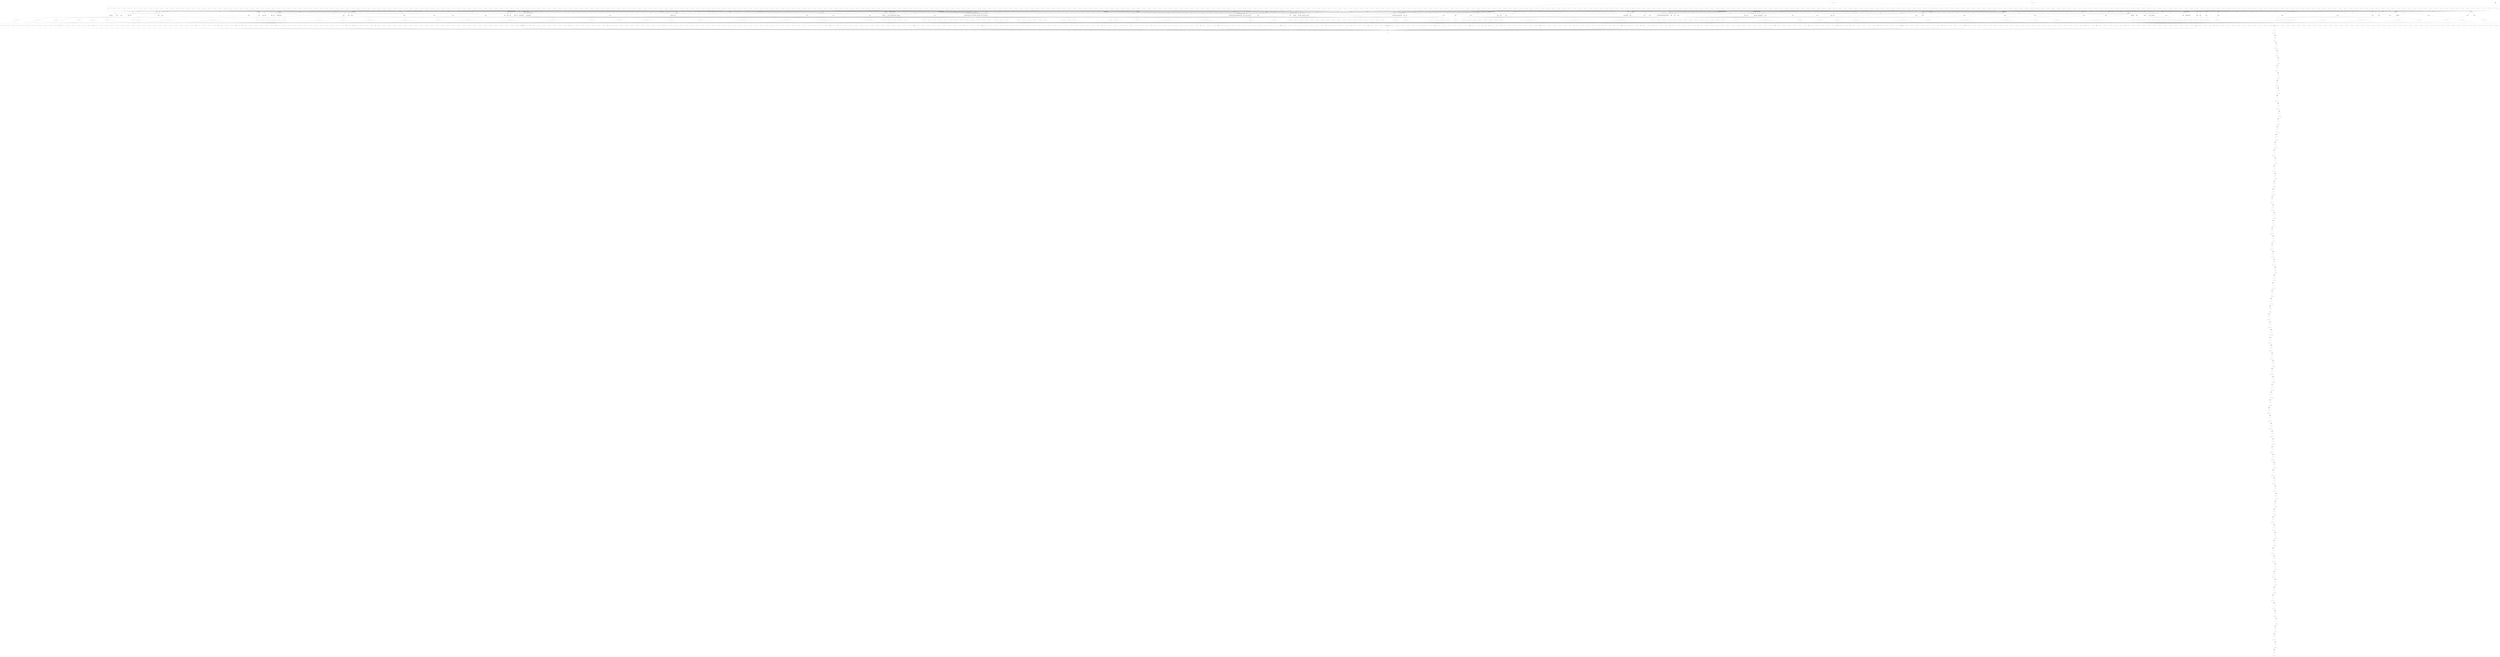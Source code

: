 digraph propNet
{
	"@7da079"[shape=ellipse, style= filled, fillcolor=grey, label="OR"]; "@7da079"->"@145464e"; 
	"@79507c"[shape=circle, style= filled, fillcolor=white, label="anon"]; "@79507c"->"@19aeefa"; 
	"@1417149"[shape=circle, style= filled, fillcolor=white, label="( does backstrap ( mastication 1 3 2 1 ) )"]; "@1417149"->"@177256"; "@1417149"->"@1e62e8b"; 
	"@1158105"[shape=circle, style= filled, fillcolor=white, label="( does backstrap ( mastication 6 2 7 4 ) )"]; "@1158105"->"@d0ee00"; "@1158105"->"@f005ac"; 
	"@516040"[shape=box, style= filled, fillcolor=grey, label="TRANSITION"]; "@516040"->"@1fecb7e"; 
	"@1041112"[shape=circle, style= filled, fillcolor=white, label="( goal backstrap 74 )"]; 
	"@64d072"[shape=circle, style= filled, fillcolor=white, label="anon"]; "@64d072"->"@12399ee"; 
	"@1dec1c9"[shape=circle, style= filled, fillcolor=white, label="( legal backstrap ( mastication 7 1 5 2 ) )"]; 
	"@4c305b"[shape=circle, style= filled, fillcolor=white, label="( goal backstrap 10 )"]; 
	"@54704e"[shape=circle, style= filled, fillcolor=white, label="( legal backstrap ( mastication 1 7 2 5 ) )"]; 
	"@321029"[shape=circle, style= filled, fillcolor=white, label="( does backstrap ( mastication 5 8 3 7 ) )"]; "@321029"->"@7b0558"; "@321029"->"@57141f"; 
	"@1a76187"[shape=circle, style= filled, fillcolor=white, label="( does backstrap ( mastication 8 9 6 8 ) )"]; "@1a76187"->"@c70541"; "@1a76187"->"@5aefa2"; 
	"@1a9e18d"[shape=ellipse, style= filled, fillcolor=grey, label="OR"]; "@1a9e18d"->"@19ad441"; 
	"@13bd111"[shape=box, style= filled, fillcolor=grey, label="TRANSITION"]; "@13bd111"->"@11072e3"; 
	"@d160fc"[shape=circle, style= filled, fillcolor=white, label="( legal backstrap ( mastication 8 3 9 5 ) )"]; 
	"@9c026"[shape=circle, style= filled, fillcolor=white, label="( does backstrap ( mastication 5 4 4 2 ) )"]; "@9c026"->"@1eba2e0"; "@9c026"->"@1e4048a"; 
	"@8a30a5"[shape=circle, style= filled, fillcolor=white, label="( true ( overmantel 12 ) )"]; "@8a30a5"->"@70c3e3"; "@8a30a5"->"@3487ca"; 
	"@1c9a1f9"[shape=circle, style= filled, fillcolor=white, label="anon"]; "@1c9a1f9"->"@888aa1"; 
	"@314001"[shape=circle, style= filled, fillcolor=white, label="( true ( noninstitutional 5 8 pointblank ) )"]; "@314001"->"@15082d8"; "@314001"->"@57141f"; 
	"@16f0159"[shape=circle, style= filled, fillcolor=white, label="( legal backstrap ( mastication 9 2 7 1 ) )"]; 
	"@8a30b0"[shape=circle, style= filled, fillcolor=white, label="( legal backstrap ( mastication 6 2 4 3 ) )"]; 
	"@22a01d"[shape=circle, style= filled, fillcolor=white, label="( legal backstrap ( mastication 8 5 9 3 ) )"]; 
	"@13aa17b"[shape=circle, style= filled, fillcolor=white, label="anon"]; "@13aa17b"->"@1249c3f"; 
	"@634022"[shape=circle, style= filled, fillcolor=white, label="( true ( noninstitutional 3 2 pointblank ) )"]; "@634022"->"@5bc129"; "@634022"->"@76470e"; 
	"@1d75195"[shape=circle, style= filled, fillcolor=white, label="( does backstrap ( mastication 7 7 9 8 ) )"]; "@1d75195"->"@131b0a2"; "@1d75195"->"@3260ea"; 
	"@34f070"[shape=circle, style= filled, fillcolor=white, label="( goal backstrap 43 )"]; 
	"@4f5007"[shape=circle, style= filled, fillcolor=white, label="( legal backstrap ( mastication 7 7 6 5 ) )"]; 
	"@e250ab"[shape=circle, style= filled, fillcolor=white, label="( legal backstrap ( mastication 5 6 7 7 ) )"]; 
	"@16b05f"[shape=box, style= filled, fillcolor=grey, label="TRANSITION"]; "@16b05f"->"@17235d8"; 
	"@1688122"[shape=circle, style= filled, fillcolor=white, label="( does backstrap ( mastication 4 4 2 3 ) )"]; "@1688122"->"@1b87b02"; "@1688122"->"@19e3b93"; 
	"@ba10f4"[shape=circle, style= filled, fillcolor=white, label="( legal backstrap ( mastication 2 5 4 6 ) )"]; 
	"@1276175"[shape=box, style= filled, fillcolor=grey, label="TRANSITION"]; "@1276175"->"@6791f8"; 
	"@1073153"[shape=circle, style= filled, fillcolor=white, label="( does backstrap ( mastication 6 8 7 6 ) )"]; "@1073153"->"@1207b02"; "@1073153"->"@127ffcb"; 
	"@c9409d"[shape=circle, style= filled, fillcolor=white, label="( legal backstrap ( mastication 4 5 3 7 ) )"]; 
	"@8950dc"[shape=circle, style= filled, fillcolor=white, label="( does backstrap ( mastication 5 4 3 3 ) )"]; "@8950dc"->"@3f4263"; "@8950dc"->"@1e4048a"; 
	"@1a6a1fc"[shape=circle, style= filled, fillcolor=white, label="anon"]; "@1a6a1fc"->"@4c28c7"; 
	"@377056"[shape=circle, style= filled, fillcolor=white, label="( does backstrap ( mastication 1 8 3 7 ) )"]; "@377056"->"@7b0558"; "@377056"->"@e94c76"; 
	"@158c139"[shape=ellipse, style= filled, fillcolor=grey, label="OR"]; "@158c139"->"@f58db6"; 
	"@197e1f3"[shape=circle, style= filled, fillcolor=white, label="( legal backstrap ( mastication 2 4 3 6 ) )"]; 
	"@734016"[shape=circle, style= filled, fillcolor=white, label="anon"]; "@734016"->"@301cdf"; 
	"@1740112"[shape=circle, style= filled, fillcolor=white, label="( does backstrap ( mastication 3 5 2 3 ) )"]; "@1740112"->"@1b87b02"; "@1740112"->"@8421d9"; 
	"@36064"[shape=circle, style= filled, fillcolor=white, label="anon"]; "@36064"->"@1acd276"; 
	"@5c3030"[shape=invhouse, style= filled, fillcolor=grey, label="AND"]; "@5c3030"->"@2128d4"; 
	"@152b13f"[shape=circle, style= filled, fillcolor=white, label="( legal backstrap ( mastication 8 7 7 5 ) )"]; 
	"@63300e"[shape=circle, style= filled, fillcolor=white, label="( true ( noninstitutional 8 4 heartfelt ) )"]; "@63300e"->"@4cdb4"; "@63300e"->"@7ef79c"; "@63300e"->"@3da7da"; "@63300e"->"@575a5f"; "@63300e"->"@1267d1f"; "@63300e"->"@faec76"; "@63300e"->"@dff710"; 
	"@61c015"[shape=circle, style= filled, fillcolor=white, label="( does backstrap ( mastication 6 4 7 2 ) )"]; "@61c015"->"@1f0ab25"; "@61c015"->"@c3d4b8"; 
	"@172c107"[shape=circle, style= filled, fillcolor=white, label="( legal backstrap ( mastication 6 1 8 2 ) )"]; 
	"@1f7069"[shape=circle, style= filled, fillcolor=white, label="( legal backstrap ( mastication 3 7 1 6 ) )"]; 
	"@1f1a189"[shape=circle, style= filled, fillcolor=white, label="( does backstrap ( mastication 5 5 3 4 ) )"]; "@1f1a189"->"@bd66fc"; "@1f1a189"->"@e53b51"; 
	"@18a61f6"[shape=circle, style= filled, fillcolor=white, label="( true ( overmantel 66 ) )"]; "@18a61f6"->"@939014"; "@18a61f6"->"@11705c8"; 
	"@1b7a136"[shape=ellipse, style= filled, fillcolor=grey, label="OR"]; "@1b7a136"->"@1c6ba01"; 
	"@13361b1"[shape=circle, style= filled, fillcolor=white, label="( goal backstrap 21 )"]; 
	"@1053181"[shape=box, style= filled, fillcolor=grey, label="TRANSITION"]; "@1053181"->"@1bcb090"; 
	"@1c609a"[shape=circle, style= filled, fillcolor=white, label="( does backstrap ( mastication 5 6 4 4 ) )"]; "@1c609a"->"@1817752"; "@1c609a"->"@ff8003"; 
	"@939014"[shape=circle, style= filled, fillcolor=white, label="anon"]; "@939014"->"@165ddd3"; 
	"@3710be"[shape=circle, style= filled, fillcolor=white, label="( legal backstrap ( mastication 6 2 4 1 ) )"]; 
	"@1bd8137"[shape=box, style= filled, fillcolor=grey, label="TRANSITION"]; "@1bd8137"->"@ab7067"; 
	"@cab044"[shape=circle, style= filled, fillcolor=white, label="( does backstrap ( mastication 2 5 3 3 ) )"]; "@cab044"->"@96ee1c"; "@cab044"->"@3f4263"; 
	"@5370dd"[shape=ellipse, style= filled, fillcolor=grey, label="OR"]; "@5370dd"->"@f7fd59"; 
	"@e25072"[shape=box, style= filled, fillcolor=grey, label="TRANSITION"]; "@e25072"->"@d7bb48"; 
	"@1925106"[shape=circle, style= filled, fillcolor=white, label="( does backstrap ( mastication 6 4 4 3 ) )"]; "@1925106"->"@5dc70b"; "@1925106"->"@c3d4b8"; 
	"@c55053"[shape=circle, style= filled, fillcolor=white, label="( true ( overmantel 47 ) )"]; "@c55053"->"@1b1bda0"; "@c55053"->"@16d42c8"; 
	"@19a510c"[shape=circle, style= filled, fillcolor=white, label="( goal backstrap 68 )"]; 
	"@1eba17d"[shape=circle, style= filled, fillcolor=white, label="( does backstrap ( mastication 4 5 3 3 ) )"]; "@1eba17d"->"@3f4263"; "@1eba17d"->"@1de8a71"; 
	"@8c0014"[shape=box, style= filled, fillcolor=grey, label="TRANSITION"]; "@8c0014"->"@4cdf10"; 
	"@16808c"[shape=circle, style= filled, fillcolor=white, label="( legal backstrap ( mastication 2 2 4 3 ) )"]; 
	"@1a8f133"[shape=circle, style= filled, fillcolor=white, label="( legal backstrap ( mastication 5 6 6 4 ) )"]; 
	"@16ab1f6"[shape=circle, style= filled, fillcolor=white, label="( legal backstrap ( mastication 5 5 7 4 ) )"]; 
	"@119d184"[shape=circle, style= filled, fillcolor=white, label="( does backstrap ( mastication 8 7 9 9 ) )"]; "@119d184"->"@6e8b48"; "@119d184"->"@1756f1e"; 
	"@7670e8"[shape=box, style= filled, fillcolor=grey, label="TRANSITION"]; "@7670e8"->"@1644e6c"; 
	"@4420e4"[shape=circle, style= filled, fillcolor=white, label="( legal backstrap ( mastication 9 6 7 5 ) )"]; 
	"@30b093"[shape=invhouse, style= filled, fillcolor=grey, label="AND"]; "@30b093"->"@2128d4"; 
	"@16661cb"[shape=circle, style= filled, fillcolor=white, label="( does backstrap ( mastication 3 4 5 3 ) )"]; "@16661cb"->"@8c7dff"; "@16661cb"->"@e23fa4"; 
	"@7fb0d2"[shape=ellipse, style= filled, fillcolor=grey, label="OR"]; "@7fb0d2"->"@638cf3"; 
	"@b96017"[shape=circle, style= filled, fillcolor=white, label="( legal backstrap ( mastication 3 4 5 5 ) )"]; 
	"@185f131"[shape=ellipse, style= filled, fillcolor=grey, label="OR"]; "@185f131"->"@d48216"; 
	"@1e7115f"[shape=circle, style= filled, fillcolor=white, label="( does backstrap ( mastication 5 4 6 2 ) )"]; "@1e7115f"->"@19fce58"; "@1e7115f"->"@1e4048a"; 
	"@1e2e159"[shape=circle, style= filled, fillcolor=white, label="( goal backstrap 8 )"]; 
	"@15bf1e5"[shape=circle, style= filled, fillcolor=white, label="( legal backstrap ( mastication 7 4 9 3 ) )"]; 
	"@1b25172"[shape=circle, style= filled, fillcolor=white, label="( does backstrap ( mastication 7 2 9 1 ) )"]; "@1b25172"->"@1087b48"; "@1b25172"->"@18ff639"; 
	"@464086"[shape=circle, style= filled, fillcolor=white, label="anon"]; "@464086"->"@cd3ac7"; 
	"@48808b"[shape=circle, style= filled, fillcolor=white, label="( true ( noninstitutional 4 4 pointblank ) )"]; "@48808b"->"@19e3b93"; "@48808b"->"@1f0a54e"; 
	"@d3a01a"[shape=box, style= filled, fillcolor=grey, label="TRANSITION"]; "@d3a01a"->"@be718"; 
	"@6d80a7"[shape=circle, style= filled, fillcolor=white, label="anon"]; "@6d80a7"->"@87a2b4"; 
	"@ab7067"[shape=circle, style= filled, fillcolor=white, label="( true ( noninstitutional 3 6 heartfelt ) )"]; "@ab7067"->"@1e31a23"; "@ab7067"->"@13dc21e"; "@ab7067"->"@1ec7c6a"; "@ab7067"->"@1eebf48"; "@ab7067"->"@16e7396"; "@ab7067"->"@8ac783"; "@ab7067"->"@197596d"; "@ab7067"->"@1a0f68d"; "@ab7067"->"@183447e"; 
	"@1dac116"[shape=circle, style= filled, fillcolor=white, label="( legal backstrap ( mastication 2 4 4 5 ) )"]; 
	"@1860d4"[shape=ellipse, style= filled, fillcolor=grey, label="OR"]; "@1860d4"->"@5d54a3"; 
	"@15b518a"[shape=circle, style= filled, fillcolor=white, label="( legal backstrap ( mastication 4 7 2 8 ) )"]; 
	"@3f50ed"[shape=circle, style= filled, fillcolor=white, label="( true ( noninstitutional 5 4 heartfelt ) )"]; "@3f50ed"->"@cf0ffe"; "@3f50ed"->"@143a2d7"; "@3f50ed"->"@18a27dd"; "@3f50ed"->"@13db6ea"; "@3f50ed"->"@100fe27"; "@3f50ed"->"@ce5b52"; "@3f50ed"->"@180064d"; "@3f50ed"->"@18f6aa2"; "@3f50ed"->"@9d226"; 
	"@14c419e"[shape=circle, style= filled, fillcolor=white, label="anon"]; "@14c419e"->"@8bdcbf"; 
	"@16431b0"[shape=circle, style= filled, fillcolor=white, label="( legal backstrap ( mastication 8 7 7 9 ) )"]; 
	"@3260ea"[shape=ellipse, style= filled, fillcolor=grey, label="OR"]; "@3260ea"->"@68ec24"; 
	"@1a34178"[shape=circle, style= filled, fillcolor=white, label="( legal backstrap ( mastication 2 8 1 6 ) )"]; 
	"@1c5f11e"[shape=circle, style= filled, fillcolor=white, label="( does backstrap ( mastication 8 3 6 4 ) )"]; "@1c5f11e"->"@1779d94"; "@1c5f11e"->"@5370dd"; 
	"@121c1fa"[shape=box, style= filled, fillcolor=grey, label="TRANSITION"]; "@121c1fa"->"@19c6dad"; 
	"@e5e039"[shape=circle, style= filled, fillcolor=white, label="( legal backstrap ( mastication 2 4 4 3 ) )"]; 
	"@4d0091"[shape=circle, style= filled, fillcolor=white, label="( does backstrap ( mastication 7 3 8 1 ) )"]; "@4d0091"->"@874412"; "@4d0091"->"@211958"; 
	"@f5f028"[shape=circle, style= filled, fillcolor=white, label="( true ( noninstitutional 1 8 heartfelt ) )"]; "@f5f028"->"@cd2e3f"; "@f5f028"->"@1d31e8e"; "@f5f028"->"@1ee1840"; "@f5f028"->"@76dc29"; 
	"@c00d1"[shape=circle, style= filled, fillcolor=white, label="( does backstrap ( mastication 7 4 5 5 ) )"]; "@c00d1"->"@48734"; "@c00d1"->"@57a77"; 
	"@11e71fe"[shape=circle, style= filled, fillcolor=white, label="( does backstrap ( mastication 3 7 1 8 ) )"]; "@11e71fe"->"@1e0b045"; "@11e71fe"->"@18203f5"; 
	"@1fd511c"[shape=circle, style= filled, fillcolor=white, label="( true ( overmantel 43 ) )"]; "@1fd511c"->"@34f070"; "@1fd511c"->"@ea0f6e"; 
	"@1e1a100"[shape=circle, style= filled, fillcolor=white, label="( does backstrap ( mastication 3 3 4 5 ) )"]; "@1e1a100"->"@1ceabdf"; "@1e1a100"->"@1d1da2e"; 
	"@6c708f"[shape=circle, style= filled, fillcolor=white, label="( legal backstrap ( mastication 6 3 7 5 ) )"]; 
	"@1220f6"[shape=circle, style= filled, fillcolor=white, label="( legal backstrap ( mastication 8 6 6 7 ) )"]; 
	"@13d61d8"[shape=circle, style= filled, fillcolor=white, label="( does backstrap ( mastication 8 8 7 6 ) )"]; "@13d61d8"->"@1207b02"; "@13d61d8"->"@1d1fb0b"; 
	"@17b3193"[shape=invhouse, style= filled, fillcolor=grey, label="AND"]; "@17b3193"->"@2128d4"; 
	"@19ea172"[shape=circle, style= filled, fillcolor=white, label="( does backstrap ( mastication 5 3 3 2 ) )"]; "@19ea172"->"@17cf22f"; "@19ea172"->"@1107aa7"; 
	"@1eaa107"[shape=circle, style= filled, fillcolor=white, label="( does backstrap ( mastication 3 5 1 6 ) )"]; "@1eaa107"->"@1f03723"; "@1eaa107"->"@8421d9"; 
	"@6e109a"[shape=circle, style= filled, fillcolor=white, label="anon"]; "@6e109a"->"@efb643"; 
	"@ca903e"[shape=circle, style= filled, fillcolor=white, label="anon"]; "@ca903e"->"@14a222a"; 
	"@158e1ae"[shape=circle, style= filled, fillcolor=white, label="( does backstrap ( mastication 5 2 3 1 ) )"]; "@158e1ae"->"@4cf2e9"; "@158e1ae"->"@a9925f"; 
	"@2700d1"[shape=ellipse, style= filled, fillcolor=grey, label="OR"]; "@2700d1"->"@31a410"; 
	"@17d818a"[shape=circle, style= filled, fillcolor=white, label="( true ( overmantel 36 ) )"]; "@17d818a"->"@1b13973"; "@17d818a"->"@10a7724"; 
	"@12071d8"[shape=circle, style= filled, fillcolor=white, label="( legal backstrap ( mastication 2 3 1 1 ) )"]; 
	"@10881f1"[shape=circle, style= filled, fillcolor=white, label="anon"]; "@10881f1"->"@13bd111"; 
	"@b32049"[shape=circle, style= filled, fillcolor=white, label="( does backstrap ( mastication 3 1 2 3 ) )"]; "@b32049"->"@bece2d"; "@b32049"->"@1b87b02"; 
	"@ce6035"[shape=circle, style= filled, fillcolor=white, label="( legal backstrap ( mastication 7 8 5 9 ) )"]; 
	"@ff8003"[shape=ellipse, style= filled, fillcolor=grey, label="OR"]; "@ff8003"->"@1d69b0b"; 
	"@fb1006"[shape=circle, style= filled, fillcolor=white, label="( legal backstrap ( mastication 6 4 5 6 ) )"]; 
	"@9aa19b"[shape=circle, style= filled, fillcolor=white, label="( goal backstrap 64 )"]; 
	"@1e7d0e1"[shape=circle, style= filled, fillcolor=white, label="( does backstrap ( mastication 3 7 4 9 ) )"]; "@1e7d0e1"->"@1e0b045"; "@1e7d0e1"->"@92969b"; 
	"@1b111d"[shape=circle, style= filled, fillcolor=white, label="anon"]; "@1b111d"->"@ba945b"; 
	"@1748078"[shape=circle, style= filled, fillcolor=white, label="( legal backstrap ( mastication 9 8 7 9 ) )"]; 
	"@1db00d4"[shape=circle, style= filled, fillcolor=white, label="( does backstrap ( mastication 4 3 6 2 ) )"]; "@1db00d4"->"@12fa97e"; "@1db00d4"->"@19fce58"; 
	"@1d3a0c7"[shape=box, style= filled, fillcolor=grey, label="TRANSITION"]; "@1d3a0c7"->"@1952cc8"; 
	"@1633075"[shape=circle, style= filled, fillcolor=white, label="( true ( noninstitutional 9 1 heartfelt ) )"]; "@1633075"->"@d73b83"; "@1633075"->"@1be971a"; "@1633075"->"@1d968a0"; 
	"@eb81fd"[shape=circle, style= filled, fillcolor=white, label="( legal backstrap ( mastication 2 1 1 3 ) )"]; 
	"@1524045"[shape=invhouse, style= filled, fillcolor=grey, label="AND"]; "@1524045"->"@2128d4"; 
	"@17e9065"[shape=circle, style= filled, fillcolor=white, label="( legal backstrap ( mastication 2 7 3 9 ) )"]; 
	"@15a8046"[shape=circle, style= filled, fillcolor=white, label="( does backstrap ( mastication 8 6 7 4 ) )"]; "@15a8046"->"@129c623"; "@15a8046"->"@f005ac"; 
	"@14510b"[shape=circle, style= filled, fillcolor=white, label="anon"]; "@14510b"->"@cb2c66"; 
	"@116f032"[shape=circle, style= filled, fillcolor=white, label="anon"]; "@116f032"->"@2a6807"; 
	"@192a0b9"[shape=circle, style= filled, fillcolor=white, label="( legal backstrap ( mastication 7 6 5 7 ) )"]; 
	"@1bcb090"[shape=circle, style= filled, fillcolor=white, label="( true ( noninstitutional 1 3 pointblank ) )"]; "@1bcb090"->"@177256"; "@1bcb090"->"@627654"; 
	"@1f940d7"[shape=circle, style= filled, fillcolor=white, label="( legal backstrap ( mastication 4 1 3 3 ) )"]; 
	"@17cb04d"[shape=ellipse, style= filled, fillcolor=grey, label="OR"]; "@17cb04d"->"@988dec"; 
	"@1f5a0c1"[shape=circle, style= filled, fillcolor=white, label="( legal backstrap ( mastication 5 2 6 4 ) )"]; 
	"@58e16d"[shape=circle, style= filled, fillcolor=white, label="( true ( noninstitutional 8 2 heartfelt ) )"]; "@58e16d"->"@1a29ea2"; "@58e16d"->"@16cbe9e"; "@58e16d"->"@1b50056"; "@58e16d"->"@11ce2b4"; "@58e16d"->"@156097d"; 
	"@70b146"[shape=circle, style= filled, fillcolor=white, label="( does backstrap ( mastication 5 2 7 1 ) )"]; "@70b146"->"@a9925f"; "@70b146"->"@1caf946"; 
	"@a8f190"[shape=circle, style= filled, fillcolor=white, label="anon"]; "@a8f190"->"@cb4991"; 
	"@27f11e"[shape=circle, style= filled, fillcolor=white, label="( true ( noninstitutional 2 8 pointblank ) )"]; "@27f11e"->"@16eea64"; "@27f11e"->"@1e3e39c"; 
	"@e041d9"[shape=circle, style= filled, fillcolor=white, label="( true ( overmantel 55 ) )"]; "@e041d9"->"@f85c5a"; "@e041d9"->"@816235"; 
	"@f801c2"[shape=circle, style= filled, fillcolor=white, label="( true ( noninstitutional 7 2 pointblank ) )"]; "@f801c2"->"@1087b48"; "@f801c2"->"@1e6f5ca"; 
	"@c431ff"[shape=circle, style= filled, fillcolor=white, label="( does backstrap ( mastication 5 2 3 3 ) )"]; "@c431ff"->"@a9925f"; "@c431ff"->"@3f4263"; 
	"@d791ea"[shape=circle, style= filled, fillcolor=white, label="( legal backstrap ( mastication 4 4 2 5 ) )"]; 
	"@10a4034"[shape=circle, style= filled, fillcolor=white, label="anon"]; "@10a4034"->"@15919c3"; 
	"@224160"[shape=circle, style= filled, fillcolor=white, label="anon"]; "@224160"->"@6d7df6"; 
	"@7d3138"[shape=circle, style= filled, fillcolor=white, label="( goal backstrap 79 )"]; 
	"@6ab123"[shape=circle, style= filled, fillcolor=white, label="( true ( overmantel 44 ) )"]; "@6ab123"->"@f4e3c7"; "@6ab123"->"@ee7c26"; 
	"@11ac050"[shape=circle, style= filled, fillcolor=white, label="( does backstrap ( mastication 4 4 3 2 ) )"]; "@11ac050"->"@17cf22f"; "@11ac050"->"@19e3b93"; 
	"@da1197"[shape=circle, style= filled, fillcolor=white, label="( legal backstrap ( mastication 9 5 8 7 ) )"]; 
	"@1b800f7"[shape=box, style= filled, fillcolor=grey, label="TRANSITION"]; "@1b800f7"->"@eabcca"; 
	"@7b112a"[shape=box, style= filled, fillcolor=grey, label="TRANSITION"]; "@7b112a"->"@13169d9"; 
	"@9881ce"[shape=circle, style= filled, fillcolor=white, label="( does backstrap ( mastication 5 6 3 5 ) )"]; "@9881ce"->"@1817752"; "@9881ce"->"@519df9"; 
	"@8421d9"[shape=ellipse, style= filled, fillcolor=grey, label="OR"]; "@8421d9"->"@1c216bf"; 
	"@12aa074"[shape=circle, style= filled, fillcolor=white, label="anon"]; "@12aa074"->"@1e24d07"; 
	"@12ca04d"[shape=circle, style= filled, fillcolor=white, label="( legal backstrap ( mastication 8 3 6 4 ) )"]; 
	"@167f005"[shape=circle, style= filled, fillcolor=white, label="( legal backstrap ( mastication 1 4 3 5 ) )"]; 
	"@8601e5"[shape=circle, style= filled, fillcolor=white, label="anon"]; "@8601e5"->"@126dabd"; 
	"@3c215f"[shape=circle, style= filled, fillcolor=white, label="( does backstrap ( mastication 4 8 2 7 ) )"]; "@3c215f"->"@1b7a136"; "@3c215f"->"@1b67ef"; 
	"@673100"[shape=circle, style= filled, fillcolor=white, label="( legal backstrap ( mastication 7 1 6 3 ) )"]; 
	"@c001aa"[shape=circle, style= filled, fillcolor=white, label="( does backstrap ( mastication 4 5 5 3 ) )"]; "@c001aa"->"@e23fa4"; "@c001aa"->"@1de8a71"; 
	"@127b04d"[shape=circle, style= filled, fillcolor=white, label="( true ( noninstitutional 8 9 pointblank ) )"]; "@127b04d"->"@1524045"; "@127b04d"->"@5aefa2"; 
	"@a101cd"[shape=circle, style= filled, fillcolor=white, label="anon"]; "@a101cd"->"@9bc0f"; 
	"@a551d7"[shape=circle, style= filled, fillcolor=white, label="anon"]; "@a551d7"->"@13458ba"; 
	"@3bd149"[shape=circle, style= filled, fillcolor=white, label="( does backstrap ( mastication 6 9 5 7 ) )"]; "@3bd149"->"@b788a5"; "@3bd149"->"@7c8a21"; 
	"@5bc129"[shape=invhouse, style= filled, fillcolor=grey, label="AND"]; "@5bc129"->"@2128d4"; 
	"@1e9e09a"[shape=box, style= filled, fillcolor=grey, label="TRANSITION"]; "@1e9e09a"->"@c2e526"; 
	"@19300e7"[shape=circle, style= filled, fillcolor=white, label="( legal backstrap ( mastication 3 5 1 4 ) )"]; 
	"@19c20ea"[shape=circle, style= filled, fillcolor=white, label="( does backstrap ( mastication 4 4 6 5 ) )"]; "@19c20ea"->"@1630d0f"; "@19c20ea"->"@19e3b93"; 
	"@1df50a6"[shape=ellipse, style= filled, fillcolor=grey, label="OR"]; "@1df50a6"->"@a8f190"; 
	"@151802b"[shape=circle, style= filled, fillcolor=white, label="( legal backstrap ( mastication 6 5 4 4 ) )"]; 
	"@1c9d0b6"[shape=circle, style= filled, fillcolor=white, label="( legal backstrap ( mastication 3 7 2 9 ) )"]; 
	"@1ccb04e"[shape=circle, style= filled, fillcolor=white, label="anon"]; "@1ccb04e"->"@1471c7d"; 
	"@170b0f3"[shape=circle, style= filled, fillcolor=white, label="( does backstrap ( mastication 8 1 9 3 ) )"]; "@170b0f3"->"@21d4f1"; "@170b0f3"->"@1a28ea5"; 
	"@1ac2026"[shape=ellipse, style= filled, fillcolor=grey, label="OR"]; "@1ac2026"->"@10563f8"; 
	"@1c1304d"[shape=circle, style= filled, fillcolor=white, label="( legal backstrap ( mastication 9 4 7 3 ) )"]; 
	"@1f60067"[shape=invhouse, style= filled, fillcolor=grey, label="AND"]; "@1f60067"->"@2128d4"; 
	"@1c37051"[shape=circle, style= filled, fillcolor=white, label="( legal backstrap ( mastication 7 5 9 6 ) )"]; 
	"@134c0a6"[shape=invhouse, style= filled, fillcolor=grey, label="AND"]; "@134c0a6"->"@2128d4"; 
	"@131b0a2"[shape=ellipse, style= filled, fillcolor=grey, label="OR"]; "@131b0a2"->"@1460ac8"; 
	"@12fe0ba"[shape=circle, style= filled, fillcolor=white, label="( does backstrap ( mastication 3 3 1 4 ) )"]; "@12fe0ba"->"@13785ff"; "@12fe0ba"->"@1d1da2e"; 
	"@9eb108"[shape=circle, style= filled, fillcolor=white, label="( legal backstrap ( mastication 4 4 2 3 ) )"]; 
	"@13230a4"[shape=ellipse, style= filled, fillcolor=grey, label="OR"]; "@13230a4"->"@1da93ae"; 
	"@3af1ad"[shape=circle, style= filled, fillcolor=white, label="( legal backstrap ( mastication 3 7 4 5 ) )"]; 
	"@16b00f1"[shape=circle, style= filled, fillcolor=white, label="( does backstrap ( mastication 6 4 8 5 ) )"]; "@16b00f1"->"@1423aea"; "@16b00f1"->"@c3d4b8"; 
	"@6791f8"[shape=circle, style= filled, fillcolor=white, label="( true ( noninstitutional 3 9 pointblank ) )"]; "@6791f8"->"@1d682cf"; "@6791f8"->"@1cc3fc1"; 
	"@10de0ad"[shape=circle, style= filled, fillcolor=white, label="( true ( overmantel 79 ) )"]; "@10de0ad"->"@7d3138"; "@10de0ad"->"@175dc50"; 
	"@1843026"[shape=circle, style= filled, fillcolor=white, label="( does backstrap ( mastication 1 7 3 6 ) )"]; "@1843026"->"@8f6faa"; "@1843026"->"@18b8b27"; 
	"@1c9306d"[shape=circle, style= filled, fillcolor=white, label="( does backstrap ( mastication 3 3 5 2 ) )"]; "@1c9306d"->"@7ea9e3"; "@1c9306d"->"@1d1da2e"; 
	"@1e0b045"[shape=ellipse, style= filled, fillcolor=grey, label="OR"]; "@1e0b045"->"@1922c67"; 
	"@1f9705e"[shape=circle, style= filled, fillcolor=white, label="anon"]; "@1f9705e"->"@6b69ef"; 
	"@dfb170"[shape=circle, style= filled, fillcolor=white, label="( true ( noninstitutional 1 5 heartfelt ) )"]; "@dfb170"->"@41acd4"; "@dfb170"->"@2dce8a"; "@dfb170"->"@17b540"; "@dfb170"->"@43354f"; "@dfb170"->"@18986a7"; 
	"@cee17e"[shape=circle, style= filled, fillcolor=white, label="( true ( overmantel 38 ) )"]; "@cee17e"->"@5477e5"; "@cee17e"->"@11992ab"; 
	"@96f126"[shape=circle, style= filled, fillcolor=white, label="( goal backstrap 50 )"]; 
	"@1326081"[shape=circle, style= filled, fillcolor=white, label="( does backstrap ( mastication 2 4 1 6 ) )"]; "@1326081"->"@1f03723"; "@1326081"->"@504a8d"; 
	"@721b3"[shape=circle, style= filled, fillcolor=white, label="anon"]; "@721b3"->"@b83593"; 
	"@999121"[shape=circle, style= filled, fillcolor=white, label="anon"]; "@999121"->"@11b0d24"; 
	"@9db121"[shape=circle, style= filled, fillcolor=white, label="anon"]; "@9db121"->"@9ccac6"; 
	"@b86106"[shape=box, style= filled, fillcolor=grey, label="TRANSITION"]; "@b86106"->"@1ffdb49"; 
	"@e3a122"[shape=circle, style= filled, fillcolor=white, label="( true ( noninstitutional 2 4 heartfelt ) )"]; "@e3a122"->"@1f60067"; "@e3a122"->"@5f1bac"; "@e3a122"->"@197e1f3"; "@e3a122"->"@1bff758"; "@e3a122"->"@1cd3f06"; "@e3a122"->"@e5e039"; "@e3a122"->"@1dac116"; 
	"@1ee102d"[shape=circle, style= filled, fillcolor=white, label="( does backstrap ( mastication 9 1 8 3 ) )"]; "@1ee102d"->"@1b28b37"; "@1ee102d"->"@1d9ce93"; 
	"@9ba158"[shape=circle, style= filled, fillcolor=white, label="( legal backstrap ( mastication 4 4 6 3 ) )"]; 
	"@d9c11c"[shape=circle, style= filled, fillcolor=white, label="( true ( noninstitutional 7 8 pointblank ) )"]; "@d9c11c"->"@1835a33"; "@d9c11c"->"@1d988f4"; 
	"@69a1a5"[shape=circle, style= filled, fillcolor=white, label="( legal backstrap ( mastication 3 4 4 6 ) )"]; 
	"@e6e12a"[shape=circle, style= filled, fillcolor=white, label="( does backstrap ( mastication 4 1 5 3 ) )"]; "@e6e12a"->"@e23fa4"; "@e6e12a"->"@1b3465b"; 
	"@1f81036"[shape=invhouse, style= filled, fillcolor=grey, label="AND"]; "@1f81036"->"@2128d4"; 
	"@1a7d077"[shape=circle, style= filled, fillcolor=white, label="anon"]; "@1a7d077"->"@1c0aab4"; 
	"@1e41cd"[shape=circle, style= filled, fillcolor=white, label="( legal backstrap ( mastication 9 2 7 3 ) )"]; 
	"@13ee0ea"[shape=box, style= filled, fillcolor=grey, label="TRANSITION"]; "@13ee0ea"->"@82ff0b"; 
	"@d1c109"[shape=circle, style= filled, fillcolor=white, label="( does backstrap ( mastication 5 8 4 6 ) )"]; "@d1c109"->"@810f41"; "@d1c109"->"@57141f"; 
	"@3d91e5"[shape=box, style= filled, fillcolor=grey, label="TRANSITION"]; "@3d91e5"->"@ddcc76"; 
	"@ae1d3"[shape=circle, style= filled, fillcolor=white, label="( does backstrap ( mastication 5 6 6 4 ) )"]; "@ae1d3"->"@1779d94"; "@ae1d3"->"@1817752"; 
	"@162c083"[shape=circle, style= filled, fillcolor=white, label="( true ( noninstitutional 7 7 heartfelt ) )"]; "@162c083"->"@1a19d81"; "@162c083"->"@ad984f"; "@162c083"->"@8d0f5e"; "@162c083"->"@4f5007"; "@162c083"->"@99d8d1"; "@162c083"->"@95782d"; "@162c083"->"@9bb881"; "@162c083"->"@1199755"; "@162c083"->"@1e92377"; 
	"@4551a4"[shape=box, style= filled, fillcolor=grey, label="TRANSITION"]; "@4551a4"->"@4f1f44"; 
	"@1b50056"[shape=invhouse, style= filled, fillcolor=grey, label="AND"]; "@1b50056"->"@2128d4"; 
	"@196f073"[shape=circle, style= filled, fillcolor=white, label="( true ( overmantel 10 ) )"]; "@196f073"->"@4c305b"; "@196f073"->"@a9c935"; 
	"@7f5199"[shape=circle, style= filled, fillcolor=white, label="( does backstrap ( mastication 2 4 3 2 ) )"]; "@7f5199"->"@17cf22f"; "@7f5199"->"@504a8d"; 
	"@1ea1f9"[shape=circle, style= filled, fillcolor=white, label="( legal backstrap ( mastication 4 7 5 5 ) )"]; 
	"@ae7145"[shape=circle, style= filled, fillcolor=white, label="( legal backstrap ( mastication 8 7 6 6 ) )"]; 
	"@1f1401c"[shape=circle, style= filled, fillcolor=white, label="( legal backstrap ( mastication 6 4 7 6 ) )"]; 
	"@44f1a9"[shape=ellipse, style= filled, fillcolor=grey, label="OR"]; "@44f1a9"->"@a101cd"; 
	"@1fd700d"[shape=circle, style= filled, fillcolor=white, label="anon"]; "@1fd700d"->"@e25072"; 
	"@7d0184"[shape=circle, style= filled, fillcolor=white, label="( legal backstrap ( mastication 5 6 7 5 ) )"]; 
	"@1fd1e6"[shape=circle, style= filled, fillcolor=white, label="( legal backstrap ( mastication 7 8 5 7 ) )"]; 
	"@13940c2"[shape=ellipse, style= filled, fillcolor=grey, label="OR"]; "@13940c2"->"@1b111d"; 
	"@125f0d8"[shape=circle, style= filled, fillcolor=white, label="anon"]; "@125f0d8"->"@e34a2b"; 
	"@1611361"[shape=ellipse, style= filled, fillcolor=grey, label="OR"]; "@1611361"->"@84f92"; 
	"@8ba289"[shape=circle, style= filled, fillcolor=white, label="( legal backstrap ( mastication 4 6 3 8 ) )"]; 
	"@55f250"[shape=circle, style= filled, fillcolor=white, label="anon"]; "@55f250"->"@108d5d9"; 
	"@1b721d"[shape=circle, style= filled, fillcolor=white, label="( does backstrap ( mastication 9 4 8 2 ) )"]; "@1b721d"->"@c4d90e"; "@1b721d"->"@1dd75f3"; 
	"@1cd211"[shape=circle, style= filled, fillcolor=white, label="( legal backstrap ( mastication 2 5 1 3 ) )"]; 
	"@1d2b3df"[shape=ellipse, style= filled, fillcolor=grey, label="OR"]; "@1d2b3df"->"@1cb0ed7"; 
	"@1ce33de"[shape=circle, style= filled, fillcolor=white, label="( does backstrap ( mastication 2 7 4 6 ) )"]; "@1ce33de"->"@810f41"; "@1ce33de"->"@14e5ad3"; 
	"@e122f4"[shape=circle, style= filled, fillcolor=white, label="( legal backstrap ( mastication 1 3 3 4 ) )"]; 
	"@24219"[shape=box, style= filled, fillcolor=grey, label="TRANSITION"]; "@24219"->"@126fdfb"; 
	"@1d0e3f3"[shape=box, style= filled, fillcolor=grey, label="TRANSITION"]; "@1d0e3f3"->"@1571637"; 
	"@1afd386"[shape=invhouse, style= filled, fillcolor=grey, label="AND"]; "@1afd386"->"@2128d4"; 
	"@1f1b3da"[shape=circle, style= filled, fillcolor=white, label="( legal backstrap ( mastication 7 5 8 3 ) )"]; 
	"@152e37e"[shape=circle, style= filled, fillcolor=white, label="( true ( overmantel 0 ) )"]; "@152e37e"->"@66bb24"; "@152e37e"->"@11735cc"; 
	"@9d226"[shape=circle, style= filled, fillcolor=white, label="( legal backstrap ( mastication 5 4 7 5 ) )"]; 
	"@87a2b4"[shape=box, style= filled, fillcolor=grey, label="TRANSITION"]; "@87a2b4"->"@36aba1"; 
	"@cb92fe"[shape=circle, style= filled, fillcolor=white, label="( goal backstrap 31 )"]; 
	"@d362e6"[shape=circle, style= filled, fillcolor=white, label="( true ( overmantel 58 ) )"]; "@d362e6"->"@186ea5e"; "@d362e6"->"@1486955"; 
	"@634256"[shape=box, style= filled, fillcolor=grey, label="TRANSITION"]; "@634256"->"@23d4ad"; 
	"@35020a"[shape=box, style= filled, fillcolor=grey, label="TRANSITION"]; "@35020a"->"@8303b4"; 
	"@177256"[shape=ellipse, style= filled, fillcolor=grey, label="OR"]; "@177256"->"@9fbe9e"; 
	"@e882aa"[shape=circle, style= filled, fillcolor=white, label="( does backstrap ( mastication 8 8 6 7 ) )"]; "@e882aa"->"@1d1fb0b"; "@e882aa"->"@24a26f"; 
	"@b862fc"[shape=circle, style= filled, fillcolor=white, label="( does backstrap ( mastication 7 3 6 5 ) )"]; "@b862fc"->"@211958"; "@b862fc"->"@1630d0f"; 
	"@1b283f6"[shape=circle, style= filled, fillcolor=white, label="( does backstrap ( mastication 1 4 3 5 ) )"]; "@1b283f6"->"@1efda9b"; "@1b283f6"->"@519df9"; 
	"@173e336"[shape=circle, style= filled, fillcolor=white, label="( does backstrap ( mastication 7 7 5 6 ) )"]; "@173e336"->"@131b0a2"; "@173e336"->"@9388ca"; 
	"@755233"[shape=circle, style= filled, fillcolor=white, label="( goal backstrap 76 )"]; 
	"@512217"[shape=box, style= filled, fillcolor=grey, label="TRANSITION"]; "@512217"->"@75abef"; 
	"@8e42c9"[shape=circle, style= filled, fillcolor=white, label="( true ( overmantel 80 ) )"]; "@8e42c9"->"@3c75cf"; "@8e42c9"->"@60a21d"; 
	"@1fbd3b2"[shape=circle, style= filled, fillcolor=white, label="( does backstrap ( mastication 6 2 4 3 ) )"]; "@1fbd3b2"->"@d0ee00"; "@1fbd3b2"->"@5dc70b"; 
	"@e072ab"[shape=circle, style= filled, fillcolor=white, label="( legal backstrap ( mastication 4 4 3 2 ) )"]; 
	"@107a34c"[shape=circle, style= filled, fillcolor=white, label="anon"]; "@107a34c"->"@195d748"; 
	"@24a26f"[shape=ellipse, style= filled, fillcolor=grey, label="OR"]; "@24a26f"->"@36064"; 
	"@166432d"[shape=invhouse, style= filled, fillcolor=grey, label="AND"]; "@166432d"->"@2128d4"; 
	"@8862c4"[shape=circle, style= filled, fillcolor=white, label="( does backstrap ( mastication 3 8 4 6 ) )"]; "@8862c4"->"@810f41"; "@8862c4"->"@bde6fb"; 
	"@9092dc"[shape=circle, style= filled, fillcolor=white, label="( legal backstrap ( mastication 9 3 7 4 ) )"]; 
	"@154d31a"[shape=circle, style= filled, fillcolor=white, label="( legal backstrap ( mastication 2 6 3 8 ) )"]; 
	"@18253d0"[shape=circle, style= filled, fillcolor=white, label="( legal backstrap ( mastication 5 8 7 9 ) )"]; 
	"@10c243"[shape=circle, style= filled, fillcolor=white, label="( legal backstrap ( mastication 6 9 8 8 ) )"]; 
	"@9862cc"[shape=circle, style= filled, fillcolor=white, label="( does backstrap ( mastication 9 4 8 6 ) )"]; "@9862cc"->"@c4d90e"; "@9862cc"->"@7a2770"; 
	"@1d30385"[shape=circle, style= filled, fillcolor=white, label="( does backstrap ( mastication 5 1 6 3 ) )"]; "@1d30385"->"@1e3c817"; "@1d30385"->"@c66a99"; 
	"@1ebf3b1"[shape=circle, style= filled, fillcolor=white, label="( true ( overmantel 52 ) )"]; "@1ebf3b1"->"@447de2"; "@1ebf3b1"->"@10cf650"; 
	"@3f4263"[shape=ellipse, style= filled, fillcolor=grey, label="OR"]; "@3f4263"->"@835cd0"; 
	"@fe029c"[shape=circle, style= filled, fillcolor=white, label="( does backstrap ( mastication 9 1 7 2 ) )"]; "@fe029c"->"@1b28b37"; "@fe029c"->"@1f0ab25"; 
	"@e58287"[shape=circle, style= filled, fillcolor=white, label="( legal backstrap ( mastication 3 2 1 3 ) )"]; 
	"@49122d"[shape=circle, style= filled, fillcolor=white, label="( legal backstrap ( mastication 5 7 4 5 ) )"]; 
	"@b862df"[shape=circle, style= filled, fillcolor=white, label="( legal backstrap ( mastication 4 3 5 5 ) )"]; 
	"@19483fc"[shape=circle, style= filled, fillcolor=white, label="( does backstrap ( mastication 7 6 6 8 ) )"]; "@19483fc"->"@123cfc2"; "@19483fc"->"@c70541"; 
	"@d9b2b0"[shape=circle, style= filled, fillcolor=white, label="( legal backstrap ( mastication 6 8 8 7 ) )"]; 
	"@8c92e5"[shape=circle, style= filled, fillcolor=white, label="( legal backstrap ( mastication 7 3 5 4 ) )"]; 
	"@57b23e"[shape=circle, style= filled, fillcolor=white, label="anon"]; "@57b23e"->"@d57e11"; 
	"@4df224"[shape=box, style= filled, fillcolor=grey, label="TRANSITION"]; "@4df224"->"@f66af"; 
	"@120e34c"[shape=circle, style= filled, fillcolor=white, label="anon"]; "@120e34c"->"@20231a"; 
	"@1da93ae"[shape=circle, style= filled, fillcolor=white, label="anon"]; "@1da93ae"->"@19af481"; 
	"@1be03c8"[shape=circle, style= filled, fillcolor=white, label="( goal backstrap 60 )"]; 
	"@18203f5"[shape=ellipse, style= filled, fillcolor=grey, label="OR"]; "@18203f5"->"@116acbf"; 
	"@ff0286"[shape=circle, style= filled, fillcolor=white, label="( true ( overmantel 72 ) )"]; "@ff0286"->"@174df90"; "@ff0286"->"@1942b1d"; 
	"@60a21d"[shape=circle, style= filled, fillcolor=white, label="( goal backstrap 80 )"]; 
	"@1c533b8"[shape=circle, style= filled, fillcolor=white, label="( does backstrap ( mastication 3 9 5 8 ) )"]; "@1c533b8"->"@1d682cf"; "@1c533b8"->"@165c82e"; 
	"@1f1438c"[shape=box, style= filled, fillcolor=grey, label="TRANSITION"]; "@1f1438c"->"@6a7ff5"; 
	"@d27f"[shape=circle, style= filled, fillcolor=white, label="( legal backstrap ( mastication 6 1 4 2 ) )"]; 
	"@1e3e39c"[shape=invhouse, style= filled, fillcolor=grey, label="AND"]; "@1e3e39c"->"@2128d4"; 
	"@1f8237a"[shape=circle, style= filled, fillcolor=white, label="( legal backstrap ( mastication 6 5 7 7 ) )"]; 
	"@d75253"[shape=box, style= filled, fillcolor=grey, label="TRANSITION"]; "@d75253"->"@624d57"; 
	"@6682ef"[shape=circle, style= filled, fillcolor=white, label="( init ( overmantel 0 ) )"]; 
	"@1ee3364"[shape=circle, style= filled, fillcolor=white, label="anon"]; "@1ee3364"->"@9b339b"; 
	"@1bff330"[shape=box, style= filled, fillcolor=grey, label="TRANSITION"]; "@1bff330"->"@155d228"; 
	"@148f3db"[shape=circle, style= filled, fillcolor=white, label="( does backstrap ( mastication 4 6 6 5 ) )"]; "@148f3db"->"@13230a4"; "@148f3db"->"@1630d0f"; 
	"@1cc535f"[shape=circle, style= filled, fillcolor=white, label="( does backstrap ( mastication 5 7 4 9 ) )"]; "@1cc535f"->"@92969b"; "@1cc535f"->"@1cc4e47"; 
	"@c09253"[shape=circle, style= filled, fillcolor=white, label="( true ( noninstitutional 1 9 pointblank ) )"]; "@c09253"->"@12d55f9"; "@c09253"->"@1f71d39"; 
	"@14a23de"[shape=circle, style= filled, fillcolor=white, label="( does backstrap ( mastication 8 4 6 3 ) )"]; "@14a23de"->"@33dcd7"; "@14a23de"->"@c66a99"; 
	"@c8325f"[shape=circle, style= filled, fillcolor=white, label="( true ( noninstitutional 5 1 pointblank ) )"]; "@c8325f"->"@1e3c817"; "@c8325f"->"@1b7489a"; 
	"@1ec637b"[shape=circle, style= filled, fillcolor=white, label="( does backstrap ( mastication 8 7 6 6 ) )"]; "@1ec637b"->"@6e8b48"; "@1ec637b"->"@1179d30"; 
	"@1b09328"[shape=circle, style= filled, fillcolor=white, label="( legal backstrap ( mastication 7 2 9 1 ) )"]; 
	"@2392ba"[shape=circle, style= filled, fillcolor=white, label="( goal backstrap 33 )"]; 
	"@1e92377"[shape=circle, style= filled, fillcolor=white, label="( legal backstrap ( mastication 7 7 6 9 ) )"]; 
	"@14993ed"[shape=ellipse, style= filled, fillcolor=grey, label="OR"]; "@14993ed"->"@14005ab"; 
	"@cc7269"[shape=circle, style= filled, fillcolor=white, label="( legal backstrap ( mastication 4 3 6 4 ) )"]; 
	"@4cf2e9"[shape=ellipse, style= filled, fillcolor=grey, label="OR"]; "@4cf2e9"->"@e05d93"; 
	"@1f82b9"[shape=circle, style= filled, fillcolor=white, label="( true ( overmantel 74 ) )"]; "@1f82b9"->"@1eefa7c"; "@1f82b9"->"@1041112"; 
	"@813228"[shape=circle, style= filled, fillcolor=white, label="( legal backstrap ( mastication 7 4 6 2 ) )"]; 
	"@5192fc"[shape=circle, style= filled, fillcolor=white, label="anon"]; "@5192fc"->"@16aec2e"; 
	"@1cf6362"[shape=circle, style= filled, fillcolor=white, label="( true ( overmantel 11 ) )"]; "@1cf6362"->"@18e8e34"; "@1cf6362"->"@12e4950"; 
	"@1c82ac"[shape=circle, style= filled, fillcolor=white, label="( legal backstrap ( mastication 1 9 2 7 ) )"]; 
	"@180e330"[shape=circle, style= filled, fillcolor=white, label="( does backstrap ( mastication 6 3 4 2 ) )"]; "@180e330"->"@1eba2e0"; "@180e330"->"@12cbd21"; 
	"@b58204"[shape=circle, style= filled, fillcolor=white, label="anon"]; "@b58204"->"@d75253"; 
	"@17973ca"[shape=circle, style= filled, fillcolor=white, label="( true ( overmantel 39 ) )"]; "@17973ca"->"@187ad13"; "@17973ca"->"@16e8997"; 
	"@816235"[shape=circle, style= filled, fillcolor=white, label="anon"]; "@816235"->"@179fb30"; 
	"@1c13374"[shape=circle, style= filled, fillcolor=white, label="( legal backstrap ( mastication 7 5 5 4 ) )"]; 
	"@1e23357"[shape=circle, style= filled, fillcolor=white, label="( legal backstrap ( mastication 9 3 8 1 ) )"]; 
	"@17043c6"[shape=circle, style= filled, fillcolor=white, label="( true ( noninstitutional 3 7 heartfelt ) )"]; "@17043c6"->"@1bd878e"; "@17043c6"->"@1abdcef"; "@17043c6"->"@1f7069"; "@17043c6"->"@118a62e"; "@17043c6"->"@3af1ad"; "@17043c6"->"@11282a5"; "@17043c6"->"@1ccce12"; "@17043c6"->"@f3db5d"; "@17043c6"->"@1c9d0b6"; 
	"@462bc"[shape=circle, style= filled, fillcolor=white, label="( legal backstrap ( mastication 6 9 4 8 ) )"]; 
	"@10993b3"[shape=circle, style= filled, fillcolor=white, label="( legal backstrap ( mastication 5 5 6 7 ) )"]; 
	"@d98263"[shape=invhouse, style= filled, fillcolor=grey, label="AND"]; "@d98263"->"@2128d4"; 
	"@394285"[shape=circle, style= filled, fillcolor=white, label="( does backstrap ( mastication 8 4 9 2 ) )"]; "@394285"->"@33dcd7"; "@394285"->"@17c9a31"; 
	"@d48216"[shape=circle, style= filled, fillcolor=white, label="anon"]; "@d48216"->"@1063471"; 
	"@1322d1"[shape=circle, style= filled, fillcolor=white, label="( does backstrap ( mastication 6 1 5 3 ) )"]; "@1322d1"->"@e23fa4"; "@1322d1"->"@17b35c5"; 
	"@4ac289"[shape=circle, style= filled, fillcolor=white, label="( goal backstrap 59 )"]; 
	"@b44270"[shape=circle, style= filled, fillcolor=white, label="( legal backstrap ( mastication 5 9 3 8 ) )"]; 
	"@1a9b36c"[shape=circle, style= filled, fillcolor=white, label="( does backstrap ( mastication 6 8 4 9 ) )"]; "@1a9b36c"->"@92969b"; "@1a9b36c"->"@127ffcb"; 
	"@192d354"[shape=circle, style= filled, fillcolor=white, label="( does backstrap ( mastication 3 7 5 6 ) )"]; "@192d354"->"@1e0b045"; "@192d354"->"@9388ca"; 
	"@89a25b"[shape=circle, style= filled, fillcolor=white, label="( does backstrap ( mastication 8 4 9 6 ) )"]; "@89a25b"->"@e35ec2"; "@89a25b"->"@33dcd7"; 
	"@1d1e305"[shape=circle, style= filled, fillcolor=white, label="( does backstrap ( mastication 9 7 7 8 ) )"]; "@1d1e305"->"@1c257ab"; "@1d1e305"->"@1d2b3df"; 
	"@1e1533b"[shape=circle, style= filled, fillcolor=white, label="( legal backstrap ( mastication 6 8 4 9 ) )"]; 
	"@10d53d7"[shape=circle, style= filled, fillcolor=white, label="( legal backstrap ( mastication 7 1 9 2 ) )"]; 
	"@1aa3371"[shape=circle, style= filled, fillcolor=white, label="( does backstrap ( mastication 5 9 7 8 ) )"]; "@1aa3371"->"@185f131"; "@1aa3371"->"@1d2b3df"; 
	"@efd231"[shape=circle, style= filled, fillcolor=white, label="( true ( noninstitutional 8 7 heartfelt ) )"]; "@efd231"->"@30b093"; "@efd231"->"@16431b0"; "@efd231"->"@1521e87"; "@efd231"->"@124bd83"; "@efd231"->"@ae7145"; "@efd231"->"@152b13f"; "@efd231"->"@7bd8a4"; 
	"@3b42e5"[shape=circle, style= filled, fillcolor=white, label="( does backstrap ( mastication 8 4 6 5 ) )"]; "@3b42e5"->"@33dcd7"; "@3b42e5"->"@1630d0f"; 
	"@6b62b4"[shape=circle, style= filled, fillcolor=white, label="( true ( overmantel 32 ) )"]; "@6b62b4"->"@4e8fbe"; "@6b62b4"->"@13d77bf"; 
	"@dd6202"[shape=ellipse, style= filled, fillcolor=grey, label="OR"]; "@dd6202"->"@1ad9be1"; 
	"@bdc25d"[shape=circle, style= filled, fillcolor=white, label="( does backstrap ( mastication 8 2 9 4 ) )"]; "@bdc25d"->"@45dc5"; "@bdc25d"->"@14f573a"; 
	"@186f364"[shape=circle, style= filled, fillcolor=white, label="anon"]; "@186f364"->"@c3d877"; 
	"@502e7"[shape=ellipse, style= filled, fillcolor=grey, label="OR"]; "@502e7"->"@1ac0a80"; 
	"@76929f"[shape=circle, style= filled, fillcolor=white, label="anon"]; "@76929f"->"@60d9fa"; 
	"@7f1293"[shape=circle, style= filled, fillcolor=white, label="( true ( noninstitutional 8 5 heartfelt ) )"]; "@7f1293"->"@1ebe53a"; "@7f1293"->"@12f0509"; "@7f1293"->"@1431784"; "@7f1293"->"@1522bf8"; "@7f1293"->"@34a868"; "@7f1293"->"@172da3c"; "@7f1293"->"@22a01d"; 
	"@184d369"[shape=circle, style= filled, fillcolor=white, label="( legal backstrap ( mastication 4 5 2 6 ) )"]; 
	"@d5323b"[shape=circle, style= filled, fillcolor=white, label="anon"]; "@d5323b"->"@e7f5f1"; 
	"@1d1b33e"[shape=circle, style= filled, fillcolor=white, label="( does backstrap ( mastication 9 6 8 8 ) )"]; "@1d1b33e"->"@10dbb49"; "@1d1b33e"->"@72994f"; 
	"@e34213"[shape=circle, style= filled, fillcolor=white, label="( legal backstrap ( mastication 3 1 2 3 ) )"]; 
	"@13293c6"[shape=invhouse, style= filled, fillcolor=grey, label="AND"]; "@13293c6"->"@2128d4"; 
	"@a9925f"[shape=ellipse, style= filled, fillcolor=grey, label="OR"]; "@a9925f"->"@12aa074"; 
	"@15b2e2"[shape=circle, style= filled, fillcolor=white, label="( legal backstrap ( mastication 7 3 6 5 ) )"]; 
	"@16e7396"[shape=circle, style= filled, fillcolor=white, label="( legal backstrap ( mastication 3 6 2 8 ) )"]; 
	"@1d7632e"[shape=circle, style= filled, fillcolor=white, label="( does backstrap ( mastication 8 7 9 5 ) )"]; "@1d7632e"->"@6e8b48"; "@1d7632e"->"@1bdfc15"; 
	"@39d2c5"[shape=circle, style= filled, fillcolor=white, label="( does backstrap ( mastication 1 7 3 8 ) )"]; "@39d2c5"->"@8f6faa"; "@39d2c5"->"@1b4fe82"; 
	"@10563f8"[shape=circle, style= filled, fillcolor=white, label="anon"]; "@10563f8"->"@7b112a"; 
	"@bab247"[shape=ellipse, style= filled, fillcolor=grey, label="OR"]; "@bab247"->"@1691491"; 
	"@9b339b"[shape=box, style= filled, fillcolor=grey, label="TRANSITION"]; "@9b339b"->"@b41e51"; 
	"@1916299"[shape=circle, style= filled, fillcolor=white, label="anon"]; "@1916299"->"@505d63"; 
	"@114721d"[shape=circle, style= filled, fillcolor=white, label="( goal backstrap 45 )"]; 
	"@1eba2e0"[shape=ellipse, style= filled, fillcolor=grey, label="OR"]; "@1eba2e0"->"@1af3f60"; 
	"@f7b3fb"[shape=circle, style= filled, fillcolor=white, label="( does backstrap ( mastication 4 1 6 2 ) )"]; "@f7b3fb"->"@19fce58"; "@f7b3fb"->"@1b3465b"; 
	"@181328c"[shape=circle, style= filled, fillcolor=white, label="( does backstrap ( mastication 6 7 7 5 ) )"]; "@181328c"->"@90993d"; "@181328c"->"@3704e9"; 
	"@bb73a9"[shape=circle, style= filled, fillcolor=white, label="( true ( noninstitutional 7 6 heartfelt ) )"]; "@bb73a9"->"@895a7a"; "@bb73a9"->"@92ecf1"; "@bb73a9"->"@7d7f79"; "@bb73a9"->"@ef9f3a"; "@bb73a9"->"@c69b43"; "@bb73a9"->"@1375c4"; "@bb73a9"->"@4e38c"; "@bb73a9"->"@192a0b9"; "@bb73a9"->"@30f49f"; 
	"@169b27b"[shape=circle, style= filled, fillcolor=white, label="( does backstrap ( mastication 4 5 3 7 ) )"]; "@169b27b"->"@7b0558"; "@169b27b"->"@1de8a71"; 
	"@1dfc2c9"[shape=circle, style= filled, fillcolor=white, label="( does backstrap ( mastication 9 4 7 3 ) )"]; "@1dfc2c9"->"@c4d90e"; "@1dfc2c9"->"@30871c"; 
	"@1628275"[shape=circle, style= filled, fillcolor=white, label="( does backstrap ( mastication 7 6 9 5 ) )"]; "@1628275"->"@123cfc2"; "@1628275"->"@1bdfc15"; 
	"@f433e3"[shape=box, style= filled, fillcolor=grey, label="TRANSITION"]; "@f433e3"->"@1b9c65"; 
	"@1d682cf"[shape=ellipse, style= filled, fillcolor=grey, label="OR"]; "@1d682cf"->"@12a3dfe"; 
	"@1890294"[shape=circle, style= filled, fillcolor=white, label="( does backstrap ( mastication 7 9 6 7 ) )"]; "@1890294"->"@158c139"; "@1890294"->"@24a26f"; 
	"@13dc21e"[shape=invhouse, style= filled, fillcolor=grey, label="AND"]; "@13dc21e"->"@2128d4"; 
	"@1669243"[shape=circle, style= filled, fillcolor=white, label="( true ( noninstitutional 6 8 pointblank ) )"]; "@1669243"->"@17cc767"; "@1669243"->"@127ffcb"; 
	"@625344"[shape=circle, style= filled, fillcolor=white, label="( true ( noninstitutional 2 9 heartfelt ) )"]; "@625344"->"@1e7ea77"; "@625344"->"@978483"; "@625344"->"@b1966a"; "@625344"->"@e7560"; 
	"@8573a3"[shape=box, style= filled, fillcolor=grey, label="TRANSITION"]; "@8573a3"->"@f5f028"; 
	"@6f5348"[shape=circle, style= filled, fillcolor=white, label="( does backstrap ( mastication 7 5 5 4 ) )"]; "@6f5348"->"@119229a"; "@6f5348"->"@f7be8f"; 
	"@ab32d"[shape=box, style= filled, fillcolor=grey, label="TRANSITION"]; "@ab32d"->"@80ef10"; 
	"@8d33bc"[shape=circle, style= filled, fillcolor=white, label="( does backstrap ( mastication 5 1 7 2 ) )"]; "@8d33bc"->"@1e3c817"; "@8d33bc"->"@1f0ab25"; 
	"@10ce23e"[shape=circle, style= filled, fillcolor=white, label="anon"]; "@10ce23e"->"@fec8f7"; 
	"@f4e3c7"[shape=circle, style= filled, fillcolor=white, label="anon"]; "@f4e3c7"->"@1660e7d"; 
	"@3d230e"[shape=invhouse, style= filled, fillcolor=grey, label="AND"]; "@3d230e"->"@2128d4"; 
	"@5334"[shape=circle, style= filled, fillcolor=white, label="( legal backstrap ( mastication 5 5 3 6 ) )"]; 
	"@8f13bb"[shape=circle, style= filled, fillcolor=white, label="anon"]; "@8f13bb"->"@503516"; 
	"@8303b4"[shape=circle, style= filled, fillcolor=white, label="( true ( noninstitutional 8 9 heartfelt ) )"]; "@8303b4"->"@6ccc2e"; "@8303b4"->"@9dc739"; "@8303b4"->"@1e50be0"; "@8303b4"->"@1524045"; 
	"@1b2128a"[shape=circle, style= filled, fillcolor=white, label="( does backstrap ( mastication 5 3 4 1 ) )"]; "@1b2128a"->"@1107aa7"; "@1b2128a"->"@1e64f41"; 
	"@20231a"[shape=box, style= filled, fillcolor=grey, label="TRANSITION"]; "@20231a"->"@b58701"; 
	"@7d3343"[shape=circle, style= filled, fillcolor=white, label="( legal backstrap ( mastication 2 7 1 9 ) )"]; 
	"@63a35c"[shape=circle, style= filled, fillcolor=white, label="( legal backstrap ( mastication 3 5 2 7 ) )"]; 
	"@db539b"[shape=box, style= filled, fillcolor=grey, label="TRANSITION"]; "@db539b"->"@3736cb"; 
	"@ee34f"[shape=box, style= filled, fillcolor=grey, label="TRANSITION"]; "@ee34f"->"@15c345a"; 
	"@7b433a"[shape=box, style= filled, fillcolor=grey, label="TRANSITION"]; "@7b433a"->"@26cc31"; 
	"@a293e6"[shape=invhouse, style= filled, fillcolor=grey, label="AND"]; "@a293e6"->"@2128d4"; 
	"@198e2dd"[shape=circle, style= filled, fillcolor=white, label="( does backstrap ( mastication 1 6 3 5 ) )"]; "@198e2dd"->"@15da729"; "@198e2dd"->"@519df9"; 
	"@1b002f5"[shape=circle, style= filled, fillcolor=white, label="anon"]; "@1b002f5"->"@1b73a80"; 
	"@bbc3fe"[shape=circle, style= filled, fillcolor=white, label="( true ( overmantel 70 ) )"]; "@bbc3fe"->"@1de55fc"; "@bbc3fe"->"@1eff62"; 
	"@1d9729e"[shape=circle, style= filled, fillcolor=white, label="( init ( noninstitutional 1 1 heartfelt ) )"]; 
	"@1d5229d"[shape=circle, style= filled, fillcolor=white, label="( legal backstrap ( mastication 3 2 1 1 ) )"]; 
	"@1afd2e3"[shape=circle, style= filled, fillcolor=white, label="( legal backstrap ( mastication 5 5 6 3 ) )"]; 
	"@e0e3b0"[shape=circle, style= filled, fillcolor=white, label="( legal backstrap ( mastication 6 6 8 7 ) )"]; 
	"@10ca25d"[shape=box, style= filled, fillcolor=grey, label="TRANSITION"]; "@10ca25d"->"@ff0286"; 
	"@17cf22f"[shape=ellipse, style= filled, fillcolor=grey, label="OR"]; "@17cf22f"->"@f17a64"; 
	"@174c220"[shape=circle, style= filled, fillcolor=white, label="( legal backstrap ( mastication 2 2 3 4 ) )"]; 
	"@8eb3d8"[shape=circle, style= filled, fillcolor=white, label="( true ( noninstitutional 1 3 heartfelt ) )"]; "@8eb3d8"->"@e122f4"; "@8eb3d8"->"@13a643f"; "@8eb3d8"->"@627654"; "@8eb3d8"->"@19cff87"; "@8eb3d8"->"@16aa4c5"; 
	"@185d2dc"[shape=circle, style= filled, fillcolor=white, label="( true ( noninstitutional 2 5 pointblank ) )"]; "@185d2dc"->"@96ee1c"; "@185d2dc"->"@5c3030"; 
	"@14a222a"[shape=box, style= filled, fillcolor=grey, label="TRANSITION"]; "@14a222a"->"@c55053"; 
	"@108372"[shape=circle, style= filled, fillcolor=white, label="( goal backstrap 46 )"]; 
	"@1fda29a"[shape=circle, style= filled, fillcolor=white, label="( legal backstrap ( mastication 6 1 5 3 ) )"]; 
	"@e3838a"[shape=box, style= filled, fillcolor=grey, label="TRANSITION"]; "@e3838a"->"@1615cfa"; 
	"@53d339"[shape=circle, style= filled, fillcolor=white, label="( does backstrap ( mastication 3 9 4 7 ) )"]; "@53d339"->"@1d682cf"; "@53d339"->"@13940c2"; 
	"@8ab3e4"[shape=circle, style= filled, fillcolor=white, label="( legal backstrap ( mastication 5 3 4 1 ) )"]; 
	"@c1e3b2"[shape=circle, style= filled, fillcolor=white, label="anon"]; "@c1e3b2"->"@28df68"; 
	"@46f332"[shape=box, style= filled, fillcolor=grey, label="TRANSITION"]; "@46f332"->"@2aeb36"; 
	"@11de26a"[shape=circle, style= filled, fillcolor=white, label="( legal backstrap ( mastication 5 8 3 9 ) )"]; 
	"@1095272"[shape=circle, style= filled, fillcolor=white, label="( true ( overmantel 78 ) )"]; "@1095272"->"@13388f3"; "@1095272"->"@48cab"; 
	"@155d228"[shape=circle, style= filled, fillcolor=white, label="( true ( overmantel 61 ) )"]; "@155d228"->"@14d0fbf"; "@155d228"->"@14c419e"; 
	"@1e76299"[shape=circle, style= filled, fillcolor=white, label="( legal backstrap ( mastication 3 5 4 3 ) )"]; 
	"@95a315"[shape=circle, style= filled, fillcolor=white, label="anon"]; "@95a315"->"@1ffa220"; 
	"@a46325"[shape=box, style= filled, fillcolor=grey, label="TRANSITION"]; "@a46325"->"@d23d78"; 
	"@119229a"[shape=ellipse, style= filled, fillcolor=grey, label="OR"]; "@119229a"->"@1ccb04e"; 
	"@d75352"[shape=invhouse, style= filled, fillcolor=grey, label="AND"]; "@d75352"->"@2128d4"; 
	"@cd334b"[shape=circle, style= filled, fillcolor=white, label="anon"]; "@cd334b"->"@105fe1f"; 
	"@4e38c"[shape=circle, style= filled, fillcolor=white, label="( legal backstrap ( mastication 7 6 5 5 ) )"]; 
	"@f97371"[shape=circle, style= filled, fillcolor=white, label="( legal backstrap ( mastication 6 5 7 3 ) )"]; 
	"@15082d8"[shape=invhouse, style= filled, fillcolor=grey, label="AND"]; "@15082d8"->"@2128d4"; 
	"@16532ee"[shape=circle, style= filled, fillcolor=white, label="anon"]; "@16532ee"->"@1010f1b"; 
	"@f91374"[shape=circle, style= filled, fillcolor=white, label="( does backstrap ( mastication 6 6 7 8 ) )"]; "@f91374"->"@eb9fea"; "@f91374"->"@1d2b3df"; 
	"@85030a"[shape=circle, style= filled, fillcolor=white, label="( legal backstrap ( mastication 6 3 4 2 ) )"]; 
	"@1911200"[shape=circle, style= filled, fillcolor=white, label="( does backstrap ( mastication 2 8 3 6 ) )"]; "@1911200"->"@16eea64"; "@1911200"->"@18b8b27"; 
	"@6ca3fd"[shape=ellipse, style= filled, fillcolor=grey, label="OR"]; "@6ca3fd"->"@1ed1a5e"; 
	"@70c3e3"[shape=circle, style= filled, fillcolor=white, label="anon"]; "@70c3e3"->"@11c66ba"; 
	"@88331b"[shape=box, style= filled, fillcolor=grey, label="TRANSITION"]; "@88331b"->"@63300e"; 
	"@143a2d7"[shape=circle, style= filled, fillcolor=white, label="( legal backstrap ( mastication 5 4 4 6 ) )"]; 
	"@1040291"[shape=circle, style= filled, fillcolor=white, label="( does backstrap ( mastication 6 7 5 9 ) )"]; "@1040291"->"@17cb04d"; "@1040291"->"@90993d"; 
	"@f1536a"[shape=circle, style= filled, fillcolor=white, label="( legal backstrap ( mastication 5 2 7 1 ) )"]; 
	"@ceb353"[shape=box, style= filled, fillcolor=grey, label="TRANSITION"]; "@ceb353"->"@3dfe74"; 
	"@195320a"[shape=circle, style= filled, fillcolor=white, label="( legal backstrap ( mastication 4 1 2 2 ) )"]; 
	"@15552f4"[shape=circle, style= filled, fillcolor=white, label="( legal backstrap ( mastication 8 3 9 1 ) )"]; 
	"@c5b367"[shape=circle, style= filled, fillcolor=white, label="( does backstrap ( mastication 5 2 7 3 ) )"]; "@c5b367"->"@a9925f"; "@c5b367"->"@30871c"; 
	"@af730c"[shape=circle, style= filled, fillcolor=white, label="( does backstrap ( mastication 7 5 8 7 ) )"]; "@af730c"->"@aebf2b"; "@af730c"->"@f7be8f"; 
	"@16d42c8"[shape=circle, style= filled, fillcolor=white, label="( goal backstrap 47 )"]; 
	"@11ce2b4"[shape=circle, style= filled, fillcolor=white, label="( legal backstrap ( mastication 8 2 9 4 ) )"]; 
	"@9e8336"[shape=box, style= filled, fillcolor=grey, label="TRANSITION"]; "@9e8336"->"@15ea699"; 
	"@6e63c5"[shape=circle, style= filled, fillcolor=white, label="( legal backstrap ( mastication 6 8 8 9 ) )"]; 
	"@11992ab"[shape=circle, style= filled, fillcolor=white, label="anon"]; "@11992ab"->"@d0a40a"; 
	"@9d132f"[shape=circle, style= filled, fillcolor=white, label="( true ( noninstitutional 5 7 heartfelt ) )"]; "@9d132f"->"@fe890f"; "@9d132f"->"@1e68ee4"; "@9d132f"->"@a85dba"; "@9d132f"->"@121cff3"; "@9d132f"->"@1b3a557"; "@9d132f"->"@49122d"; "@9d132f"->"@1d6f632"; "@9d132f"->"@14addbf"; "@9d132f"->"@1b57438"; 
	"@54f3e2"[shape=circle, style= filled, fillcolor=white, label="( legal backstrap ( mastication 9 7 8 9 ) )"]; 
	"@11282a5"[shape=circle, style= filled, fillcolor=white, label="( legal backstrap ( mastication 3 7 5 8 ) )"]; 
	"@e2b355"[shape=circle, style= filled, fillcolor=white, label="( true ( overmantel 100 ) )"]; "@e2b355"->"@d51631"; 
	"@995321"[shape=circle, style= filled, fillcolor=white, label="( legal backstrap ( mastication 5 3 6 1 ) )"]; 
	"@14f3ae"[shape=ellipse, style= filled, fillcolor=grey, label="OR"]; "@14f3ae"->"@c19555"; 
	"@c98374"[shape=circle, style= filled, fillcolor=white, label="( goal backstrap 15 )"]; 
	"@7e73c0"[shape=circle, style= filled, fillcolor=white, label="( goal backstrap 1 )"]; 
	"@16cf2ac"[shape=box, style= filled, fillcolor=grey, label="TRANSITION"]; "@16cf2ac"->"@18da550"; 
	"@1b96278"[shape=circle, style= filled, fillcolor=white, label="( true ( noninstitutional 9 6 heartfelt ) )"]; "@1b96278"->"@4420e4"; "@1b96278"->"@13293c6"; "@1b96278"->"@e9ce6d"; "@1b96278"->"@1cdd239"; "@1b96278"->"@d31cdb"; 
	"@1910259"[shape=circle, style= filled, fillcolor=white, label="( legal backstrap ( mastication 9 5 7 4 ) )"]; 
	"@1f1d23a"[shape=circle, style= filled, fillcolor=white, label="anon"]; "@1f1d23a"->"@49f443"; 
	"@dc3311"[shape=circle, style= filled, fillcolor=white, label="( true ( noninstitutional 9 6 pointblank ) )"]; "@dc3311"->"@13293c6"; "@dc3311"->"@10dbb49"; 
	"@19f2251"[shape=circle, style= filled, fillcolor=white, label="anon"]; "@19f2251"->"@8a6b8c"; 
	"@1c3cf"[shape=box, style= filled, fillcolor=grey, label="TRANSITION"]; "@1c3cf"->"@1d2190d"; 
	"@c03dc"[shape=circle, style= filled, fillcolor=white, label="( does backstrap ( mastication 5 6 7 5 ) )"]; "@c03dc"->"@1817752"; "@c03dc"->"@3704e9"; 
	"@181c251"[shape=circle, style= filled, fillcolor=white, label="( legal backstrap ( mastication 7 3 8 1 ) )"]; 
	"@15a5288"[shape=circle, style= filled, fillcolor=white, label="( true ( noninstitutional 9 2 heartfelt ) )"]; "@15a5288"->"@1e41cd"; "@15a5288"->"@16f0159"; "@15a5288"->"@9deab1"; "@15a5288"->"@1543adb"; 
	"@72a3a1"[shape=circle, style= filled, fillcolor=white, label="( true ( noninstitutional 8 3 pointblank ) )"]; "@72a3a1"->"@ee5ac5"; "@72a3a1"->"@5370dd"; 
	"@17dc2ab"[shape=circle, style= filled, fillcolor=white, label="( legal backstrap ( mastication 7 3 9 2 ) )"]; 
	"@1df3209"[shape=circle, style= filled, fillcolor=white, label="anon"]; "@1df3209"->"@14de47b"; 
	"@9af34d"[shape=circle, style= filled, fillcolor=white, label="( goal backstrap 41 )"]; 
	"@6e13b9"[shape=invhouse, style= filled, fillcolor=grey, label="AND"]; "@6e13b9"->"@2128d4"; 
	"@1acd276"[shape=box, style= filled, fillcolor=grey, label="TRANSITION"]; "@1acd276"->"@84d9eb"; 
	"@e56338"[shape=circle, style= filled, fillcolor=white, label="( does backstrap ( mastication 1 5 3 4 ) )"]; "@e56338"->"@bd66fc"; "@e56338"->"@2e1c73"; 
	"@1ffa220"[shape=box, style= filled, fillcolor=grey, label="TRANSITION"]; "@1ffa220"->"@1d4a80"; 
	"@7e3e6"[shape=circle, style= filled, fillcolor=white, label="( does backstrap ( mastication 6 3 8 2 ) )"]; "@7e3e6"->"@12cbd21"; "@7e3e6"->"@1dd75f3"; 
	"@e3e302"[shape=circle, style= filled, fillcolor=white, label="anon"]; "@e3e302"->"@6c89d3"; 
	"@c6e321"[shape=circle, style= filled, fillcolor=white, label="( does backstrap ( mastication 2 6 1 8 ) )"]; "@c6e321"->"@7da079"; "@c6e321"->"@18203f5"; 
	"@d2033e"[shape=box, style= filled, fillcolor=grey, label="TRANSITION"]; "@d2033e"->"@15b0a44"; 
	"@1687285"[shape=circle, style= filled, fillcolor=white, label="( legal backstrap ( mastication 4 2 2 1 ) )"]; 
	"@11072e3"[shape=circle, style= filled, fillcolor=white, label="( true ( noninstitutional 1 7 pointblank ) )"]; "@11072e3"->"@bc25bc"; "@11072e3"->"@8f6faa"; 
	"@1cdd239"[shape=circle, style= filled, fillcolor=white, label="( legal backstrap ( mastication 9 6 7 7 ) )"]; 
	"@1bec249"[shape=box, style= filled, fillcolor=grey, label="TRANSITION"]; "@1bec249"->"@b68d3f"; 
	"@15422ad"[shape=circle, style= filled, fillcolor=white, label="( does backstrap ( mastication 3 3 4 1 ) )"]; "@15422ad"->"@1e64f41"; "@15422ad"->"@1d1da2e"; 
	"@ca6337"[shape=circle, style= filled, fillcolor=white, label="( true ( noninstitutional 1 1 heartfelt ) )"]; "@ca6337"->"@12f493f"; "@ca6337"->"@91ce24"; "@ca6337"->"@1afd386"; 
	"@21b3de"[shape=circle, style= filled, fillcolor=white, label="( goal backstrap 53 )"]; 
	"@61c461"[shape=circle, style= filled, fillcolor=white, label="( true ( noninstitutional 7 9 heartfelt ) )"]; "@61c461"->"@10155f1"; "@61c461"->"@1c6a625"; "@61c461"->"@37294f"; "@61c461"->"@10e85d7"; "@61c461"->"@9caa87"; 
	"@469444"[shape=circle, style= filled, fillcolor=white, label="( does backstrap ( mastication 7 2 9 3 ) )"]; "@469444"->"@1087b48"; "@469444"->"@1a28ea5"; 
	"@1114512"[shape=box, style= filled, fillcolor=grey, label="TRANSITION"]; "@1114512"->"@970cb4"; 
	"@34a432"[shape=circle, style= filled, fillcolor=white, label="( legal backstrap ( mastication 2 8 4 9 ) )"]; 
	"@189b58f"[shape=circle, style= filled, fillcolor=white, label="anon"]; "@189b58f"->"@c07925"; 
	"@1cf414"[shape=circle, style= filled, fillcolor=white, label="anon"]; "@1cf414"->"@8cbc50"; 
	"@15e7557"[shape=circle, style= filled, fillcolor=white, label="( legal backstrap ( mastication 3 2 4 4 ) )"]; 
	"@137b53d"[shape=circle, style= filled, fillcolor=white, label="anon"]; "@137b53d"->"@7dffa9"; 
	"@49f443"[shape=box, style= filled, fillcolor=grey, label="TRANSITION"]; "@49f443"->"@17d818a"; 
	"@13ca532"[shape=circle, style= filled, fillcolor=white, label="( does backstrap ( mastication 3 4 2 2 ) )"]; "@13ca532"->"@8c7dff"; "@13ca532"->"@1df50a6"; 
	"@108d507"[shape=circle, style= filled, fillcolor=white, label="( does backstrap ( mastication 7 8 8 6 ) )"]; "@108d507"->"@7a2770"; "@108d507"->"@1d988f4"; 
	"@978483"[shape=circle, style= filled, fillcolor=white, label="( legal backstrap ( mastication 2 9 4 8 ) )"]; 
	"@110c506"[shape=circle, style= filled, fillcolor=white, label="anon"]; "@110c506"->"@f12fcc"; 
	"@c8a4df"[shape=box, style= filled, fillcolor=grey, label="TRANSITION"]; "@c8a4df"->"@8e42c9"; 
	"@1b6f5af"[shape=circle, style= filled, fillcolor=white, label="( does backstrap ( mastication 3 2 4 4 ) )"]; "@1b6f5af"->"@76470e"; "@1b6f5af"->"@ff8003"; 
	"@c824d2"[shape=circle, style= filled, fillcolor=white, label="anon"]; "@c824d2"->"@e3838a"; 
	"@929488"[shape=circle, style= filled, fillcolor=white, label="( true ( noninstitutional 8 1 pointblank ) )"]; "@929488"->"@21d4f1"; "@929488"->"@581f4a"; 
	"@117e50c"[shape=circle, style= filled, fillcolor=white, label="( legal backstrap ( mastication 4 9 3 7 ) )"]; 
	"@1fa65e7"[shape=circle, style= filled, fillcolor=white, label="( legal backstrap ( mastication 3 3 1 2 ) )"]; 
	"@24d43b"[shape=circle, style= filled, fillcolor=white, label="anon"]; "@24d43b"->"@bd49d0"; 
	"@31a410"[shape=circle, style= filled, fillcolor=white, label="anon"]; "@31a410"->"@1d99ade"; 
	"@1de55fc"[shape=circle, style= filled, fillcolor=white, label="anon"]; "@1de55fc"->"@724b57"; 
	"@1d755f4"[shape=circle, style= filled, fillcolor=white, label="( true ( overmantel 8 ) )"]; "@1d755f4"->"@1e2e159"; "@1d755f4"->"@10a69e1"; 
	"@12f0509"[shape=circle, style= filled, fillcolor=white, label="( legal backstrap ( mastication 8 5 7 7 ) )"]; 
	"@15429"[shape=circle, style= filled, fillcolor=white, label="( does backstrap ( mastication 1 5 3 6 ) )"]; "@15429"->"@18b8b27"; "@15429"->"@2e1c73"; 
	"@9be4b2"[shape=circle, style= filled, fillcolor=white, label="( does backstrap ( mastication 4 3 3 1 ) )"]; "@9be4b2"->"@12fa97e"; "@9be4b2"->"@4cf2e9"; 
	"@1e6f5ca"[shape=invhouse, style= filled, fillcolor=grey, label="AND"]; "@1e6f5ca"->"@2128d4"; 
	"@1dd75f3"[shape=ellipse, style= filled, fillcolor=grey, label="OR"]; "@1dd75f3"->"@176f5ee"; 
	"@a81499"[shape=circle, style= filled, fillcolor=white, label="( legal backstrap ( mastication 4 5 5 3 ) )"]; 
	"@626450"[shape=circle, style= filled, fillcolor=white, label="anon"]; "@626450"->"@1e75436"; 
	"@149857f"[shape=invhouse, style= filled, fillcolor=grey, label="AND"]; "@149857f"->"@2128d4"; 
	"@325405"[shape=circle, style= filled, fillcolor=white, label="( does backstrap ( mastication 2 7 3 9 ) )"]; "@325405"->"@1ac2026"; "@325405"->"@14e5ad3"; 
	"@1fde5c5"[shape=circle, style= filled, fillcolor=white, label="( true ( noninstitutional 4 6 pointblank ) )"]; "@1fde5c5"->"@13230a4"; "@1fde5c5"->"@14e9a31"; 
	"@c034ff"[shape=circle, style= filled, fillcolor=white, label="( legal backstrap ( mastication 3 1 5 2 ) )"]; 
	"@1efc5ae"[shape=circle, style= filled, fillcolor=white, label="( does backstrap ( mastication 3 6 1 7 ) )"]; "@1efc5ae"->"@c586e5"; "@1efc5ae"->"@de371f"; 
	"@1f945b8"[shape=box, style= filled, fillcolor=grey, label="TRANSITION"]; "@1f945b8"->"@27f11e"; 
	"@107e543"[shape=circle, style= filled, fillcolor=white, label="anon"]; "@107e543"->"@1c3cf"; 
	"@1b605f0"[shape=circle, style= filled, fillcolor=white, label="anon"]; "@1b605f0"->"@1137dd5"; 
	"@d7b490"[shape=circle, style= filled, fillcolor=white, label="anon"]; "@d7b490"->"@1f2386f"; 
	"@57141f"[shape=ellipse, style= filled, fillcolor=grey, label="OR"]; "@57141f"->"@10a4034"; 
	"@1a565ef"[shape=circle, style= filled, fillcolor=white, label="( legal backstrap ( mastication 7 2 6 4 ) )"]; 
	"@32947f"[shape=circle, style= filled, fillcolor=white, label="( legal backstrap ( mastication 8 1 7 3 ) )"]; 
	"@1cc059e"[shape=ellipse, style= filled, fillcolor=grey, label="OR"]; "@1cc059e"->"@2a9eb9"; 
	"@4b4418"[shape=circle, style= filled, fillcolor=white, label="( does backstrap ( mastication 7 2 8 4 ) )"]; "@4b4418"->"@1087b48"; "@4b4418"->"@502e7"; 
	"@1b065e3"[shape=box, style= filled, fillcolor=grey, label="TRANSITION"]; "@1b065e3"->"@714a93"; 
	"@1404518"[shape=circle, style= filled, fillcolor=white, label="( does backstrap ( mastication 4 6 5 8 ) )"]; "@1404518"->"@13230a4"; "@1404518"->"@165c82e"; 
	"@1c4859f"[shape=circle, style= filled, fillcolor=white, label="( legal backstrap ( mastication 8 3 7 1 ) )"]; 
	"@4f9413"[shape=circle, style= filled, fillcolor=white, label="( does backstrap ( mastication 9 9 8 7 ) )"]; "@4f9413"->"@aebf2b"; "@4f9413"->"@1f4b50e"; 
	"@1727517"[shape=box, style= filled, fillcolor=grey, label="TRANSITION"]; "@1727517"->"@1a5b43c"; 
	"@46d42e"[shape=circle, style= filled, fillcolor=white, label="( legal backstrap ( mastication 6 6 7 8 ) )"]; 
	"@fe3496"[shape=circle, style= filled, fillcolor=white, label="( goal backstrap 4 )"]; 
	"@8b04e7"[shape=box, style= filled, fillcolor=grey, label="TRANSITION"]; "@8b04e7"->"@d1a8c1"; 
	"@6e4403"[shape=circle, style= filled, fillcolor=white, label="( true ( noninstitutional 7 5 heartfelt ) )"]; "@6e4403"->"@1ac176c"; "@6e4403"->"@c10c70"; "@6e4403"->"@1c37051"; "@6e4403"->"@1b6fdc2"; "@6e4403"->"@1c13374"; "@6e4403"->"@14ffcd7"; "@6e4403"->"@3afaf0"; "@6e4403"->"@1eec9e5"; "@6e4403"->"@1f1b3da"; 
	"@1681507"[shape=circle, style= filled, fillcolor=white, label="( does backstrap ( mastication 9 7 8 5 ) )"]; "@1681507"->"@1423aea"; "@1681507"->"@1c257ab"; 
	"@16c651d"[shape=circle, style= filled, fillcolor=white, label="( legal backstrap ( mastication 5 3 7 2 ) )"]; 
	"@118956c"[shape=circle, style= filled, fillcolor=white, label="( goal backstrap 23 )"]; 
	"@118e56d"[shape=circle, style= filled, fillcolor=white, label="( does backstrap ( mastication 6 6 4 7 ) )"]; "@118e56d"->"@eb9fea"; "@118e56d"->"@13940c2"; 
	"@14d9537"[shape=circle, style= filled, fillcolor=white, label="( does backstrap ( mastication 3 8 1 9 ) )"]; "@14d9537"->"@bde6fb"; "@14d9537"->"@2700d1"; 
	"@c3d4b8"[shape=ellipse, style= filled, fillcolor=grey, label="OR"]; "@c3d4b8"->"@eafd5b"; 
	"@a6d4da"[shape=circle, style= filled, fillcolor=white, label="( legal backstrap ( mastication 4 5 5 7 ) )"]; 
	"@141953d"[shape=circle, style= filled, fillcolor=white, label="( legal backstrap ( mastication 9 5 7 6 ) )"]; 
	"@12e2550"[shape=circle, style= filled, fillcolor=white, label="( does backstrap ( mastication 3 4 4 2 ) )"]; "@12e2550"->"@8c7dff"; "@12e2550"->"@1eba2e0"; 
	"@dcb45c"[shape=circle, style= filled, fillcolor=white, label="( does backstrap ( mastication 4 4 5 2 ) )"]; "@dcb45c"->"@19e3b93"; "@dcb45c"->"@7ea9e3"; 
	"@1df555e"[shape=circle, style= filled, fillcolor=white, label="( does backstrap ( mastication 9 2 7 3 ) )"]; "@1df555e"->"@1f3fa57"; "@1df555e"->"@30871c"; 
	"@a4e421"[shape=circle, style= filled, fillcolor=white, label="( true ( noninstitutional 2 9 pointblank ) )"]; "@a4e421"->"@b1966a"; "@a4e421"->"@44f1a9"; 
	"@3004be"[shape=circle, style= filled, fillcolor=white, label="anon"]; "@3004be"->"@f0c9ee"; 
	"@23d4ad"[shape=circle, style= filled, fillcolor=white, label="( true ( noninstitutional 9 8 heartfelt ) )"]; "@23d4ad"->"@1bf3cdc"; "@23d4ad"->"@5148c6"; "@23d4ad"->"@137ce8d"; "@23d4ad"->"@1748078"; 
	"@c65456"[shape=circle, style= filled, fillcolor=white, label="( does backstrap ( mastication 9 6 7 5 ) )"]; "@c65456"->"@10dbb49"; "@c65456"->"@3704e9"; 
	"@5ce4cc"[shape=circle, style= filled, fillcolor=white, label="( does backstrap ( mastication 3 6 2 4 ) )"]; "@5ce4cc"->"@de371f"; "@5ce4cc"->"@1d52ff7"; 
	"@874412"[shape=ellipse, style= filled, fillcolor=grey, label="OR"]; "@874412"->"@17cd415"; 
	"@17965ef"[shape=circle, style= filled, fillcolor=white, label="( does backstrap ( mastication 6 6 5 8 ) )"]; "@17965ef"->"@eb9fea"; "@17965ef"->"@165c82e"; 
	"@a18436"[shape=circle, style= filled, fillcolor=white, label="( legal backstrap ( mastication 9 3 7 2 ) )"]; 
	"@176f5ee"[shape=circle, style= filled, fillcolor=white, label="anon"]; "@176f5ee"->"@2f2ab0"; 
	"@1f34568"[shape=circle, style= filled, fillcolor=white, label="( does backstrap ( mastication 9 7 7 6 ) )"]; "@1f34568"->"@1207b02"; "@1f34568"->"@1c257ab"; 
	"@1f9e565"[shape=circle, style= filled, fillcolor=white, label="( does backstrap ( mastication 4 2 6 1 ) )"]; "@1f9e565"->"@1cc059e"; "@1f9e565"->"@191fd38"; 
	"@749f"[shape=circle, style= filled, fillcolor=white, label="( does backstrap ( mastication 4 2 5 4 ) )"]; "@749f"->"@119229a"; "@749f"->"@191fd38"; 
	"@8ec411"[shape=circle, style= filled, fillcolor=white, label="( does backstrap ( mastication 1 3 2 5 ) )"]; "@8ec411"->"@177256"; "@8ec411"->"@1c4db56"; 
	"@1e24be"[shape=circle, style= filled, fillcolor=white, label="anon"]; "@1e24be"->"@b86106"; 
	"@16a95cb"[shape=circle, style= filled, fillcolor=white, label="( legal backstrap ( mastication 1 7 3 8 ) )"]; 
	"@1e42546"[shape=circle, style= filled, fillcolor=white, label="( true ( noninstitutional 4 2 heartfelt ) )"]; "@1e42546"->"@7acdfb"; "@1e42546"->"@161d402"; "@1e42546"->"@9ac9ac"; "@1e42546"->"@5e9e02"; "@1e42546"->"@73b8ae"; "@1e42546"->"@1687285"; "@1e42546"->"@6cf763"; 
	"@847427"[shape=circle, style= filled, fillcolor=white, label="( does backstrap ( mastication 3 2 5 1 ) )"]; "@847427"->"@76470e"; "@847427"->"@1a3588d"; 
	"@1ef7548"[shape=circle, style= filled, fillcolor=white, label="( true ( overmantel 67 ) )"]; "@1ef7548"->"@713707"; "@1ef7548"->"@1b605f0"; 
	"@14575ed"[shape=box, style= filled, fillcolor=grey, label="TRANSITION"]; "@14575ed"->"@8eb3d8"; 
	"@da4a4"[shape=circle, style= filled, fillcolor=white, label="( true ( overmantel 16 ) )"]; "@da4a4"->"@15c246a"; "@da4a4"->"@a49a3c"; 
	"@17235d8"[shape=circle, style= filled, fillcolor=white, label="( true ( overmantel 53 ) )"]; "@17235d8"->"@1be9e82"; "@17235d8"->"@21b3de"; 
	"@397493"[shape=circle, style= filled, fillcolor=white, label="( does backstrap ( mastication 3 7 2 5 ) )"]; "@397493"->"@1c4db56"; "@397493"->"@1e0b045"; 
	"@a3e408"[shape=circle, style= filled, fillcolor=white, label="( true ( overmantel 63 ) )"]; "@a3e408"->"@1367a14"; "@a3e408"->"@110c506"; 
	"@30f49f"[shape=circle, style= filled, fillcolor=white, label="( legal backstrap ( mastication 7 6 6 4 ) )"]; 
	"@7c4ba"[shape=ellipse, style= filled, fillcolor=grey, label="OR"]; "@7c4ba"->"@f54c78"; 
	"@1f0a54e"[shape=invhouse, style= filled, fillcolor=grey, label="AND"]; "@1f0a54e"->"@2128d4"; 
	"@17b35c5"[shape=ellipse, style= filled, fillcolor=grey, label="OR"]; "@17b35c5"->"@1fe7408"; 
	"@11975a6"[shape=circle, style= filled, fillcolor=white, label="( does backstrap ( mastication 6 1 4 2 ) )"]; "@11975a6"->"@1eba2e0"; "@11975a6"->"@17b35c5"; 
	"@5154ee"[shape=circle, style= filled, fillcolor=white, label="anon"]; "@5154ee"->"@1a8182d"; 
	"@473480"[shape=circle, style= filled, fillcolor=white, label="( does backstrap ( mastication 3 6 5 5 ) )"]; "@473480"->"@48734"; "@473480"->"@de371f"; 
	"@13785ff"[shape=ellipse, style= filled, fillcolor=grey, label="OR"]; "@13785ff"->"@153092d"; 
	"@21d4f1"[shape=ellipse, style= filled, fillcolor=grey, label="OR"]; "@21d4f1"->"@a75efe"; 
	"@1ebe53a"[shape=circle, style= filled, fillcolor=white, label="( legal backstrap ( mastication 8 5 9 7 ) )"]; 
	"@108d5d9"[shape=box, style= filled, fillcolor=grey, label="TRANSITION"]; "@108d5d9"->"@1cf2e47"; 
	"@129d5fb"[shape=circle, style= filled, fillcolor=white, label="anon"]; "@129d5fb"->"@13ee0ea"; 
	"@12d55f9"[shape=invhouse, style= filled, fillcolor=grey, label="AND"]; "@12d55f9"->"@2128d4"; 
	"@6704b1"[shape=circle, style= filled, fillcolor=white, label="anon"]; "@6704b1"->"@15ab98a"; 
	"@10e85d7"[shape=circle, style= filled, fillcolor=white, label="( legal backstrap ( mastication 7 9 9 8 ) )"]; 
	"@2994f0"[shape=box, style= filled, fillcolor=grey, label="TRANSITION"]; "@2994f0"->"@39a56f"; 
	"@d0a40a"[shape=box, style= filled, fillcolor=grey, label="TRANSITION"]; "@d0a40a"->"@17973ca"; 
	"@11735cc"[shape=circle, style= filled, fillcolor=white, label="( goal backstrap 0 )"]; 
	"@13665ea"[shape=circle, style= filled, fillcolor=white, label="( goal backstrap 3 )"]; 
	"@18da550"[shape=circle, style= filled, fillcolor=white, label="( true ( noninstitutional 9 2 pointblank ) )"]; "@18da550"->"@1f3fa57"; "@18da550"->"@1543adb"; 
	"@3704e9"[shape=ellipse, style= filled, fillcolor=grey, label="OR"]; "@3704e9"->"@663d9c"; 
	"@e83437"[shape=circle, style= filled, fillcolor=white, label="anon"]; "@e83437"->"@166741c"; 
	"@11705c8"[shape=circle, style= filled, fillcolor=white, label="( goal backstrap 66 )"]; 
	"@5754b6"[shape=circle, style= filled, fillcolor=white, label="( does backstrap ( mastication 6 2 8 1 ) )"]; "@5754b6"->"@d0ee00"; "@5754b6"->"@874412"; 
	"@ba945b"[shape=box, style= filled, fillcolor=grey, label="TRANSITION"]; "@ba945b"->"@154ae39"; 
	"@17b359f"[shape=circle, style= filled, fillcolor=white, label="( goal backstrap 56 )"]; 
	"@1b3a557"[shape=invhouse, style= filled, fillcolor=grey, label="AND"]; "@1b3a557"->"@2128d4"; 
	"@10f85e9"[shape=circle, style= filled, fillcolor=white, label="( legal backstrap ( mastication 4 5 2 4 ) )"]; 
	"@2674cf"[shape=circle, style= filled, fillcolor=white, label="anon"]; "@2674cf"->"@c26891"; 
	"@90547a"[shape=circle, style= filled, fillcolor=white, label="( true ( overmantel 27 ) )"]; "@90547a"->"@925e7d"; "@90547a"->"@12599aa"; 
	"@14005ab"[shape=circle, style= filled, fillcolor=white, label="anon"]; "@14005ab"->"@4a353d"; 
	"@854e7"[shape=circle, style= filled, fillcolor=white, label="( legal backstrap ( mastication 5 6 3 7 ) )"]; 
	"@16cc59c"[shape=circle, style= filled, fillcolor=white, label="( does backstrap ( mastication 2 8 4 9 ) )"]; "@16cc59c"->"@92969b"; "@16cc59c"->"@16eea64"; 
	"@10155f1"[shape=circle, style= filled, fillcolor=white, label="( legal backstrap ( mastication 7 9 6 7 ) )"]; 
	"@18cf57f"[shape=circle, style= filled, fillcolor=white, label="( does backstrap ( mastication 3 8 1 7 ) )"]; "@18cf57f"->"@c586e5"; "@18cf57f"->"@bde6fb"; 
	"@10fc5f6"[shape=circle, style= filled, fillcolor=white, label="( legal backstrap ( mastication 3 8 1 9 ) )"]; 
	"@16c7596"[shape=circle, style= filled, fillcolor=white, label="( does backstrap ( mastication 5 9 6 7 ) )"]; "@16c7596"->"@185f131"; "@16c7596"->"@24a26f"; 
	"@131d5cb"[shape=circle, style= filled, fillcolor=white, label="( true ( noninstitutional 5 6 heartfelt ) )"]; "@131d5cb"->"@11fec9f"; "@131d5cb"->"@7dd7bf"; "@131d5cb"->"@3d230e"; "@131d5cb"->"@e250ab"; "@131d5cb"->"@7d0184"; "@131d5cb"->"@b66c0c"; "@131d5cb"->"@1a8f133"; "@131d5cb"->"@ec77e2"; "@131d5cb"->"@854e7"; 
	"@1f4b50e"[shape=ellipse, style= filled, fillcolor=grey, label="OR"]; "@1f4b50e"->"@1a6a1fc"; 
	"@5d54a3"[shape=circle, style= filled, fillcolor=white, label="anon"]; "@5d54a3"->"@1c5cb2e"; 
	"@bc25bc"[shape=invhouse, style= filled, fillcolor=grey, label="AND"]; "@bc25bc"->"@2128d4"; 
	"@1bd14b9"[shape=circle, style= filled, fillcolor=white, label="( legal backstrap ( mastication 4 5 6 6 ) )"]; 
	"@13a643f"[shape=circle, style= filled, fillcolor=white, label="( legal backstrap ( mastication 1 3 2 5 ) )"]; 
	"@1701476"[shape=circle, style= filled, fillcolor=white, label="( does backstrap ( mastication 4 4 3 6 ) )"]; "@1701476"->"@18b8b27"; "@1701476"->"@19e3b93"; 
	"@15c345a"[shape=circle, style= filled, fillcolor=white, label="( true ( noninstitutional 1 6 heartfelt ) )"]; "@15c345a"->"@12eb42"; "@15c345a"->"@11ecded"; "@15c345a"->"@16e2f79"; "@15c345a"->"@1fc5a70"; "@15c345a"->"@caac14"; 
	"@b155b9"[shape=circle, style= filled, fillcolor=white, label="( true ( overmantel 51 ) )"]; "@b155b9"->"@13d0417"; "@b155b9"->"@1f369ff"; 
	"@1397432"[shape=circle, style= filled, fillcolor=white, label="( does backstrap ( mastication 8 4 7 6 ) )"]; "@1397432"->"@1207b02"; "@1397432"->"@33dcd7"; 
	"@43354f"[shape=invhouse, style= filled, fillcolor=grey, label="AND"]; "@43354f"->"@2128d4"; 
	"@5ba557"[shape=box, style= filled, fillcolor=grey, label="TRANSITION"]; "@5ba557"->"@85bde3"; 
	"@152c440"[shape=circle, style= filled, fillcolor=white, label="( true ( noninstitutional 7 4 heartfelt ) )"]; "@152c440"->"@60747"; "@152c440"->"@897dca"; "@152c440"->"@18e7c9d"; "@152c440"->"@1129424"; "@152c440"->"@813228"; "@152c440"->"@1287ba1"; "@152c440"->"@62f918"; "@152c440"->"@151cd0c"; "@152c440"->"@15bf1e5"; 
	"@7e056c"[shape=circle, style= filled, fillcolor=white, label="( legal backstrap ( mastication 3 5 5 4 ) )"]; 
	"@87f594"[shape=box, style= filled, fillcolor=grey, label="TRANSITION"]; "@87f594"->"@1818cb"; 
	"@3b517"[shape=circle, style= filled, fillcolor=white, label="anon"]; "@3b517"->"@de4b10"; 
	"@e7f5f1"[shape=box, style= filled, fillcolor=grey, label="TRANSITION"]; "@e7f5f1"->"@15a5288"; 
	"@1c114d6"[shape=circle, style= filled, fillcolor=white, label="( does backstrap ( mastication 1 7 2 9 ) )"]; "@1c114d6"->"@c9653a"; "@1c114d6"->"@8f6faa"; 
	"@1e444fc"[shape=circle, style= filled, fillcolor=white, label="( goal backstrap 77 )"]; 
	"@19af481"[shape=box, style= filled, fillcolor=grey, label="TRANSITION"]; "@19af481"->"@1fde5c5"; 
	"@52054f"[shape=circle, style= filled, fillcolor=white, label="( legal backstrap ( mastication 5 9 7 8 ) )"]; 
	"@9de582"[shape=circle, style= filled, fillcolor=white, label="( true ( noninstitutional 1 4 pointblank ) )"]; "@9de582"->"@1efda9b"; "@9de582"->"@748d8b"; 
	"@16f144f"[shape=circle, style= filled, fillcolor=white, label="( does backstrap ( mastication 2 6 3 8 ) )"]; "@16f144f"->"@7da079"; "@16f144f"->"@1b4fe82"; 
	"@121533"[shape=box, style= filled, fillcolor=grey, label="TRANSITION"]; "@121533"->"@13feff1"; 
	"@100d422"[shape=circle, style= filled, fillcolor=white, label="( legal backstrap ( mastication 3 9 1 8 ) )"]; 
	"@7b0558"[shape=ellipse, style= filled, fillcolor=grey, label="OR"]; "@7b0558"->"@6ae62d"; 
	"@745551"[shape=circle, style= filled, fillcolor=white, label="( does backstrap ( mastication 6 8 8 9 ) )"]; "@745551"->"@1611361"; "@745551"->"@127ffcb"; 
	"@1cc84e6"[shape=circle, style= filled, fillcolor=white, label="( legal backstrap ( mastication 4 1 5 3 ) )"]; 
	"@13d0417"[shape=circle, style= filled, fillcolor=white, label="( goal backstrap 51 )"]; 
	"@b83593"[shape=box, style= filled, fillcolor=grey, label="TRANSITION"]; "@b83593"->"@66997a"; 
	"@6b2547"[shape=circle, style= filled, fillcolor=white, label="( true ( noninstitutional 6 3 heartfelt ) )"]; "@6b2547"->"@b05ce0"; "@6b2547"->"@7658a7"; "@6b2547"->"@6c708f"; "@6b2547"->"@17b3193"; "@6b2547"->"@64b99d"; "@6b2547"->"@1920beb"; "@6b2547"->"@140ace"; "@6b2547"->"@7609f9"; "@6b2547"->"@85030a"; 
	"@8f85a0"[shape=circle, style= filled, fillcolor=white, label="( true ( overmantel 62 ) )"]; "@8f85a0"->"@13fa75d"; "@8f85a0"->"@195642b"; 
	"@1a1748e"[shape=circle, style= filled, fillcolor=white, label="( does backstrap ( mastication 7 9 8 7 ) )"]; "@1a1748e"->"@158c139"; "@1a1748e"->"@aebf2b"; 
	"@ac4583"[shape=circle, style= filled, fillcolor=white, label="( legal backstrap ( mastication 3 4 1 5 ) )"]; 
	"@1567464"[shape=box, style= filled, fillcolor=grey, label="TRANSITION"]; "@1567464"->"@625344"; 
	"@ef95da"[shape=circle, style= filled, fillcolor=white, label="( legal backstrap ( mastication 4 8 2 9 ) )"]; 
	"@15c246a"[shape=circle, style= filled, fillcolor=white, label="anon"]; "@15c246a"->"@a92a3e"; 
	"@1129424"[shape=circle, style= filled, fillcolor=white, label="( legal backstrap ( mastication 7 4 8 2 ) )"]; 
	"@14de47b"[shape=box, style= filled, fillcolor=grey, label="TRANSITION"]; "@14de47b"->"@f24e58"; 
	"@e495db"[shape=circle, style= filled, fillcolor=white, label="( does backstrap ( mastication 5 7 3 6 ) )"]; "@e495db"->"@1cc4e47"; "@e495db"->"@18b8b27"; 
	"@503516"[shape=box, style= filled, fillcolor=grey, label="TRANSITION"]; "@503516"->"@1995f58"; 
	"@18244c9"[shape=circle, style= filled, fillcolor=white, label="( legal backstrap ( mastication 4 7 6 6 ) )"]; 
	"@1654428"[shape=circle, style= filled, fillcolor=white, label="( true ( noninstitutional 7 9 pointblank ) )"]; "@1654428"->"@158c139"; "@1654428"->"@1c6a625"; 
	"@1ded490"[shape=circle, style= filled, fillcolor=white, label="( true ( noninstitutional 7 1 heartfelt ) )"]; "@1ded490"->"@493f0f"; "@1ded490"->"@6e13b9"; "@1ded490"->"@1dec1c9"; "@1ded490"->"@673100"; "@1ded490"->"@10d53d7"; 
	"@56e504"[shape=circle, style= filled, fillcolor=white, label="( legal backstrap ( mastication 3 4 2 6 ) )"]; 
	"@fa75ae"[shape=circle, style= filled, fillcolor=white, label="( true ( overmantel 26 ) )"]; "@fa75ae"->"@5c5daf"; "@fa75ae"->"@e83437"; 
	"@d9558f"[shape=circle, style= filled, fillcolor=white, label="anon"]; "@d9558f"->"@f433e3"; 
	"@39a56f"[shape=circle, style= filled, fillcolor=white, label="( true ( noninstitutional 4 1 heartfelt ) )"]; "@39a56f"->"@927e57"; "@39a56f"->"@d98263"; "@39a56f"->"@1cc84e6"; "@39a56f"->"@1f940d7"; "@39a56f"->"@195320a"; 
	"@17b540"[shape=circle, style= filled, fillcolor=white, label="( legal backstrap ( mastication 1 5 2 3 ) )"]; 
	"@1084450"[shape=circle, style= filled, fillcolor=white, label="( does backstrap ( mastication 9 6 8 4 ) )"]; "@1084450"->"@502e7"; "@1084450"->"@10dbb49"; 
	"@f005ac"[shape=ellipse, style= filled, fillcolor=grey, label="OR"]; "@f005ac"->"@582a89"; 
	"@f3d5ac"[shape=circle, style= filled, fillcolor=white, label="( does backstrap ( mastication 4 4 2 5 ) )"]; "@f3d5ac"->"@1c4db56"; "@f3d5ac"->"@19e3b93"; 
	"@cb35ab"[shape=circle, style= filled, fillcolor=white, label="( does backstrap ( mastication 8 8 6 9 ) )"]; "@cb35ab"->"@1d1fb0b"; "@cb35ab"->"@7fb0d2"; 
	"@d515b7"[shape=box, style= filled, fillcolor=grey, label="TRANSITION"]; "@d515b7"->"@6ab123"; 
	"@161d402"[shape=invhouse, style= filled, fillcolor=grey, label="AND"]; "@161d402"->"@2128d4"; 
	"@cd55a4"[shape=circle, style= filled, fillcolor=white, label="( does backstrap ( mastication 2 7 3 5 ) )"]; "@cd55a4"->"@519df9"; "@cd55a4"->"@14e5ad3"; 
	"@17cd415"[shape=circle, style= filled, fillcolor=white, label="anon"]; "@17cd415"->"@1d0e3f3"; 
	"@e7560"[shape=circle, style= filled, fillcolor=white, label="( legal backstrap ( mastication 2 9 1 7 ) )"]; 
	"@1e4048a"[shape=ellipse, style= filled, fillcolor=grey, label="OR"]; "@1e4048a"->"@166ac38"; 
	"@c285b1"[shape=circle, style= filled, fillcolor=white, label="( does backstrap ( mastication 7 2 6 4 ) )"]; "@c285b1"->"@1087b48"; "@c285b1"->"@1779d94"; 
	"@f44587"[shape=circle, style= filled, fillcolor=white, label="( does backstrap ( mastication 4 9 5 7 ) )"]; "@f44587"->"@b788a5"; "@f44587"->"@14f3ae"; 
	"@703504"[shape=circle, style= filled, fillcolor=white, label="( does backstrap ( mastication 6 6 5 4 ) )"]; "@703504"->"@eb9fea"; "@703504"->"@119229a"; 
	"@d8d5ad"[shape=circle, style= filled, fillcolor=white, label="( legal backstrap ( mastication 7 2 5 3 ) )"]; 
	"@1063471"[shape=box, style= filled, fillcolor=grey, label="TRANSITION"]; "@1063471"->"@70777e"; 
	"@4a353d"[shape=box, style= filled, fillcolor=grey, label="TRANSITION"]; "@4a353d"->"@61c461"; 
	"@8dd5f4"[shape=circle, style= filled, fillcolor=white, label="( true ( noninstitutional 3 5 pointblank ) )"]; "@8dd5f4"->"@12c8cfe"; "@8dd5f4"->"@8421d9"; 
	"@ce75b4"[shape=circle, style= filled, fillcolor=white, label="( does backstrap ( mastication 4 7 2 8 ) )"]; "@ce75b4"->"@3faa37"; "@ce75b4"->"@5e9af0"; 
	"@166741c"[shape=box, style= filled, fillcolor=grey, label="TRANSITION"]; "@166741c"->"@90547a"; 
	"@eb8590"[shape=circle, style= filled, fillcolor=white, label="( does backstrap ( mastication 7 8 9 9 ) )"]; "@eb8590"->"@1756f1e"; "@eb8590"->"@1d988f4"; 
	"@f058e"[shape=circle, style= filled, fillcolor=white, label="( does backstrap ( mastication 5 5 7 6 ) )"]; "@f058e"->"@1207b02"; "@f058e"->"@e53b51"; 
	"@1036485"[shape=circle, style= filled, fillcolor=white, label="( true ( noninstitutional 2 8 heartfelt ) )"]; "@1036485"->"@739970"; "@1036485"->"@34a432"; "@1036485"->"@72ab1a"; "@1036485"->"@1a34178"; "@1036485"->"@1e3e39c"; 
	"@c70541"[shape=ellipse, style= filled, fillcolor=grey, label="OR"]; "@c70541"->"@1df3209"; 
	"@5a35d0"[shape=circle, style= filled, fillcolor=white, label="( does backstrap ( mastication 2 4 3 6 ) )"]; "@5a35d0"->"@18b8b27"; "@5a35d0"->"@504a8d"; 
	"@1b1443b"[shape=circle, style= filled, fillcolor=white, label="anon"]; "@1b1443b"->"@1d16e64"; 
	"@1b57438"[shape=circle, style= filled, fillcolor=white, label="( legal backstrap ( mastication 5 7 6 5 ) )"]; 
	"@14f599"[shape=circle, style= filled, fillcolor=white, label="anon"]; "@14f599"->"@1b065e3"; 
	"@a5b52b"[shape=circle, style= filled, fillcolor=white, label="( legal backstrap ( mastication 7 8 8 6 ) )"]; 
	"@c19555"[shape=circle, style= filled, fillcolor=white, label="anon"]; "@c19555"->"@1f836fd"; 
	"@16814fe"[shape=circle, style= filled, fillcolor=white, label="( legal backstrap ( mastication 6 7 5 9 ) )"]; 
	"@58e5c1"[shape=circle, style= filled, fillcolor=white, label="( does backstrap ( mastication 6 9 7 7 ) )"]; "@58e5c1"->"@7c8a21"; "@58e5c1"->"@6d9b82"; 
	"@1a5b43c"[shape=circle, style= filled, fillcolor=white, label="( true ( noninstitutional 7 6 pointblank ) )"]; "@1a5b43c"->"@123cfc2"; "@1a5b43c"->"@7d7f79"; 
	"@ed9577"[shape=circle, style= filled, fillcolor=white, label="( does backstrap ( mastication 8 2 6 3 ) )"]; "@ed9577"->"@45dc5"; "@ed9577"->"@c66a99"; 
	"@d69548"[shape=circle, style= filled, fillcolor=white, label="( legal backstrap ( mastication 3 8 5 9 ) )"]; 
	"@1e1d47f"[shape=circle, style= filled, fillcolor=white, label="( does backstrap ( mastication 8 2 7 4 ) )"]; "@1e1d47f"->"@45dc5"; "@1e1d47f"->"@f005ac"; 
	"@ad750e"[shape=circle, style= filled, fillcolor=white, label="( does backstrap ( mastication 1 1 2 3 ) )"]; "@ad750e"->"@1b87b02"; "@ad750e"->"@ae8e41"; 
	"@dce576"[shape=circle, style= filled, fillcolor=white, label="( legal backstrap ( mastication 2 2 1 4 ) )"]; 
	"@4235ee"[shape=box, style= filled, fillcolor=grey, label="TRANSITION"]; "@4235ee"->"@1362f79"; 
	"@bdb512"[shape=circle, style= filled, fillcolor=white, label="( true ( overmantel 17 ) )"]; "@bdb512"->"@f70c93"; "@bdb512"->"@67c873"; 
	"@16aa4c5"[shape=circle, style= filled, fillcolor=white, label="( legal backstrap ( mastication 1 3 3 2 ) )"]; 
	"@17574c4"[shape=circle, style= filled, fillcolor=white, label="( legal backstrap ( mastication 4 3 5 1 ) )"]; 
	"@196342f"[shape=circle, style= filled, fillcolor=white, label="( true ( overmantel 18 ) )"]; "@196342f"->"@79507c"; "@196342f"->"@1499e26"; 
	"@f7a549"[shape=circle, style= filled, fillcolor=white, label="( true ( noninstitutional 2 4 pointblank ) )"]; "@f7a549"->"@1f60067"; "@f7a549"->"@504a8d"; 
	"@195642b"[shape=circle, style= filled, fillcolor=white, label="( goal backstrap 62 )"]; 
	"@17ae4ba"[shape=circle, style= filled, fillcolor=white, label="( true ( noninstitutional 6 7 pointblank ) )"]; "@17ae4ba"->"@8398a4"; "@17ae4ba"->"@90993d"; 
	"@3bd5fb"[shape=circle, style= filled, fillcolor=white, label="( does backstrap ( mastication 5 3 6 1 ) )"]; "@3bd5fb"->"@1cc059e"; "@3bd5fb"->"@1107aa7"; 
	"@31f5f0"[shape=box, style= filled, fillcolor=grey, label="TRANSITION"]; "@31f5f0"->"@d659fb"; 
	"@1873443"[shape=circle, style= filled, fillcolor=white, label="( does backstrap ( mastication 8 6 6 5 ) )"]; "@1873443"->"@129c623"; "@1873443"->"@1630d0f"; 
	"@40c587"[shape=box, style= filled, fillcolor=grey, label="TRANSITION"]; "@40c587"->"@15f1e40"; 
	"@1db9410"[shape=circle, style= filled, fillcolor=white, label="anon"]; "@1db9410"->"@3c5ada"; 
	"@b8a569"[shape=circle, style= filled, fillcolor=white, label="( does backstrap ( mastication 8 3 9 5 ) )"]; "@b8a569"->"@1bdfc15"; "@b8a569"->"@5370dd"; 
	"@1e75436"[shape=box, style= filled, fillcolor=grey, label="TRANSITION"]; "@1e75436"->"@f7a549"; 
	"@3de5e9"[shape=circle, style= filled, fillcolor=white, label="( legal backstrap ( mastication 3 4 4 2 ) )"]; 
	"@977542"[shape=circle, style= filled, fillcolor=white, label="( does backstrap ( mastication 6 4 7 6 ) )"]; "@977542"->"@1207b02"; "@977542"->"@c3d4b8"; 
	"@1375c4"[shape=circle, style= filled, fillcolor=white, label="( legal backstrap ( mastication 7 6 6 8 ) )"]; 
	"@7875a1"[shape=circle, style= filled, fillcolor=white, label="( does backstrap ( mastication 1 5 2 7 ) )"]; "@7875a1"->"@1b67ef"; "@7875a1"->"@2e1c73"; 
	"@19ad441"[shape=circle, style= filled, fillcolor=white, label="anon"]; "@19ad441"->"@1c3ba72"; 
	"@f7f515"[shape=circle, style= filled, fillcolor=white, label="( does backstrap ( mastication 3 9 1 8 ) )"]; "@f7f515"->"@18203f5"; "@f7f515"->"@1d682cf"; 
	"@14bc4a9"[shape=circle, style= filled, fillcolor=white, label="( legal backstrap ( mastication 3 8 2 6 ) )"]; 
	"@c2e526"[shape=circle, style= filled, fillcolor=white, label="( true ( overmantel 14 ) )"]; "@c2e526"->"@1baf78e"; "@c2e526"->"@16c5d21"; 
	"@1eb1400"[shape=circle, style= filled, fillcolor=white, label="( true ( noninstitutional 3 1 heartfelt ) )"]; "@1eb1400"->"@e34213"; "@1eb1400"->"@ec5ebc"; "@1eb1400"->"@15fd938"; "@1eb1400"->"@9c4d60"; "@1eb1400"->"@c034ff"; 
	"@790596"[shape=circle, style= filled, fillcolor=white, label="( goal backstrap 6 )"]; 
	"@4c5f5"[shape=circle, style= filled, fillcolor=white, label="( legal backstrap ( mastication 5 3 3 4 ) )"]; 
	"@3c75cf"[shape=circle, style= filled, fillcolor=white, label="anon"]; "@3c75cf"->"@191bc04"; 
	"@c8e53b"[shape=circle, style= filled, fillcolor=white, label="anon"]; "@c8e53b"->"@8c0014"; 
	"@c9653a"[shape=ellipse, style= filled, fillcolor=grey, label="OR"]; "@c9653a"->"@1673aa2"; 
	"@1752480"[shape=circle, style= filled, fillcolor=white, label="( true ( noninstitutional 2 3 heartfelt ) )"]; "@1752480"->"@11bed09"; "@1752480"->"@17b1948"; "@1752480"->"@12ae88f"; "@1752480"->"@36e9d3"; "@1752480"->"@12071d8"; "@1752480"->"@66080c"; "@1752480"->"@116068a"; 
	"@ce653b"[shape=box, style= filled, fillcolor=grey, label="TRANSITION"]; "@ce653b"->"@17ae4ba"; 
	"@1fe7408"[shape=circle, style= filled, fillcolor=white, label="anon"]; "@1fe7408"->"@ceb353"; 
	"@1691491"[shape=circle, style= filled, fillcolor=white, label="anon"]; "@1691491"->"@24219"; 
	"@dba523"[shape=circle, style= filled, fillcolor=white, label="( true ( noninstitutional 2 6 pointblank ) )"]; "@dba523"->"@7da079"; "@dba523"->"@e86fb4"; 
	"@183447e"[shape=circle, style= filled, fillcolor=white, label="( legal backstrap ( mastication 3 6 2 4 ) )"]; 
	"@1c8c436"[shape=circle, style= filled, fillcolor=white, label="anon"]; "@1c8c436"->"@7670e8"; 
	"@f446f5"[shape=circle, style= filled, fillcolor=white, label="( does backstrap ( mastication 4 9 2 8 ) )"]; "@f446f5"->"@14f3ae"; "@f446f5"->"@5e9af0"; 
	"@e486e0"[shape=circle, style= filled, fillcolor=white, label="anon"]; "@e486e0"->"@1eb7d58"; 
	"@a056a5"[shape=circle, style= filled, fillcolor=white, label="( goal backstrap 7 )"]; 
	"@fdd6f8"[shape=circle, style= filled, fillcolor=white, label="( legal backstrap ( mastication 1 2 3 1 ) )"]; 
	"@92969b"[shape=ellipse, style= filled, fillcolor=grey, label="OR"]; "@92969b"->"@8f7b1b"; 
	"@5a2650"[shape=circle, style= filled, fillcolor=white, label="( does backstrap ( mastication 1 3 3 4 ) )"]; "@5a2650"->"@177256"; "@5a2650"->"@bd66fc"; 
	"@41364c"[shape=circle, style= filled, fillcolor=white, label="( legal backstrap ( mastication 2 1 3 3 ) )"]; 
	"@84d695"[shape=circle, style= filled, fillcolor=white, label="( legal backstrap ( mastication 4 3 2 2 ) )"]; 
	"@1f9a7ed"[shape=circle, style= filled, fillcolor=white, label="( does backstrap ( mastication 5 7 6 5 ) )"]; "@1f9a7ed"->"@1cc4e47"; "@1f9a7ed"->"@1630d0f"; 
	"@117070f"[shape=circle, style= filled, fillcolor=white, label="( does backstrap ( mastication 8 5 9 7 ) )"]; "@117070f"->"@ec0ea1"; "@117070f"->"@bab247"; 
	"@e956f1"[shape=circle, style= filled, fillcolor=white, label="( legal backstrap ( mastication 4 4 5 6 ) )"]; 
	"@1f767ee"[shape=circle, style= filled, fillcolor=white, label="( does backstrap ( mastication 6 5 4 6 ) )"]; "@1f767ee"->"@810f41"; "@1f767ee"->"@c12cb4"; 
	"@17cc767"[shape=invhouse, style= filled, fillcolor=grey, label="AND"]; "@17cc767"->"@2128d4"; 
	"@1f8f7e5"[shape=circle, style= filled, fillcolor=white, label="( true ( overmantel 31 ) )"]; "@1f8f7e5"->"@cb92fe"; "@1f8f7e5"->"@19f9837"; 
	"@c586e5"[shape=ellipse, style= filled, fillcolor=grey, label="OR"]; "@c586e5"->"@1c5dee3"; 
	"@79465c"[shape=circle, style= filled, fillcolor=white, label="anon"]; "@79465c"->"@6cea29"; 
	"@714656"[shape=circle, style= filled, fillcolor=white, label="( true ( noninstitutional 9 8 pointblank ) )"]; "@714656"->"@137ce8d"; "@714656"->"@14fc9d4"; 
	"@114636"[shape=circle, style= filled, fillcolor=white, label="( true ( noninstitutional 6 2 heartfelt ) )"]; "@114636"->"@72cd71"; "@114636"->"@1392f7a"; "@114636"->"@d75352"; "@114636"->"@3710be"; "@114636"->"@1589762"; "@114636"->"@8a30b0"; "@114636"->"@193291d"; 
	"@113c734"[shape=circle, style= filled, fillcolor=white, label="( true ( overmantel 64 ) )"]; "@113c734"->"@9aa19b"; "@113c734"->"@b5cd54"; 
	"@12b4706"[shape=circle, style= filled, fillcolor=white, label="( does backstrap ( mastication 2 9 3 7 ) )"]; "@12b4706"->"@7b0558"; "@12b4706"->"@44f1a9"; 
	"@10a7724"[shape=circle, style= filled, fillcolor=white, label="( goal backstrap 36 )"]; 
	"@d106e3"[shape=circle, style= filled, fillcolor=white, label="( goal backstrap 75 )"]; 
	"@1bd878e"[shape=circle, style= filled, fillcolor=white, label="( legal backstrap ( mastication 3 7 4 9 ) )"]; 
	"@1baf78e"[shape=circle, style= filled, fillcolor=white, label="anon"]; "@1baf78e"->"@a0f8e1"; 
	"@68165d"[shape=circle, style= filled, fillcolor=white, label="( does backstrap ( mastication 9 5 7 6 ) )"]; "@68165d"->"@1207b02"; "@68165d"->"@1a9e18d"; 
	"@1b77782"[shape=circle, style= filled, fillcolor=white, label="( does backstrap ( mastication 8 6 6 7 ) )"]; "@1b77782"->"@129c623"; "@1b77782"->"@24a26f"; 
	"@1b41781"[shape=box, style= filled, fillcolor=grey, label="TRANSITION"]; "@1b41781"->"@127b04d"; 
	"@627654"[shape=invhouse, style= filled, fillcolor=grey, label="AND"]; "@627654"->"@2128d4"; 
	"@1589762"[shape=circle, style= filled, fillcolor=white, label="( legal backstrap ( mastication 6 2 8 1 ) )"]; 
	"@1fa27c0"[shape=invhouse, style= filled, fillcolor=grey, label="AND"]; "@1fa27c0"->"@2128d4"; 
	"@b4668f"[shape=circle, style= filled, fillcolor=white, label="( goal backstrap 19 )"]; 
	"@bd66fc"[shape=ellipse, style= filled, fillcolor=grey, label="OR"]; "@bd66fc"->"@1070aff"; 
	"@1b467f6"[shape=circle, style= filled, fillcolor=white, label="( true ( noninstitutional 2 7 heartfelt ) )"]; "@1b467f6"->"@3a7c3f"; "@1b467f6"->"@735bd4"; "@1b467f6"->"@c5be9c"; "@1b467f6"->"@17e9065"; "@1b467f6"->"@16e9ea3"; "@1b467f6"->"@8bb35"; "@1b467f6"->"@7d3343"; 
	"@78e63a"[shape=box, style= filled, fillcolor=grey, label="TRANSITION"]; "@78e63a"->"@1610836"; 
	"@1ebd7ae"[shape=circle, style= filled, fillcolor=white, label="( does backstrap ( mastication 2 5 3 7 ) )"]; "@1ebd7ae"->"@7b0558"; "@1ebd7ae"->"@96ee1c"; 
	"@12e2768"[shape=circle, style= filled, fillcolor=white, label="( does backstrap ( mastication 6 8 5 6 ) )"]; "@12e2768"->"@9388ca"; "@12e2768"->"@127ffcb"; 
	"@bde6fb"[shape=ellipse, style= filled, fillcolor=grey, label="OR"]; "@bde6fb"->"@721b3"; 
	"@6ae62d"[shape=circle, style= filled, fillcolor=white, label="anon"]; "@6ae62d"->"@1a21f48"; 
	"@107474d"[shape=circle, style= filled, fillcolor=white, label="( does backstrap ( mastication 1 7 2 5 ) )"]; "@107474d"->"@1c4db56"; "@107474d"->"@8f6faa"; 
	"@1199755"[shape=circle, style= filled, fillcolor=white, label="( legal backstrap ( mastication 7 7 8 5 ) )"]; 
	"@18c656"[shape=circle, style= filled, fillcolor=white, label="( true ( noninstitutional 5 3 heartfelt ) )"]; "@18c656"->"@d60a86"; "@18c656"->"@b0e8d1"; "@18c656"->"@4c5f5"; "@18c656"->"@16c651d"; "@18c656"->"@19b4dbe"; "@18c656"->"@d98ebe"; "@18c656"->"@995321"; "@18c656"->"@75074c"; "@18c656"->"@8ab3e4"; 
	"@1a4a7f0"[shape=circle, style= filled, fillcolor=white, label="( legal backstrap ( mastication 3 4 5 3 ) )"]; 
	"@1cd079b"[shape=circle, style= filled, fillcolor=white, label="( does backstrap ( mastication 8 8 9 6 ) )"]; "@1cd079b"->"@e35ec2"; "@1cd079b"->"@1d1fb0b"; 
	"@b676e0"[shape=circle, style= filled, fillcolor=white, label="( does backstrap ( mastication 7 2 5 3 ) )"]; "@b676e0"->"@1087b48"; "@b676e0"->"@e23fa4"; 
	"@18a27dd"[shape=invhouse, style= filled, fillcolor=grey, label="AND"]; "@18a27dd"->"@2128d4"; 
	"@12e2776"[shape=circle, style= filled, fillcolor=white, label="( does backstrap ( mastication 4 6 5 4 ) )"]; "@12e2776"->"@119229a"; "@12e2776"->"@13230a4"; 
	"@61b601"[shape=circle, style= filled, fillcolor=white, label="( does backstrap ( mastication 9 3 7 4 ) )"]; "@61b601"->"@1c31853"; "@61b601"->"@f005ac"; 
	"@1d687b7"[shape=circle, style= filled, fillcolor=white, label="( true ( overmantel 2 ) )"]; "@1d687b7"->"@e948e8"; "@1d687b7"->"@804f55"; 
	"@13e475c"[shape=circle, style= filled, fillcolor=white, label="( true ( noninstitutional 4 8 heartfelt ) )"]; "@13e475c"->"@3f7d5c"; "@13e475c"->"@ef95da"; "@13e475c"->"@137cc8f"; "@13e475c"->"@1b1b92b"; "@13e475c"->"@527ee8"; "@13e475c"->"@13318b8"; "@13e475c"->"@178f894"; 
	"@13fa75d"[shape=circle, style= filled, fillcolor=white, label="anon"]; "@13fa75d"->"@610b98"; 
	"@ee468d"[shape=circle, style= filled, fillcolor=white, label="anon"]; "@ee468d"->"@1be98d2"; 
	"@1c257ab"[shape=ellipse, style= filled, fillcolor=grey, label="OR"]; "@1c257ab"->"@1dac76"; 
	"@b826d3"[shape=circle, style= filled, fillcolor=white, label="( goal backstrap 54 )"]; 
	"@a2661"[shape=ellipse, style= filled, fillcolor=grey, label="OR"]; "@a2661"->"@9c491c"; 
	"@1a6a7c8"[shape=circle, style= filled, fillcolor=white, label="( does backstrap ( mastication 5 5 6 3 ) )"]; "@1a6a7c8"->"@e53b51"; "@1a6a7c8"->"@c66a99"; 
	"@7c668"[shape=circle, style= filled, fillcolor=white, label="( does backstrap ( mastication 6 6 8 7 ) )"]; "@7c668"->"@eb9fea"; "@7c668"->"@aebf2b"; 
	"@15da729"[shape=ellipse, style= filled, fillcolor=grey, label="OR"]; "@15da729"->"@734016"; 
	"@14f573a"[shape=ellipse, style= filled, fillcolor=grey, label="OR"]; "@14f573a"->"@14f599"; 
	"@384640"[shape=circle, style= filled, fillcolor=white, label="( does backstrap ( mastication 6 5 5 3 ) )"]; "@384640"->"@c12cb4"; "@384640"->"@e23fa4"; 
	"@8ef6f6"[shape=circle, style= filled, fillcolor=white, label="( does backstrap ( mastication 3 5 1 4 ) )"]; "@8ef6f6"->"@13785ff"; "@8ef6f6"->"@8421d9"; 
	"@1ce37b3"[shape=circle, style= filled, fillcolor=white, label="( true ( noninstitutional 7 7 pointblank ) )"]; "@1ce37b3"->"@ad984f"; "@1ce37b3"->"@131b0a2"; 
	"@15397d1"[shape=circle, style= filled, fillcolor=white, label="( true ( overmantel 45 ) )"]; "@15397d1"->"@1b0eb15"; "@15397d1"->"@114721d"; 
	"@13d77bf"[shape=circle, style= filled, fillcolor=white, label="( goal backstrap 32 )"]; 
	"@1f5b776"[shape=circle, style= filled, fillcolor=white, label="( does backstrap ( mastication 2 6 1 4 ) )"]; "@1f5b776"->"@7da079"; "@1f5b776"->"@13785ff"; 
	"@14b27c8"[shape=circle, style= filled, fillcolor=white, label="( does backstrap ( mastication 2 3 4 2 ) )"]; "@14b27c8"->"@1eba2e0"; "@14b27c8"->"@7c4ba"; 
	"@14967ca"[shape=box, style= filled, fillcolor=grey, label="TRANSITION"]; "@14967ca"->"@1986c"; 
	"@18e970a"[shape=circle, style= filled, fillcolor=white, label="( legal backstrap ( mastication 6 5 5 3 ) )"]; 
	"@12597a8"[shape=box, style= filled, fillcolor=grey, label="TRANSITION"]; "@12597a8"->"@1b64eec"; 
	"@c1f652"[shape=circle, style= filled, fillcolor=white, label="( does backstrap ( mastication 4 6 2 5 ) )"]; "@c1f652"->"@1c4db56"; "@c1f652"->"@13230a4"; 
	"@feb666"[shape=circle, style= filled, fillcolor=white, label="( does backstrap ( mastication 4 4 5 6 ) )"]; "@feb666"->"@9388ca"; "@feb666"->"@19e3b93"; 
	"@17cd7e5"[shape=circle, style= filled, fillcolor=white, label="( true ( overmantel 19 ) )"]; "@17cd7e5"->"@169a02"; "@17cd7e5"->"@b4668f"; 
	"@a4363d"[shape=circle, style= filled, fillcolor=white, label="( legal backstrap ( mastication 6 5 8 4 ) )"]; 
	"@1bf6725"[shape=circle, style= filled, fillcolor=white, label="( legal backstrap ( mastication 6 6 5 4 ) )"]; 
	"@1032798"[shape=circle, style= filled, fillcolor=white, label="( legal backstrap ( mastication 4 3 6 2 ) )"]; 
	"@19da706"[shape=box, style= filled, fillcolor=grey, label="TRANSITION"]; "@19da706"->"@152c440"; 
	"@1b82724"[shape=circle, style= filled, fillcolor=white, label="( does backstrap ( mastication 5 7 7 8 ) )"]; "@1b82724"->"@1cc4e47"; "@1b82724"->"@1d2b3df"; 
	"@f66af"[shape=circle, style= filled, fillcolor=white, label="( true ( overmantel 54 ) )"]; "@f66af"->"@1916299"; "@f66af"->"@b826d3"; 
	"@7bf6da"[shape=circle, style= filled, fillcolor=white, label="( legal backstrap ( mastication 4 9 2 8 ) )"]; 
	"@17267d6"[shape=circle, style= filled, fillcolor=white, label="( does backstrap ( mastication 4 7 3 5 ) )"]; "@17267d6"->"@3faa37"; "@17267d6"->"@519df9"; 
	"@1be971a"[shape=circle, style= filled, fillcolor=white, label="( legal backstrap ( mastication 9 1 8 3 ) )"]; 
	"@15f77fa"[shape=circle, style= filled, fillcolor=white, label="( true ( overmantel 24 ) )"]; "@15f77fa"->"@1371b53"; "@15f77fa"->"@1ed8aa5"; 
	"@9ce635"[shape=circle, style= filled, fillcolor=white, label="( does backstrap ( mastication 2 3 3 1 ) )"]; "@9ce635"->"@4cf2e9"; "@9ce635"->"@7c4ba"; 
	"@a2c608"[shape=circle, style= filled, fillcolor=white, label="( does backstrap ( mastication 2 2 3 4 ) )"]; "@a2c608"->"@bd66fc"; "@a2c608"->"@1860d4"; 
	"@fd7656"[shape=circle, style= filled, fillcolor=white, label="( true ( noninstitutional 6 6 heartfelt ) )"]; "@fd7656"->"@e0e3b0"; "@fd7656"->"@13228a0"; "@fd7656"->"@1f4fbb0"; "@fd7656"->"@fa280d"; "@fd7656"->"@46d42e"; "@fd7656"->"@4fcb37"; "@fd7656"->"@112391a"; "@fd7656"->"@1bf6725"; "@fd7656"->"@136f6ea"; 
	"@efb643"[shape=box, style= filled, fillcolor=grey, label="TRANSITION"]; "@efb643"->"@6d1f1a"; 
	"@84262a"[shape=circle, style= filled, fillcolor=white, label="( does backstrap ( mastication 9 6 7 7 ) )"]; "@84262a"->"@10dbb49"; "@84262a"->"@6d9b82"; 
	"@1d67779"[shape=circle, style= filled, fillcolor=white, label="( true ( overmantel 3 ) )"]; "@1d67779"->"@13665ea"; "@1d67779"->"@d8c70"; 
	"@12a479f"[shape=doublecircle, style= filled, fillcolor=grey, label="TRUE"]; "@12a479f"->"@1d9729e"; "@12a479f"->"@6682ef"; 
	"@1d37768"[shape=circle, style= filled, fillcolor=white, label="( does backstrap ( mastication 1 2 2 4 ) )"]; "@1d37768"->"@1d52ff7"; "@1d37768"->"@1c9a9f3"; 
	"@198d723"[shape=box, style= filled, fillcolor=grey, label="TRANSITION"]; "@198d723"->"@187dd56"; 
	"@37e68a"[shape=circle, style= filled, fillcolor=white, label="( does backstrap ( mastication 2 6 3 4 ) )"]; "@37e68a"->"@bd66fc"; "@37e68a"->"@7da079"; 
	"@183e743"[shape=circle, style= filled, fillcolor=white, label="( does backstrap ( mastication 4 6 3 4 ) )"]; "@183e743"->"@bd66fc"; "@183e743"->"@13230a4"; 
	"@1ac176c"[shape=invhouse, style= filled, fillcolor=grey, label="AND"]; "@1ac176c"->"@2128d4"; 
	"@1ea7728"[shape=circle, style= filled, fillcolor=white, label="( true ( noninstitutional 1 6 pointblank ) )"]; "@1ea7728"->"@15da729"; "@1ea7728"->"@1fc5a70"; 
	"@13ce7fe"[shape=circle, style= filled, fillcolor=white, label="( does backstrap ( mastication 6 7 5 5 ) )"]; "@13ce7fe"->"@48734"; "@13ce7fe"->"@90993d"; 
	"@192b757"[shape=circle, style= filled, fillcolor=white, label="( does backstrap ( mastication 5 5 3 6 ) )"]; "@192b757"->"@e53b51"; "@192b757"->"@18b8b27"; 
	"@140f786"[shape=circle, style= filled, fillcolor=white, label="( does backstrap ( mastication 8 5 7 7 ) )"]; "@140f786"->"@ec0ea1"; "@140f786"->"@6d9b82"; 
	"@1431784"[shape=invhouse, style= filled, fillcolor=grey, label="AND"]; "@1431784"->"@2128d4"; 
	"@25f6ee"[shape=circle, style= filled, fillcolor=white, label="( does backstrap ( mastication 8 3 9 1 ) )"]; "@25f6ee"->"@18ff639"; "@25f6ee"->"@5370dd"; 
	"@a7066c"[shape=box, style= filled, fillcolor=grey, label="TRANSITION"]; "@a7066c"->"@1c026e5"; 
	"@12117ed"[shape=box, style= filled, fillcolor=grey, label="TRANSITION"]; "@12117ed"->"@dba523"; 
	"@34b6fb"[shape=circle, style= filled, fillcolor=white, label="( legal backstrap ( mastication 4 9 5 7 ) )"]; 
	"@1817752"[shape=ellipse, style= filled, fillcolor=grey, label="OR"]; "@1817752"->"@1cf414"; 
	"@1f03723"[shape=ellipse, style= filled, fillcolor=grey, label="OR"]; "@1f03723"->"@18c9bb7"; 
	"@7086a5"[shape=circle, style= filled, fillcolor=white, label="( does backstrap ( mastication 9 3 8 5 ) )"]; "@7086a5"->"@1c31853"; "@7086a5"->"@1423aea"; 
	"@3ff6e5"[shape=circle, style= filled, fillcolor=white, label="( legal backstrap ( mastication 6 4 5 2 ) )"]; 
	"@b1966a"[shape=invhouse, style= filled, fillcolor=grey, label="AND"]; "@b1966a"->"@2128d4"; 
	"@32b6ef"[shape=circle, style= filled, fillcolor=white, label="( does backstrap ( mastication 4 5 2 6 ) )"]; "@32b6ef"->"@a2661"; "@32b6ef"->"@1de8a71"; 
	"@a86675"[shape=circle, style= filled, fillcolor=white, label="( legal backstrap ( mastication 2 6 4 7 ) )"]; 
	"@bee663"[shape=circle, style= filled, fillcolor=white, label="( legal backstrap ( mastication 2 5 4 4 ) )"]; 
	"@195d748"[shape=box, style= filled, fillcolor=grey, label="TRANSITION"]; "@195d748"->"@146b8a9"; 
	"@d51631"[shape=circle, style= filled, fillcolor=white, label="( goal backstrap 100 )"]; 
	"@169c78c"[shape=circle, style= filled, fillcolor=white, label="anon"]; "@169c78c"->"@b76d67"; 
	"@1bff758"[shape=circle, style= filled, fillcolor=white, label="( legal backstrap ( mastication 2 4 1 2 ) )"]; 
	"@1cb5724"[shape=circle, style= filled, fillcolor=white, label="( does backstrap ( mastication 1 2 3 1 ) )"]; "@1cb5724"->"@4cf2e9"; "@1cb5724"->"@1c9a9f3"; 
	"@148b7b8"[shape=circle, style= filled, fillcolor=white, label="( does backstrap ( mastication 3 7 4 5 ) )"]; "@148b7b8"->"@1ceabdf"; "@148b7b8"->"@1e0b045"; 
	"@c93633"[shape=circle, style= filled, fillcolor=white, label="( does backstrap ( mastication 3 3 2 1 ) )"]; "@c93633"->"@1e62e8b"; "@c93633"->"@1d1da2e"; 
	"@1b7c74c"[shape=circle, style= filled, fillcolor=white, label="( does backstrap ( mastication 8 3 7 1 ) )"]; "@1b7c74c"->"@1caf946"; "@1b7c74c"->"@5370dd"; 
	"@3736cb"[shape=circle, style= filled, fillcolor=white, label="( true ( overmantel 37 ) )"]; "@3736cb"->"@1405961"; "@3736cb"->"@cd334b"; 
	"@1fa8704"[shape=circle, style= filled, fillcolor=white, label="( legal backstrap ( mastication 7 3 8 5 ) )"]; 
	"@5c175f"[shape=circle, style= filled, fillcolor=white, label="( legal backstrap ( mastication 5 1 6 3 ) )"]; 
	"@69f76c"[shape=circle, style= filled, fillcolor=white, label="( legal backstrap ( mastication 6 7 8 8 ) )"]; 
	"@1f836fd"[shape=box, style= filled, fillcolor=grey, label="TRANSITION"]; "@1f836fd"->"@1299c1f"; 
	"@14706"[shape=circle, style= filled, fillcolor=white, label="( true ( noninstitutional 3 4 pointblank ) )"]; "@14706"->"@8c7dff"; "@14706"->"@1f81036"; 
	"@8dc78a"[shape=circle, style= filled, fillcolor=white, label="( goal backstrap 30 )"]; 
	"@8ac783"[shape=circle, style= filled, fillcolor=white, label="( legal backstrap ( mastication 3 6 5 5 ) )"]; 
	"@8d1784"[shape=circle, style= filled, fillcolor=white, label="terminal"]; 
	"@3fe735"[shape=circle, style= filled, fillcolor=white, label="( does backstrap ( mastication 4 3 2 4 ) )"]; "@3fe735"->"@12fa97e"; "@3fe735"->"@1d52ff7"; 
	"@7a2770"[shape=ellipse, style= filled, fillcolor=grey, label="OR"]; "@7a2770"->"@8601e5"; 
	"@129c623"[shape=ellipse, style= filled, fillcolor=grey, label="OR"]; "@129c623"->"@2109fb"; 
	"@145464e"[shape=circle, style= filled, fillcolor=white, label="anon"]; "@145464e"->"@12117ed"; 
	"@ec77e2"[shape=circle, style= filled, fillcolor=white, label="( legal backstrap ( mastication 5 6 4 4 ) )"]; 
	"@55d75b"[shape=circle, style= filled, fillcolor=white, label="( legal backstrap ( mastication 6 1 7 3 ) )"]; 
	"@70777e"[shape=circle, style= filled, fillcolor=white, label="( true ( noninstitutional 5 9 pointblank ) )"]; "@70777e"->"@185f131"; "@70777e"->"@159cc0c"; 
	"@175867a"[shape=circle, style= filled, fillcolor=white, label="( does backstrap ( mastication 3 4 2 6 ) )"]; "@175867a"->"@8c7dff"; "@175867a"->"@a2661"; 
	"@6cf763"[shape=circle, style= filled, fillcolor=white, label="( legal backstrap ( mastication 4 2 6 1 ) )"]; 
	"@be718"[shape=circle, style= filled, fillcolor=white, label="( true ( noninstitutional 9 9 heartfelt ) )"]; "@be718"->"@886bab"; "@be718"->"@e1a924"; "@be718"->"@c1e95c"; 
	"@10c704"[shape=circle, style= filled, fillcolor=white, label="( does backstrap ( mastication 7 2 5 1 ) )"]; "@10c704"->"@1087b48"; "@10c704"->"@1a3588d"; 
	"@12b7633"[shape=circle, style= filled, fillcolor=white, label="( true ( noninstitutional 4 6 heartfelt ) )"]; "@12b7633"->"@bbbe5b"; "@12b7633"->"@19b4d2b"; "@12b7633"->"@13b7c0a"; "@12b7633"->"@8ba289"; "@12b7633"->"@1df1dac"; "@12b7633"->"@71de6a"; "@12b7633"->"@1dc4fa7"; "@12b7633"->"@1a939b2"; "@12b7633"->"@14e9a31"; 
	"@f767eb"[shape=circle, style= filled, fillcolor=white, label="( goal backstrap 28 )"]; 
	"@10a6629"[shape=circle, style= filled, fillcolor=white, label="( does backstrap ( mastication 5 6 3 7 ) )"]; "@10a6629"->"@7b0558"; "@10a6629"->"@1817752"; 
	"@1d686f3"[shape=circle, style= filled, fillcolor=white, label="( does backstrap ( mastication 4 7 5 5 ) )"]; "@1d686f3"->"@48734"; "@1d686f3"->"@3faa37"; 
	"@1c026e5"[shape=circle, style= filled, fillcolor=white, label="( true ( noninstitutional 4 4 heartfelt ) )"]; "@1c026e5"->"@310f91"; "@1c026e5"->"@9ba158"; "@1c026e5"->"@9eb108"; "@1c026e5"->"@1290cbe"; "@1c026e5"->"@e956f1"; "@1c026e5"->"@e072ab"; "@1c026e5"->"@d791ea"; "@1c026e5"->"@1f0a54e"; "@1c026e5"->"@1d50b1a"; 
	"@18916af"[shape=circle, style= filled, fillcolor=white, label="anon"]; "@18916af"->"@face70"; 
	"@1e9a6ce"[shape=box, style= filled, fillcolor=grey, label="TRANSITION"]; "@1e9a6ce"->"@e5dd51"; 
	"@efe7c6"[shape=circle, style= filled, fillcolor=white, label="( legal backstrap ( mastication 6 4 8 3 ) )"]; 
	"@1fea6d4"[shape=circle, style= filled, fillcolor=white, label="( does backstrap ( mastication 6 3 7 1 ) )"]; "@1fea6d4"->"@1caf946"; "@1fea6d4"->"@12cbd21"; 
	"@30871c"[shape=ellipse, style= filled, fillcolor=grey, label="OR"]; "@30871c"->"@15cab2"; 
	"@1a0f68d"[shape=circle, style= filled, fillcolor=white, label="( legal backstrap ( mastication 3 6 5 7 ) )"]; 
	"@18986a7"[shape=circle, style= filled, fillcolor=white, label="( legal backstrap ( mastication 1 5 3 4 ) )"]; 
	"@10ba63b"[shape=circle, style= filled, fillcolor=white, label="( does backstrap ( mastication 5 9 4 7 ) )"]; "@10ba63b"->"@185f131"; "@10ba63b"->"@13940c2"; 
	"@48734"[shape=ellipse, style= filled, fillcolor=grey, label="OR"]; "@48734"->"@105ef5e"; 
	"@14fd67e"[shape=circle, style= filled, fillcolor=white, label="( legal backstrap ( mastication 8 6 6 5 ) )"]; 
	"@a0d794"[shape=circle, style= filled, fillcolor=white, label="( true ( noninstitutional 8 2 pointblank ) )"]; "@a0d794"->"@45dc5"; "@a0d794"->"@1b50056"; 
	"@118a62e"[shape=circle, style= filled, fillcolor=white, label="( legal backstrap ( mastication 3 7 5 6 ) )"]; 
	"@42977a"[shape=circle, style= filled, fillcolor=white, label="( does backstrap ( mastication 4 2 3 4 ) )"]; "@42977a"->"@bd66fc"; "@42977a"->"@191fd38"; 
	"@75074c"[shape=circle, style= filled, fillcolor=white, label="( legal backstrap ( mastication 5 3 7 4 ) )"]; 
	"@1e4c6de"[shape=box, style= filled, fillcolor=grey, label="TRANSITION"]; "@1e4c6de"->"@1654428"; 
	"@60747"[shape=circle, style= filled, fillcolor=white, label="( legal backstrap ( mastication 7 4 6 6 ) )"]; 
	"@1e666a0"[shape=box, style= filled, fillcolor=grey, label="TRANSITION"]; "@1e666a0"->"@6e4403"; 
	"@cb5786"[shape=circle, style= filled, fillcolor=white, label="( does backstrap ( mastication 4 2 6 3 ) )"]; "@cb5786"->"@191fd38"; "@cb5786"->"@c66a99"; 
	"@4c071a"[shape=circle, style= filled, fillcolor=white, label="( does backstrap ( mastication 5 7 6 9 ) )"]; "@4c071a"->"@1cc4e47"; "@4c071a"->"@7fb0d2"; 
	"@5dc70b"[shape=ellipse, style= filled, fillcolor=grey, label="OR"]; "@5dc70b"->"@208802"; 
	"@10cf650"[shape=circle, style= filled, fillcolor=white, label="anon"]; "@10cf650"->"@16b05f"; 
	"@1571637"[shape=circle, style= filled, fillcolor=white, label="( true ( noninstitutional 8 1 heartfelt ) )"]; "@1571637"->"@581f4a"; "@1571637"->"@be48c9"; "@1571637"->"@1835624"; "@1571637"->"@32947f"; 
	"@1bdb6d9"[shape=invhouse, style= filled, fillcolor=grey, label="AND"]; "@1bdb6d9"->"@2128d4"; 
	"@bec7d3"[shape=box, style= filled, fillcolor=grey, label="TRANSITION"]; "@bec7d3"->"@170480c"; 
	"@12fc640"[shape=circle, style= filled, fillcolor=white, label="( legal backstrap ( mastication 6 8 4 7 ) )"]; 
	"@14dc63c"[shape=circle, style= filled, fillcolor=white, label="( does backstrap ( mastication 4 2 2 3 ) )"]; "@14dc63c"->"@191fd38"; "@14dc63c"->"@1b87b02"; 
	"@13c1648"[shape=circle, style= filled, fillcolor=white, label="( does backstrap ( mastication 7 3 8 5 ) )"]; "@13c1648"->"@1423aea"; "@13c1648"->"@211958"; 
	"@1c276b7"[shape=box, style= filled, fillcolor=grey, label="TRANSITION"]; "@1c276b7"->"@11bae52"; 
	"@713707"[shape=circle, style= filled, fillcolor=white, label="( goal backstrap 67 )"]; 
	"@159b62e"[shape=circle, style= filled, fillcolor=white, label="( does backstrap ( mastication 4 7 2 6 ) )"]; "@159b62e"->"@3faa37"; "@159b62e"->"@a2661"; 
	"@76470e"[shape=ellipse, style= filled, fillcolor=grey, label="OR"]; "@76470e"->"@c1e3b2"; 
	"@106a67c"[shape=circle, style= filled, fillcolor=white, label="( legal backstrap ( mastication 3 3 5 4 ) )"]; 
	"@135564f"[shape=circle, style= filled, fillcolor=white, label="( true ( noninstitutional 8 5 pointblank ) )"]; "@135564f"->"@1431784"; "@135564f"->"@ec0ea1"; 
	"@1c216bf"[shape=circle, style= filled, fillcolor=white, label="anon"]; "@1c216bf"->"@237832"; 
	"@fc877c"[shape=circle, style= filled, fillcolor=white, label="anon"]; "@fc877c"->"@1114512"; 
	"@197f617"[shape=invhouse, style= filled, fillcolor=grey, label="AND"]; "@197f617"->"@2128d4"; 
	"@1fd6678"[shape=circle, style= filled, fillcolor=white, label="anon"]; "@1fd6678"->"@19eaf67"; 
	"@14f66ca"[shape=box, style= filled, fillcolor=grey, label="TRANSITION"]; "@14f66ca"->"@96fd2c"; 
	"@7bb7ea"[shape=circle, style= filled, fillcolor=white, label="( does backstrap ( mastication 1 8 2 6 ) )"]; "@7bb7ea"->"@a2661"; "@7bb7ea"->"@e94c76"; 
	"@14bc6d3"[shape=circle, style= filled, fillcolor=white, label="( legal backstrap ( mastication 8 8 9 6 ) )"]; 
	"@1117689"[shape=box, style= filled, fillcolor=grey, label="TRANSITION"]; "@1117689"->"@714656"; 
	"@e7d77d"[shape=circle, style= filled, fillcolor=white, label="( legal backstrap ( mastication 3 2 5 1 ) )"]; 
	"@116068a"[shape=circle, style= filled, fillcolor=white, label="( legal backstrap ( mastication 2 3 1 5 ) )"]; 
	"@72b7d1"[shape=circle, style= filled, fillcolor=white, label="( true ( overmantel 48 ) )"]; "@72b7d1"->"@143c3e"; "@72b7d1"->"@1c8c436"; 
	"@9dc739"[shape=circle, style= filled, fillcolor=white, label="( legal backstrap ( mastication 8 9 7 7 ) )"]; 
	"@11c66ba"[shape=box, style= filled, fillcolor=grey, label="TRANSITION"]; "@11c66ba"->"@26ecc1"; 
	"@1835624"[shape=circle, style= filled, fillcolor=white, label="( legal backstrap ( mastication 8 1 6 2 ) )"]; 
	"@5477e5"[shape=circle, style= filled, fillcolor=white, label="( goal backstrap 38 )"]; 
	"@1932621"[shape=circle, style= filled, fillcolor=white, label="( does backstrap ( mastication 6 5 7 3 ) )"]; "@1932621"->"@c12cb4"; "@1932621"->"@30871c"; 
	"@15db6ee"[shape=circle, style= filled, fillcolor=white, label="( does backstrap ( mastication 7 5 5 6 ) )"]; "@15db6ee"->"@f7be8f"; "@15db6ee"->"@9388ca"; 
	"@b58701"[shape=circle, style= filled, fillcolor=white, label="( true ( noninstitutional 4 2 pointblank ) )"]; "@b58701"->"@161d402"; "@b58701"->"@191fd38"; 
	"@1a9661d"[shape=circle, style= filled, fillcolor=white, label="( does backstrap ( mastication 7 8 5 7 ) )"]; "@1a9661d"->"@b788a5"; "@1a9661d"->"@1d988f4"; 
	"@9a072e"[shape=circle, style= filled, fillcolor=white, label="( true ( overmantel 42 ) )"]; "@9a072e"->"@69ee4b"; "@9a072e"->"@4dacff"; 
	"@18ff639"[shape=ellipse, style= filled, fillcolor=grey, label="OR"]; "@18ff639"->"@1652f9e"; 
	"@15216eb"[shape=circle, style= filled, fillcolor=white, label="( legal backstrap ( mastication 4 3 3 1 ) )"]; 
	"@7f97c0"[shape=circle, style= filled, fillcolor=white, label="( legal backstrap ( mastication 2 6 1 4 ) )"]; 
	"@de371f"[shape=ellipse, style= filled, fillcolor=grey, label="OR"]; "@de371f"->"@1e24be"; 
	"@e0e722"[shape=circle, style= filled, fillcolor=white, label="( legal backstrap ( mastication 4 5 6 4 ) )"]; 
	"@7dd7bf"[shape=circle, style= filled, fillcolor=white, label="( legal backstrap ( mastication 5 6 3 5 ) )"]; 
	"@f60735"[shape=circle, style= filled, fillcolor=white, label="( legal backstrap ( mastication 4 5 3 3 ) )"]; 
	"@15ea699"[shape=circle, style= filled, fillcolor=white, label="( true ( noninstitutional 4 8 pointblank ) )"]; "@15ea699"->"@1b7a136"; "@15ea699"->"@1b1b92b"; 
	"@180064d"[shape=circle, style= filled, fillcolor=white, label="( legal backstrap ( mastication 5 4 6 2 ) )"]; 
	"@dff710"[shape=circle, style= filled, fillcolor=white, label="( legal backstrap ( mastication 8 4 7 2 ) )"]; 
	"@1bdd66e"[shape=circle, style= filled, fillcolor=white, label="( legal backstrap ( mastication 4 7 3 5 ) )"]; 
	"@13a66ef"[shape=circle, style= filled, fillcolor=white, label="anon"]; "@13a66ef"->"@18f1923"; 
	"@13db6ea"[shape=circle, style= filled, fillcolor=white, label="( legal backstrap ( mastication 5 4 3 3 ) )"]; 
	"@b5876d"[shape=circle, style= filled, fillcolor=white, label="( legal backstrap ( mastication 3 2 2 4 ) )"]; 
	"@17e66a6"[shape=circle, style= filled, fillcolor=white, label="( legal backstrap ( mastication 2 5 1 7 ) )"]; 
	"@136f6ea"[shape=circle, style= filled, fillcolor=white, label="( legal backstrap ( mastication 6 6 5 8 ) )"]; 
	"@4c97ad"[shape=circle, style= filled, fillcolor=white, label="( true ( noninstitutional 2 2 heartfelt ) )"]; "@4c97ad"->"@caf999"; "@4c97ad"->"@174c220"; "@4c97ad"->"@dce576"; "@4c97ad"->"@16808c"; "@4c97ad"->"@d2b998"; 
	"@7ef79c"[shape=circle, style= filled, fillcolor=white, label="( legal backstrap ( mastication 8 4 9 6 ) )"]; 
	"@1c6a625"[shape=invhouse, style= filled, fillcolor=grey, label="AND"]; "@1c6a625"->"@2128d4"; 
	"@1d6f632"[shape=circle, style= filled, fillcolor=white, label="( legal backstrap ( mastication 5 7 3 6 ) )"]; 
	"@11ca6f9"[shape=circle, style= filled, fillcolor=white, label="anon"]; "@11ca6f9"->"@8d1a8b"; 
	"@3da7da"[shape=circle, style= filled, fillcolor=white, label="( legal backstrap ( mastication 8 4 6 5 ) )"]; 
	"@1b3465b"[shape=ellipse, style= filled, fillcolor=grey, label="OR"]; "@1b3465b"->"@1db9410"; 
	"@a4874e"[shape=circle, style= filled, fillcolor=white, label="( true ( noninstitutional 3 8 heartfelt ) )"]; "@a4874e"->"@197f617"; "@a4874e"->"@12ebf1e"; "@a4874e"->"@14bc4a9"; "@a4874e"->"@1e56aa0"; "@a4874e"->"@10fc5f6"; "@a4874e"->"@7c0e35"; "@a4874e"->"@d69548"; 
	"@1948678"[shape=circle, style= filled, fillcolor=white, label="( does backstrap ( mastication 5 8 7 9 ) )"]; "@1948678"->"@14993ed"; "@1948678"->"@57141f"; 
	"@3ee7d1"[shape=circle, style= filled, fillcolor=white, label="( does backstrap ( mastication 3 5 4 3 ) )"]; "@3ee7d1"->"@5dc70b"; "@3ee7d1"->"@8421d9"; 
	"@1c08630"[shape=circle, style= filled, fillcolor=white, label="( legal backstrap ( mastication 5 8 4 6 ) )"]; 
	"@120d6d2"[shape=circle, style= filled, fillcolor=white, label="( goal backstrap 57 )"]; 
	"@1bff64b"[shape=circle, style= filled, fillcolor=white, label="( legal backstrap ( mastication 3 5 5 6 ) )"]; 
	"@b3f747"[shape=circle, style= filled, fillcolor=white, label="anon"]; "@b3f747"->"@1ef1c87"; 
	"@1b67ef"[shape=ellipse, style= filled, fillcolor=grey, label="OR"]; "@1b67ef"->"@76929f"; 
	"@19d3668"[shape=box, style= filled, fillcolor=grey, label="TRANSITION"]; "@19d3668"->"@607f80"; 
	"@db372e"[shape=box, style= filled, fillcolor=grey, label="TRANSITION"]; "@db372e"->"@1bd8e60"; 
	"@770780"[shape=circle, style= filled, fillcolor=white, label="( does backstrap ( mastication 8 5 9 3 ) )"]; "@770780"->"@1a28ea5"; "@770780"->"@ec0ea1"; 
	"@f6d70c"[shape=circle, style= filled, fillcolor=white, label="( does backstrap ( mastication 8 5 6 6 ) )"]; "@f6d70c"->"@1179d30"; "@f6d70c"->"@ec0ea1"; 
	"@2a97d6"[shape=circle, style= filled, fillcolor=white, label="( does backstrap ( mastication 4 8 6 9 ) )"]; "@2a97d6"->"@1b7a136"; "@2a97d6"->"@7fb0d2"; 
	"@3487ca"[shape=circle, style= filled, fillcolor=white, label="( goal backstrap 12 )"]; 
	"@10536fa"[shape=circle, style= filled, fillcolor=white, label="anon"]; "@10536fa"->"@6d3e74"; 
	"@e948e8"[shape=circle, style= filled, fillcolor=white, label="( goal backstrap 2 )"]; 
	"@78a87c"[shape=circle, style= filled, fillcolor=white, label="( legal backstrap ( mastication 4 7 2 6 ) )"]; 
	"@98f89e"[shape=box, style= filled, fillcolor=grey, label="TRANSITION"]; "@98f89e"->"@1cf6362"; 
	"@112391a"[shape=circle, style= filled, fillcolor=white, label="( legal backstrap ( mastication 6 6 7 4 ) )"]; 
	"@fec8f7"[shape=box, style= filled, fillcolor=grey, label="TRANSITION"]; "@fec8f7"->"@1d755f4"; 
	"@1eec9e5"[shape=circle, style= filled, fillcolor=white, label="( legal backstrap ( mastication 7 5 5 6 ) )"]; 
	"@1f369ff"[shape=circle, style= filled, fillcolor=white, label="anon"]; "@1f369ff"->"@a37a34"; 
	"@12f493f"[shape=circle, style= filled, fillcolor=white, label="( legal backstrap ( mastication 1 1 2 3 ) )"]; 
	"@d1a8c1"[shape=circle, style= filled, fillcolor=white, label="( true ( overmantel 73 ) )"]; "@d1a8c1"->"@57b23e"; "@d1a8c1"->"@1361a78"; 
	"@237832"[shape=box, style= filled, fillcolor=grey, label="TRANSITION"]; "@237832"->"@8dd5f4"; 
	"@b788a5"[shape=ellipse, style= filled, fillcolor=grey, label="OR"]; "@b788a5"->"@1703a07"; 
	"@f108e2"[shape=circle, style= filled, fillcolor=white, label="anon"]; "@f108e2"->"@206bfd"; 
	"@67c873"[shape=circle, style= filled, fillcolor=white, label="anon"]; "@67c873"->"@d84b40"; 
	"@1673970"[shape=box, style= filled, fillcolor=grey, label="TRANSITION"]; "@1673970"->"@9def74"; 
	"@1394921"[shape=circle, style= filled, fillcolor=white, label="( does backstrap ( mastication 7 6 5 5 ) )"]; "@1394921"->"@48734"; "@1394921"->"@123cfc2"; 
	"@9bb881"[shape=circle, style= filled, fillcolor=white, label="( legal backstrap ( mastication 7 7 9 6 ) )"]; 
	"@1a939b2"[shape=circle, style= filled, fillcolor=white, label="( legal backstrap ( mastication 4 6 5 4 ) )"]; 
	"@77986a"[shape=circle, style= filled, fillcolor=white, label="( true ( overmantel 59 ) )"]; "@77986a"->"@4ac289"; "@77986a"->"@e8bab3"; 
	"@1486955"[shape=circle, style= filled, fillcolor=white, label="anon"]; "@1486955"->"@e89d35"; 
	"@110a90e"[shape=circle, style= filled, fillcolor=white, label="( goal backstrap 35 )"]; 
	"@f168ee"[shape=box, style= filled, fillcolor=grey, label="TRANSITION"]; "@f168ee"->"@596a9b"; 
	"@bbb8a4"[shape=box, style= filled, fillcolor=grey, label="TRANSITION"]; "@bbb8a4"->"@9d132f"; 
	"@1405961"[shape=circle, style= filled, fillcolor=white, label="( goal backstrap 37 )"]; 
	"@208802"[shape=circle, style= filled, fillcolor=white, label="anon"]; "@208802"->"@1054fe7"; 
	"@13d191e"[shape=circle, style= filled, fillcolor=white, label="( legal backstrap ( mastication 5 1 3 2 ) )"]; 
	"@f218d5"[shape=circle, style= filled, fillcolor=white, label="( true ( noninstitutional 4 3 heartfelt ) )"]; "@f218d5"->"@17574c4"; "@f218d5"->"@84d695"; "@f218d5"->"@af4d6d"; "@f218d5"->"@1a6edd2"; "@f218d5"->"@1d05ff4"; "@f218d5"->"@cc7269"; "@f218d5"->"@b862df"; "@f218d5"->"@15216eb"; "@f218d5"->"@1032798"; 
	"@8398a4"[shape=invhouse, style= filled, fillcolor=grey, label="AND"]; "@8398a4"->"@2128d4"; 
	"@156097d"[shape=circle, style= filled, fillcolor=white, label="( legal backstrap ( mastication 8 2 6 1 ) )"]; 
	"@2a6807"[shape=box, style= filled, fillcolor=grey, label="TRANSITION"]; "@2a6807"->"@1b8cce5"; 
	"@17b1948"[shape=circle, style= filled, fillcolor=white, label="( legal backstrap ( mastication 2 3 3 5 ) )"]; 
	"@d4f8e7"[shape=circle, style= filled, fillcolor=white, label="( does backstrap ( mastication 7 7 8 9 ) )"]; "@d4f8e7"->"@1611361"; "@d4f8e7"->"@131b0a2"; 
	"@424871"[shape=box, style= filled, fillcolor=grey, label="TRANSITION"]; "@424871"->"@bbc3fe"; 
	"@1bea98b"[shape=circle, style= filled, fillcolor=white, label="( does backstrap ( mastication 6 3 5 1 ) )"]; "@1bea98b"->"@12cbd21"; "@1bea98b"->"@1a3588d"; 
	"@1066930"[shape=circle, style= filled, fillcolor=white, label="( does backstrap ( mastication 3 6 1 5 ) )"]; "@1066930"->"@de371f"; "@1066930"->"@50d91a"; 
	"@1c9a9f3"[shape=ellipse, style= filled, fillcolor=grey, label="OR"]; "@1c9a9f3"->"@95a315"; 
	"@1783d"[shape=circle, style= filled, fillcolor=white, label="( does backstrap ( mastication 4 3 5 1 ) )"]; "@1783d"->"@12fa97e"; "@1783d"->"@1a3588d"; 
	"@1095934"[shape=circle, style= filled, fillcolor=white, label="anon"]; "@1095934"->"@28e8c8"; 
	"@8458b9"[shape=box, style= filled, fillcolor=grey, label="TRANSITION"]; "@8458b9"->"@72a3a1"; 
	"@471878"[shape=circle, style= filled, fillcolor=white, label="( does backstrap ( mastication 7 7 8 5 ) )"]; "@471878"->"@131b0a2"; "@471878"->"@1423aea"; 
	"@1630922"[shape=circle, style= filled, fillcolor=white, label="( does backstrap ( mastication 7 3 9 2 ) )"]; "@1630922"->"@211958"; "@1630922"->"@17c9a31"; 
	"@a0f8e1"[shape=box, style= filled, fillcolor=grey, label="TRANSITION"]; "@a0f8e1"->"@1b5fb99"; 
	"@6f844"[shape=circle, style= filled, fillcolor=white, label="( does backstrap ( mastication 7 5 9 6 ) )"]; "@6f844"->"@e35ec2"; "@6f844"->"@f7be8f"; 
	"@99d8d1"[shape=circle, style= filled, fillcolor=white, label="( legal backstrap ( mastication 7 7 9 8 ) )"]; 
	"@70d83f"[shape=box, style= filled, fillcolor=grey, label="TRANSITION"]; "@70d83f"->"@e3a122"; 
	"@12fa97e"[shape=ellipse, style= filled, fillcolor=grey, label="OR"]; "@12fa97e"->"@16532ee"; 
	"@14a3918"[shape=invhouse, style= filled, fillcolor=grey, label="AND"]; "@14a3918"->"@2128d4"; 
	"@56c805"[shape=circle, style= filled, fillcolor=white, label="( does backstrap ( mastication 5 4 3 5 ) )"]; "@56c805"->"@519df9"; "@56c805"->"@1e4048a"; 
	"@c26891"[shape=box, style= filled, fillcolor=grey, label="TRANSITION"]; "@c26891"->"@9de582"; 
	"@9388ca"[shape=ellipse, style= filled, fillcolor=grey, label="OR"]; "@9388ca"->"@1b1443b"; 
	"@2c0876"[shape=circle, style= filled, fillcolor=white, label="anon"]; "@2c0876"->"@1f06eca"; 
	"@34a868"[shape=circle, style= filled, fillcolor=white, label="( legal backstrap ( mastication 8 5 6 4 ) )"]; 
	"@71882c"[shape=circle, style= filled, fillcolor=white, label="( true ( noninstitutional 6 9 pointblank ) )"]; "@71882c"->"@305a6c"; "@71882c"->"@7c8a21"; 
	"@b0e8d1"[shape=circle, style= filled, fillcolor=white, label="( legal backstrap ( mastication 5 3 3 2 ) )"]; 
	"@1a419c5"[shape=box, style= filled, fillcolor=grey, label="TRANSITION"]; "@1a419c5"->"@ac5fff"; 
	"@15fd938"[shape=invhouse, style= filled, fillcolor=grey, label="AND"]; "@15fd938"->"@2128d4"; 
	"@66080c"[shape=circle, style= filled, fillcolor=white, label="( legal backstrap ( mastication 2 3 3 1 ) )"]; 
	"@1986c"[shape=circle, style= filled, fillcolor=white, label="( true ( noninstitutional 6 5 heartfelt ) )"]; "@1986c"->"@1f8237a"; "@1986c"->"@18e970a"; "@1986c"->"@1a49952"; "@1986c"->"@f97371"; "@1986c"->"@a4363d"; "@1986c"->"@151802b"; "@1986c"->"@1c588a8"; "@1986c"->"@1fdede0"; "@1986c"->"@1aa6c65"; 
	"@8618e8"[shape=circle, style= filled, fillcolor=white, label="( goal backstrap 69 )"]; 
	"@1cde9a2"[shape=circle, style= filled, fillcolor=white, label="( does backstrap ( mastication 9 5 7 4 ) )"]; "@1cde9a2"->"@1a9e18d"; "@1cde9a2"->"@f005ac"; 
	"@15da929"[shape=box, style= filled, fillcolor=grey, label="TRANSITION"]; "@15da929"->"@72b7d1"; 
	"@52b824"[shape=circle, style= filled, fillcolor=white, label="( goal backstrap 49 )"]; 
	"@be48c9"[shape=circle, style= filled, fillcolor=white, label="( legal backstrap ( mastication 8 1 9 3 ) )"]; 
	"@90f8ed"[shape=circle, style= filled, fillcolor=white, label="anon"]; "@90f8ed"->"@30dd33"; 
	"@153092d"[shape=circle, style= filled, fillcolor=white, label="anon"]; "@153092d"->"@198d723"; 
	"@12e4950"[shape=circle, style= filled, fillcolor=white, label="anon"]; "@12e4950"->"@a9cce"; 
	"@9d08e2"[shape=circle, style= filled, fillcolor=white, label="( does backstrap ( mastication 6 6 4 5 ) )"]; "@9d08e2"->"@1ceabdf"; "@9d08e2"->"@eb9fea"; 
	"@1c729b8"[shape=circle, style= filled, fillcolor=white, label="( true ( overmantel 34 ) )"]; "@1c729b8"->"@1b9fe3d"; "@1c729b8"->"@107e543"; 
	"@ec586c"[shape=circle, style= filled, fillcolor=white, label="( does backstrap ( mastication 6 5 8 6 ) )"]; "@ec586c"->"@c12cb4"; "@ec586c"->"@7a2770"; 
	"@1cf7947"[shape=circle, style= filled, fillcolor=white, label="( does backstrap ( mastication 7 1 9 2 ) )"]; "@1cf7947"->"@17c9a31"; "@1cf7947"->"@dd6202"; 
	"@15719df"[shape=circle, style= filled, fillcolor=white, label="( legal backstrap ( mastication 2 6 3 4 ) )"]; 
	"@4c28c7"[shape=box, style= filled, fillcolor=grey, label="TRANSITION"]; "@4c28c7"->"@773dde"; 
	"@1caf946"[shape=ellipse, style= filled, fillcolor=grey, label="OR"]; "@1caf946"->"@f108e2"; 
	"@193291d"[shape=circle, style= filled, fillcolor=white, label="( legal backstrap ( mastication 6 2 7 4 ) )"]; 
	"@6108ef"[shape=circle, style= filled, fillcolor=white, label="( does backstrap ( mastication 5 2 6 4 ) )"]; "@6108ef"->"@1779d94"; "@6108ef"->"@a9925f"; 
	"@12599aa"[shape=circle, style= filled, fillcolor=white, label="anon"]; "@12599aa"->"@409993"; 
	"@5148c6"[shape=circle, style= filled, fillcolor=white, label="( legal backstrap ( mastication 9 8 7 7 ) )"]; 
	"@c3f859"[shape=circle, style= filled, fillcolor=white, label="anon"]; "@c3f859"->"@1070a80"; 
	"@15919c3"[shape=box, style= filled, fillcolor=grey, label="TRANSITION"]; "@15919c3"->"@314001"; 
	"@1b1b92b"[shape=invhouse, style= filled, fillcolor=grey, label="AND"]; "@1b1b92b"->"@2128d4"; 
	"@14fc9d4"[shape=ellipse, style= filled, fillcolor=grey, label="OR"]; "@14fc9d4"->"@1c2e4f"; 
	"@13e299e"[shape=circle, style= filled, fillcolor=white, label="( legal backstrap ( mastication 8 3 7 5 ) )"]; 
	"@18f1923"[shape=box, style= filled, fillcolor=grey, label="TRANSITION"]; "@18f1923"->"@976cb4"; 
	"@da786a"[shape=circle, style= filled, fillcolor=white, label="( legal backstrap ( mastication 5 5 4 3 ) )"]; 
	"@c3d877"[shape=box, style= filled, fillcolor=grey, label="TRANSITION"]; "@c3d877"->"@d362e6"; 
	"@19a192f"[shape=ellipse, style= filled, fillcolor=grey, label="OR"]; "@19a192f"->"@e81ded"; 
	"@95782d"[shape=circle, style= filled, fillcolor=white, label="( legal backstrap ( mastication 7 7 5 8 ) )"]; 
	"@18be930"[shape=circle, style= filled, fillcolor=white, label="anon"]; "@18be930"->"@1d3a0c7"; 
	"@7918c5"[shape=circle, style= filled, fillcolor=white, label="( goal backstrap 22 )"]; 
	"@164c9da"[shape=circle, style= filled, fillcolor=white, label="( does backstrap ( mastication 8 3 7 5 ) )"]; "@164c9da"->"@5370dd"; "@164c9da"->"@3704e9"; 
	"@1b13973"[shape=circle, style= filled, fillcolor=white, label="anon"]; "@1b13973"->"@db539b"; 
	"@1e77923"[shape=circle, style= filled, fillcolor=white, label="( legal backstrap ( mastication 6 7 4 6 ) )"]; 
	"@1f5c930"[shape=ellipse, style= filled, fillcolor=grey, label="OR"]; "@1f5c930"->"@11ca6f9"; 
	"@d3781a"[shape=circle, style= filled, fillcolor=white, label="( true ( overmantel 29 ) )"]; "@d3781a"->"@e44f48"; "@d3781a"->"@100fcc"; 
	"@1d4991d"[shape=circle, style= filled, fillcolor=white, label="( legal backstrap ( mastication 9 7 8 5 ) )"]; 
	"@6508ae"[shape=box, style= filled, fillcolor=grey, label="TRANSITION"]; "@6508ae"->"@6d4ea2"; 
	"@b9a874"[shape=circle, style= filled, fillcolor=white, label="( true ( noninstitutional 5 9 heartfelt ) )"]; "@b9a874"->"@443f94"; "@b9a874"->"@b44270"; "@b9a874"->"@159cc0c"; "@b9a874"->"@15d6e78"; "@b9a874"->"@52054f"; 
	"@12399ee"[shape=box, style= filled, fillcolor=grey, label="TRANSITION"]; "@12399ee"->"@71882c"; 
	"@155b99b"[shape=circle, style= filled, fillcolor=white, label="( true ( noninstitutional 6 4 heartfelt ) )"]; "@155b99b"->"@d0a835"; "@155b99b"->"@1909f96"; "@155b99b"->"@efe7c6"; "@155b99b"->"@d1e54"; "@155b99b"->"@1fa27c0"; "@155b99b"->"@3ff6e5"; "@155b99b"->"@185ad2f"; "@155b99b"->"@fb1006"; "@155b99b"->"@1f1401c"; 
	"@15ab98a"[shape=box, style= filled, fillcolor=grey, label="TRANSITION"]; "@15ab98a"->"@4b895d"; 
	"@7658a7"[shape=circle, style= filled, fillcolor=white, label="( legal backstrap ( mastication 6 3 4 4 ) )"]; 
	"@4dc89f"[shape=circle, style= filled, fillcolor=white, label="( does backstrap ( mastication 7 4 5 3 ) )"]; "@4dc89f"->"@57a77"; "@4dc89f"->"@e23fa4"; 
	"@1818cb"[shape=circle, style= filled, fillcolor=white, label="( true ( noninstitutional 1 8 pointblank ) )"]; "@1818cb"->"@76dc29"; "@1818cb"->"@e94c76"; 
	"@1eca937"[shape=box, style= filled, fillcolor=grey, label="TRANSITION"]; "@1eca937"->"@1ee4be0"; 
	"@73b8ae"[shape=circle, style= filled, fillcolor=white, label="( legal backstrap ( mastication 4 2 6 3 ) )"]; 
	"@19c8942"[shape=circle, style= filled, fillcolor=white, label="( true ( noninstitutional 8 6 heartfelt ) )"]; "@19c8942"->"@1296c48"; "@19c8942"->"@14fd67e"; "@19c8942"->"@10a9a79"; "@19c8942"->"@1220f6"; "@19c8942"->"@e28af5"; "@19c8942"->"@a7fe1c"; "@19c8942"->"@98bee5"; 
	"@1d2190d"[shape=circle, style= filled, fillcolor=white, label="( true ( overmantel 35 ) )"]; "@1d2190d"->"@1f1d23a"; "@1d2190d"->"@110a90e"; 
	"@7bd8a4"[shape=circle, style= filled, fillcolor=white, label="( legal backstrap ( mastication 8 7 6 8 ) )"]; 
	"@28e8c8"[shape=box, style= filled, fillcolor=grey, label="TRANSITION"]; "@28e8c8"->"@48808b"; 
	"@1fae918"[shape=circle, style= filled, fillcolor=white, label="( does backstrap ( mastication 1 4 2 6 ) )"]; "@1fae918"->"@1efda9b"; "@1fae918"->"@a2661"; 
	"@ad984f"[shape=invhouse, style= filled, fillcolor=grey, label="AND"]; "@ad984f"->"@2128d4"; 
	"@d0a835"[shape=circle, style= filled, fillcolor=white, label="( legal backstrap ( mastication 6 4 4 5 ) )"]; 
	"@3bd8dd"[shape=circle, style= filled, fillcolor=white, label="( does backstrap ( mastication 6 3 4 4 ) )"]; "@3bd8dd"->"@ff8003"; "@3bd8dd"->"@12cbd21"; 
	"@5538bd"[shape=circle, style= filled, fillcolor=white, label="( does backstrap ( mastication 3 8 5 9 ) )"]; "@5538bd"->"@17cb04d"; "@5538bd"->"@bde6fb"; 
	"@13169d9"[shape=circle, style= filled, fillcolor=white, label="( true ( noninstitutional 3 9 heartfelt ) )"]; "@13169d9"->"@100d422"; "@13169d9"->"@106acc5"; "@13169d9"->"@1dd2c5a"; "@13169d9"->"@1cc3fc1"; "@13169d9"->"@857dbb"; 
	"@82886a"[shape=circle, style= filled, fillcolor=white, label="( does backstrap ( mastication 2 9 4 8 ) )"]; "@82886a"->"@1558e2c"; "@82886a"->"@44f1a9"; 
	"@18e4967"[shape=circle, style= filled, fillcolor=white, label="( true ( noninstitutional 5 4 pointblank ) )"]; "@18e4967"->"@18a27dd"; "@18e4967"->"@1e4048a"; 
	"@10a69e1"[shape=circle, style= filled, fillcolor=white, label="anon"]; "@10a69e1"->"@4235ee"; 
	"@2128d4"[shape=ellipse, style= filled, fillcolor=grey, label="OR"]; "@2128d4"->"@8d1784"; 
	"@aaa85c"[shape=circle, style= filled, fillcolor=white, label="( does backstrap ( mastication 6 1 8 2 ) )"]; "@aaa85c"->"@1dd75f3"; "@aaa85c"->"@17b35c5"; 
	"@aab85c"[shape=circle, style= filled, fillcolor=white, label="( legal backstrap ( mastication 7 2 9 3 ) )"]; 
	"@1a49952"[shape=circle, style= filled, fillcolor=white, label="( legal backstrap ( mastication 6 5 5 7 ) )"]; 
	"@fa280d"[shape=invhouse, style= filled, fillcolor=grey, label="AND"]; "@fa280d"->"@2128d4"; 
	"@db6822"[shape=circle, style= filled, fillcolor=white, label="( does backstrap ( mastication 2 4 4 5 ) )"]; "@db6822"->"@1ceabdf"; "@db6822"->"@504a8d"; 
	"@16e8997"[shape=circle, style= filled, fillcolor=white, label="anon"]; "@16e8997"->"@6508ae"; 
	"@197596d"[shape=circle, style= filled, fillcolor=white, label="( legal backstrap ( mastication 3 6 1 5 ) )"]; 
	"@739970"[shape=circle, style= filled, fillcolor=white, label="( legal backstrap ( mastication 2 8 4 7 ) )"]; 
	"@1528855"[shape=box, style= filled, fillcolor=grey, label="TRANSITION"]; "@1528855"->"@378ee8"; 
	"@1f8d8f2"[shape=circle, style= filled, fillcolor=white, label="( does backstrap ( mastication 5 6 4 8 ) )"]; "@1f8d8f2"->"@1817752"; "@1f8d8f2"->"@1558e2c"; 
	"@14d9840"[shape=circle, style= filled, fillcolor=white, label="( does backstrap ( mastication 3 6 5 7 ) )"]; "@14d9840"->"@de371f"; "@14d9840"->"@b788a5"; 
	"@2bb93f"[shape=circle, style= filled, fillcolor=white, label="( does backstrap ( mastication 4 8 6 7 ) )"]; "@2bb93f"->"@1b7a136"; "@2bb93f"->"@24a26f"; 
	"@adf9b9"[shape=circle, style= filled, fillcolor=white, label="( legal backstrap ( mastication 8 3 6 2 ) )"]; 
	"@4b895d"[shape=circle, style= filled, fillcolor=white, label="( true ( noninstitutional 8 4 pointblank ) )"]; "@4b895d"->"@4cdb4"; "@4b895d"->"@33dcd7"; 
	"@10e9814"[shape=circle, style= filled, fillcolor=white, label="( does backstrap ( mastication 4 1 3 3 ) )"]; "@10e9814"->"@1b3465b"; "@10e9814"->"@3f4263"; 
	"@66997a"[shape=circle, style= filled, fillcolor=white, label="( true ( noninstitutional 3 8 pointblank ) )"]; "@66997a"->"@197f617"; "@66997a"->"@bde6fb"; 
	"@f0c9ee"[shape=box, style= filled, fillcolor=grey, label="TRANSITION"]; "@f0c9ee"->"@196f073"; 
	"@7e095f"[shape=circle, style= filled, fillcolor=white, label="( does backstrap ( mastication 5 4 4 6 ) )"]; "@7e095f"->"@810f41"; "@7e095f"->"@1e4048a"; 
	"@2c190d"[shape=circle, style= filled, fillcolor=white, label="( does backstrap ( mastication 2 3 1 5 ) )"]; "@2c190d"->"@50d91a"; "@2c190d"->"@7c4ba"; 
	"@d659fb"[shape=circle, style= filled, fillcolor=white, label="( true ( overmantel 33 ) )"]; "@d659fb"->"@1f9705e"; "@d659fb"->"@2392ba"; 
	"@257908"[shape=circle, style= filled, fillcolor=white, label="( does backstrap ( mastication 4 6 2 7 ) )"]; "@257908"->"@1b67ef"; "@257908"->"@13230a4"; 
	"@1d988f4"[shape=ellipse, style= filled, fillcolor=grey, label="OR"]; "@1d988f4"->"@14e3a84"; 
	"@1b7489a"[shape=invhouse, style= filled, fillcolor=grey, label="AND"]; "@1b7489a"->"@2128d4"; 
	"@1a3588d"[shape=ellipse, style= filled, fillcolor=grey, label="OR"]; "@1a3588d"->"@c824d2"; 
	"@5d4972"[shape=circle, style= filled, fillcolor=white, label="( does backstrap ( mastication 5 7 7 6 ) )"]; "@5d4972"->"@1207b02"; "@5d4972"->"@1cc4e47"; 
	"@96939"[shape=circle, style= filled, fillcolor=white, label="( does backstrap ( mastication 7 6 8 8 ) )"]; "@96939"->"@123cfc2"; "@96939"->"@72994f"; 
	"@1f148c3"[shape=circle, style= filled, fillcolor=white, label="( does backstrap ( mastication 4 6 6 7 ) )"]; "@1f148c3"->"@13230a4"; "@1f148c3"->"@24a26f"; 
	"@adc999"[shape=circle, style= filled, fillcolor=white, label="( does backstrap ( mastication 7 3 6 1 ) )"]; "@adc999"->"@1cc059e"; "@adc999"->"@211958"; 
	"@1e508d1"[shape=circle, style= filled, fillcolor=white, label="( does backstrap ( mastication 2 3 3 5 ) )"]; "@1e508d1"->"@519df9"; "@1e508d1"->"@7c4ba"; 
	"@9ac9ac"[shape=circle, style= filled, fillcolor=white, label="( legal backstrap ( mastication 4 2 2 3 ) )"]; 
	"@13b680c"[shape=invhouse, style= filled, fillcolor=grey, label="AND"]; "@13b680c"->"@2128d4"; 
	"@a7b99c"[shape=circle, style= filled, fillcolor=white, label="( legal backstrap ( mastication 9 3 8 5 ) )"]; 
	"@72994f"[shape=ellipse, style= filled, fillcolor=grey, label="OR"]; "@72994f"->"@12fc867"; 
	"@2a4915"[shape=circle, style= filled, fillcolor=white, label="anon"]; "@2a4915"->"@111ad9d"; 
	"@763935"[shape=circle, style= filled, fillcolor=white, label="( legal backstrap ( mastication 5 2 3 3 ) )"]; 
	"@17c0839"[shape=circle, style= filled, fillcolor=white, label="anon"]; "@17c0839"->"@1c2be5a"; 
	"@12fc867"[shape=circle, style= filled, fillcolor=white, label="anon"]; "@12fc867"->"@12597a8"; 
	"@1d4a89d"[shape=circle, style= filled, fillcolor=white, label="( legal backstrap ( mastication 6 9 5 7 ) )"]; 
	"@d2b998"[shape=circle, style= filled, fillcolor=white, label="( legal backstrap ( mastication 2 2 4 1 ) )"]; 
	"@50d91a"[shape=ellipse, style= filled, fillcolor=grey, label="OR"]; "@50d91a"->"@1959d11"; 
	"@165c82e"[shape=ellipse, style= filled, fillcolor=grey, label="OR"]; "@165c82e"->"@1fd700d"; 
	"@190955"[shape=circle, style= filled, fillcolor=white, label="( does backstrap ( mastication 6 5 5 7 ) )"]; "@190955"->"@b788a5"; "@190955"->"@c12cb4"; 
	"@166f834"[shape=circle, style= filled, fillcolor=white, label="anon"]; "@166f834"->"@d2033e"; 
	"@caf999"[shape=invhouse, style= filled, fillcolor=grey, label="AND"]; "@caf999"->"@2128d4"; 
	"@1719825"[shape=box, style= filled, fillcolor=grey, label="TRANSITION"]; "@1719825"->"@152e37e"; 
	"@1610836"[shape=circle, style= filled, fillcolor=white, label="( true ( noninstitutional 7 4 pointblank ) )"]; "@1610836"->"@57a77"; "@1610836"->"@897dca"; 
	"@ef99b7"[shape=circle, style= filled, fillcolor=white, label="( legal backstrap ( mastication 6 7 7 5 ) )"]; 
	"@cb4991"[shape=box, style= filled, fillcolor=grey, label="TRANSITION"]; "@cb4991"->"@4c97ad"; 
	"@b829d9"[shape=circle, style= filled, fillcolor=white, label="( does backstrap ( mastication 9 5 8 7 ) )"]; "@b829d9"->"@1a9e18d"; "@b829d9"->"@aebf2b"; 
	"@1be98d2"[shape=box, style= filled, fillcolor=grey, label="TRANSITION"]; "@1be98d2"->"@f71e87"; 
	"@cde9a0"[shape=circle, style= filled, fillcolor=white, label="anon"]; "@cde9a0"->"@1a13a62"; 
	"@c099ad"[shape=circle, style= filled, fillcolor=white, label="( does backstrap ( mastication 5 3 6 5 ) )"]; "@c099ad"->"@1107aa7"; "@c099ad"->"@1630d0f"; 
	"@1c588a8"[shape=circle, style= filled, fillcolor=white, label="( legal backstrap ( mastication 6 5 8 6 ) )"]; 
	"@bd49d0"[shape=box, style= filled, fillcolor=grey, label="TRANSITION"]; "@bd49d0"->"@836f1c"; 
	"@84d9eb"[shape=circle, style= filled, fillcolor=white, label="( true ( noninstitutional 6 7 heartfelt ) )"]; "@84d9eb"->"@a15a60"; "@84d9eb"->"@124bc46"; "@84d9eb"->"@1e77923"; "@84d9eb"->"@69f76c"; "@84d9eb"->"@16814fe"; "@84d9eb"->"@8398a4"; "@84d9eb"->"@ef99b7"; "@84d9eb"->"@1753f3e"; "@84d9eb"->"@1f0ff2"; 
	"@eb799c"[shape=circle, style= filled, fillcolor=white, label="( does backstrap ( mastication 3 4 4 6 ) )"]; "@eb799c"->"@810f41"; "@eb799c"->"@8c7dff"; 
	"@37294f"[shape=circle, style= filled, fillcolor=white, label="( legal backstrap ( mastication 7 9 5 8 ) )"]; 
	"@1d968a0"[shape=circle, style= filled, fillcolor=white, label="( legal backstrap ( mastication 9 1 7 2 ) )"]; 
	"@211958"[shape=ellipse, style= filled, fillcolor=grey, label="OR"]; "@211958"->"@11dfb76"; 
	"@62f918"[shape=circle, style= filled, fillcolor=white, label="( legal backstrap ( mastication 7 4 9 5 ) )"]; 
	"@170480c"[shape=circle, style= filled, fillcolor=white, label="( true ( overmantel 7 ) )"]; "@170480c"->"@10ce23e"; "@170480c"->"@a056a5"; 
	"@8a49f6"[shape=circle, style= filled, fillcolor=white, label="( true ( noninstitutional 7 8 heartfelt ) )"]; "@8a49f6"->"@1835a33"; "@8a49f6"->"@1fd1e6"; "@8a49f6"->"@3b4ef1"; "@8a49f6"->"@ce6035"; "@8a49f6"->"@1dbdcc7"; "@8a49f6"->"@a5b52b"; "@8a49f6"->"@625acd"; 
	"@1d148ad"[shape=circle, style= filled, fillcolor=white, label="( does backstrap ( mastication 9 2 8 4 ) )"]; "@1d148ad"->"@502e7"; "@1d148ad"->"@1f3fa57"; 
	"@d0d9ad"[shape=circle, style= filled, fillcolor=white, label="( does backstrap ( mastication 3 7 1 6 ) )"]; "@d0d9ad"->"@1f03723"; "@d0d9ad"->"@1e0b045"; 
	"@1b838c5"[shape=circle, style= filled, fillcolor=white, label="( true ( noninstitutional 1 9 heartfelt ) )"]; "@1b838c5"->"@1c82ac"; "@1b838c5"->"@12d55f9"; "@1b838c5"->"@2b2c83"; 
	"@10f688f"[shape=circle, style= filled, fillcolor=white, label="( legal backstrap ( mastication 2 6 1 8 ) )"]; 
	"@d48954"[shape=circle, style= filled, fillcolor=white, label="( does backstrap ( mastication 2 6 4 5 ) )"]; "@d48954"->"@1ceabdf"; "@d48954"->"@7da079"; 
	"@9c491c"[shape=circle, style= filled, fillcolor=white, label="anon"]; "@9c491c"->"@1a419c5"; 
	"@43a9c1"[shape=circle, style= filled, fillcolor=white, label="( does backstrap ( mastication 5 2 4 4 ) )"]; "@43a9c1"->"@a9925f"; "@43a9c1"->"@ff8003"; 
	"@17c68f8"[shape=circle, style= filled, fillcolor=white, label="( does backstrap ( mastication 2 2 4 3 ) )"]; "@17c68f8"->"@5dc70b"; "@17c68f8"->"@1860d4"; 
	"@1da385e"[shape=circle, style= filled, fillcolor=white, label="( legal backstrap ( mastication 4 7 3 9 ) )"]; 
	"@6b69ef"[shape=box, style= filled, fillcolor=grey, label="TRANSITION"]; "@6b69ef"->"@1c729b8"; 
	"@1a8182d"[shape=box, style= filled, fillcolor=grey, label="TRANSITION"]; "@1a8182d"->"@13e475c"; 
	"@13318b8"[shape=circle, style= filled, fillcolor=white, label="( legal backstrap ( mastication 4 8 3 6 ) )"]; 
	"@13458ba"[shape=ellipse, style= filled, fillcolor=grey, label="OR"]; "@13458ba"->"@1fb5b46"; 
	"@7609f9"[shape=circle, style= filled, fillcolor=white, label="( legal backstrap ( mastication 6 3 5 1 ) )"]; 
	"@1c31853"[shape=ellipse, style= filled, fillcolor=grey, label="OR"]; "@1c31853"->"@d9558f"; 
	"@13228a0"[shape=circle, style= filled, fillcolor=white, label="( legal backstrap ( mastication 6 6 4 5 ) )"]; 
	"@10cf898"[shape=circle, style= filled, fillcolor=white, label="( does backstrap ( mastication 1 4 3 3 ) )"]; "@10cf898"->"@1efda9b"; "@10cf898"->"@3f4263"; 
	"@9fb906"[shape=circle, style= filled, fillcolor=white, label="( does backstrap ( mastication 8 5 7 3 ) )"]; "@9fb906"->"@30871c"; "@9fb906"->"@ec0ea1"; 
	"@60d9fa"[shape=box, style= filled, fillcolor=grey, label="TRANSITION"]; "@60d9fa"->"@1b467f6"; 
	"@138a8a3"[shape=circle, style= filled, fillcolor=white, label="( does backstrap ( mastication 6 7 8 8 ) )"]; "@138a8a3"->"@90993d"; "@138a8a3"->"@72994f"; 
	"@a9c935"[shape=circle, style= filled, fillcolor=white, label="anon"]; "@a9c935"->"@98f89e"; 
	"@c1e95c"[shape=circle, style= filled, fillcolor=white, label="( legal backstrap ( mastication 9 9 7 8 ) )"]; 
	"@7ea9e3"[shape=ellipse, style= filled, fillcolor=grey, label="OR"]; "@7ea9e3"->"@1bceea1"; 
	"@1f2386f"[shape=box, style= filled, fillcolor=grey, label="TRANSITION"]; "@1f2386f"->"@dc3311"; 
	"@14bd8d5"[shape=circle, style= filled, fillcolor=white, label="( true ( noninstitutional 6 5 pointblank ) )"]; "@14bd8d5"->"@c12cb4"; "@14bd8d5"->"@1aa6c65"; 
	"@8ea911"[shape=box, style= filled, fillcolor=grey, label="TRANSITION"]; "@8ea911"->"@123e8f"; 
	"@f95959"[shape=circle, style= filled, fillcolor=white, label="( does backstrap ( mastication 6 7 8 6 ) )"]; "@f95959"->"@7a2770"; "@f95959"->"@90993d"; 
	"@be691a"[shape=circle, style= filled, fillcolor=white, label="anon"]; "@be691a"->"@512217"; 
	"@163f8c7"[shape=circle, style= filled, fillcolor=white, label="( does backstrap ( mastication 1 6 2 8 ) )"]; "@163f8c7"->"@15da729"; "@163f8c7"->"@5e9af0"; 
	"@12ae88f"[shape=invhouse, style= filled, fillcolor=grey, label="AND"]; "@12ae88f"->"@2128d4"; 
	"@1b67810"[shape=circle, style= filled, fillcolor=white, label="( legal backstrap ( mastication 3 3 4 5 ) )"]; 
	"@19f9837"[shape=circle, style= filled, fillcolor=white, label="anon"]; "@19f9837"->"@1758d5b"; 
	"@1cd1864"[shape=circle, style= filled, fillcolor=white, label="( does backstrap ( mastication 6 7 7 9 ) )"]; "@1cd1864"->"@14993ed"; "@1cd1864"->"@90993d"; 
	"@1d4a879"[shape=circle, style= filled, fillcolor=white, label="( does backstrap ( mastication 3 5 4 7 ) )"]; "@1d4a879"->"@13940c2"; "@1d4a879"->"@8421d9"; 
	"@90993d"[shape=ellipse, style= filled, fillcolor=grey, label="OR"]; "@90993d"->"@946a7f"; 
	"@1ee1840"[shape=circle, style= filled, fillcolor=white, label="( legal backstrap ( mastication 1 8 2 6 ) )"]; 
	"@15ea8ef"[shape=circle, style= filled, fillcolor=white, label="( does backstrap ( mastication 2 1 3 3 ) )"]; "@15ea8ef"->"@1f5c930"; "@15ea8ef"->"@3f4263"; 
	"@1d1d862"[shape=circle, style= filled, fillcolor=white, label="( legal backstrap ( mastication 3 5 2 3 ) )"]; 
	"@729bb"[shape=box, style= filled, fillcolor=grey, label="TRANSITION"]; "@729bb"->"@1818b36"; 
	"@bd6902"[shape=circle, style= filled, fillcolor=white, label="( true ( noninstitutional 4 3 pointblank ) )"]; "@bd6902"->"@12fa97e"; "@bd6902"->"@1a6edd2"; 
	"@6c89d3"[shape=box, style= filled, fillcolor=grey, label="TRANSITION"]; "@6c89d3"->"@bb73a9"; 
	"@13388f3"[shape=circle, style= filled, fillcolor=white, label="anon"]; "@13388f3"->"@f4aa82"; 
	"@e1a924"[shape=invhouse, style= filled, fillcolor=grey, label="AND"]; "@e1a924"->"@2128d4"; 
	"@1ed7825"[shape=circle, style= filled, fillcolor=white, label="( does backstrap ( mastication 4 3 2 2 ) )"]; "@1ed7825"->"@12fa97e"; "@1ed7825"->"@1df50a6"; 
	"@c4d90e"[shape=ellipse, style= filled, fillcolor=grey, label="OR"]; "@c4d90e"->"@b58204"; 
	"@1de1812"[shape=box, style= filled, fillcolor=grey, label="TRANSITION"]; "@1de1812"->"@155b99b"; 
	"@174e8a6"[shape=circle, style= filled, fillcolor=white, label="( legal backstrap ( mastication 5 1 7 2 ) )"]; 
	"@1a56876"[shape=circle, style= filled, fillcolor=white, label="anon"]; "@1a56876"->"@1bb0ad4"; 
	"@409993"[shape=box, style= filled, fillcolor=grey, label="TRANSITION"]; "@409993"->"@58afbe"; 
	"@2109fb"[shape=circle, style= filled, fillcolor=white, label="anon"]; "@2109fb"->"@f168ee"; 
	"@10a38d1"[shape=circle, style= filled, fillcolor=white, label="( does backstrap ( mastication 3 7 2 9 ) )"]; "@10a38d1"->"@c9653a"; "@10a38d1"->"@1e0b045"; 
	"@115f8ca"[shape=box, style= filled, fillcolor=grey, label="TRANSITION"]; "@115f8ca"->"@60ba79"; 
	"@16db889"[shape=circle, style= filled, fillcolor=white, label="anon"]; "@16db889"->"@f4f42"; 
	"@36e9d3"[shape=circle, style= filled, fillcolor=white, label="( legal backstrap ( mastication 2 3 4 2 ) )"]; 
	"@c07925"[shape=box, style= filled, fillcolor=grey, label="TRANSITION"]; "@c07925"->"@1095272"; 
	"@178f894"[shape=circle, style= filled, fillcolor=white, label="( legal backstrap ( mastication 4 8 6 9 ) )"]; 
	"@146b8a9"[shape=circle, style= filled, fillcolor=white, label="( true ( overmantel 6 ) )"]; "@146b8a9"->"@6b9e26"; "@146b8a9"->"@790596"; 
	"@fe890f"[shape=circle, style= filled, fillcolor=white, label="( legal backstrap ( mastication 5 7 3 8 ) )"]; 
	"@1e3c817"[shape=ellipse, style= filled, fillcolor=grey, label="OR"]; "@1e3c817"->"@b3f747"; 
	"@64b99d"[shape=circle, style= filled, fillcolor=white, label="( legal backstrap ( mastication 6 3 7 1 ) )"]; 
	"@1f76809"[shape=circle, style= filled, fillcolor=white, label="( does backstrap ( mastication 1 4 2 2 ) )"]; "@1f76809"->"@1efda9b"; "@1f76809"->"@1df50a6"; 
	"@10c9ee"[shape=circle, style= filled, fillcolor=white, label="anon"]; "@10c9ee"->"@150bb7e"; 
	"@125db26"[shape=circle, style= filled, fillcolor=white, label="( true ( noninstitutional 1 5 pointblank ) )"]; "@125db26"->"@43354f"; "@125db26"->"@2e1c73"; 
	"@1755b76"[shape=circle, style= filled, fillcolor=white, label="( does backstrap ( mastication 6 9 4 8 ) )"]; "@1755b76"->"@1558e2c"; "@1755b76"->"@7c8a21"; 
	"@b48ab0"[shape=circle, style= filled, fillcolor=white, label="anon"]; "@b48ab0"->"@4f1c57"; 
	"@1e50be0"[shape=circle, style= filled, fillcolor=white, label="( legal backstrap ( mastication 8 9 6 8 ) )"]; 
	"@8d1a8b"[shape=box, style= filled, fillcolor=grey, label="TRANSITION"]; "@8d1a8b"->"@1011b7b"; 
	"@575a5f"[shape=circle, style= filled, fillcolor=white, label="( legal backstrap ( mastication 8 4 9 2 ) )"]; 
	"@3faa37"[shape=ellipse, style= filled, fillcolor=grey, label="OR"]; "@3faa37"->"@116f032"; 
	"@10fab06"[shape=circle, style= filled, fillcolor=white, label="( true ( noninstitutional 9 5 pointblank ) )"]; "@10fab06"->"@1a9e18d"; "@10fab06"->"@199abe3"; 
	"@1a36ba9"[shape=circle, style= filled, fillcolor=white, label="( legal backstrap ( mastication 1 4 2 2 ) )"]; 
	"@cd3ac7"[shape=box, style= filled, fillcolor=grey, label="TRANSITION"]; "@cd3ac7"->"@7f1293"; 
	"@19e3b93"[shape=ellipse, style= filled, fillcolor=grey, label="OR"]; "@19e3b93"->"@1095934"; 
	"@1ee4be0"[shape=circle, style= filled, fillcolor=white, label="( true ( noninstitutional 2 3 pointblank ) )"]; "@1ee4be0"->"@12ae88f"; "@1ee4be0"->"@7c4ba"; 
	"@1ceabdf"[shape=ellipse, style= filled, fillcolor=grey, label="OR"]; "@1ceabdf"->"@ee468d"; 
	"@2eda3c"[shape=circle, style= filled, fillcolor=white, label="( does backstrap ( mastication 8 1 7 3 ) )"]; "@2eda3c"->"@21d4f1"; "@2eda3c"->"@30871c"; 
	"@169a02"[shape=circle, style= filled, fillcolor=white, label="anon"]; "@169a02"->"@ab32d"; 
	"@e28af5"[shape=circle, style= filled, fillcolor=white, label="( legal backstrap ( mastication 8 6 7 8 ) )"]; 
	"@91ba86"[shape=circle, style= filled, fillcolor=white, label="( true ( noninstitutional 8 3 heartfelt ) )"]; "@91ba86"->"@13e299e"; "@91ba86"->"@12ca04d"; "@91ba86"->"@15552f4"; "@91ba86"->"@adf9b9"; "@91ba86"->"@ee5ac5"; "@91ba86"->"@1c4859f"; "@91ba86"->"@d160fc"; 
	"@60ba79"[shape=circle, style= filled, fillcolor=white, label="( true ( noninstitutional 4 5 pointblank ) )"]; "@60ba79"->"@a72f02"; "@60ba79"->"@1de8a71"; 
	"@9caa87"[shape=circle, style= filled, fillcolor=white, label="( legal backstrap ( mastication 7 9 8 7 ) )"]; 
	"@624a7e"[shape=circle, style= filled, fillcolor=white, label="( legal backstrap ( mastication 3 3 1 4 ) )"]; 
	"@1207b02"[shape=ellipse, style= filled, fillcolor=grey, label="OR"]; "@1207b02"->"@e3e302"; 
	"@888aa1"[shape=box, style= filled, fillcolor=grey, label="TRANSITION"]; "@888aa1"->"@1611bc4"; 
	"@154eb7e"[shape=circle, style= filled, fillcolor=white, label="( does backstrap ( mastication 1 6 2 4 ) )"]; "@154eb7e"->"@1d52ff7"; "@154eb7e"->"@15da729"; 
	"@1572b7c"[shape=circle, style= filled, fillcolor=white, label="( true ( overmantel 77 ) )"]; "@1572b7c"->"@189b58f"; "@1572b7c"->"@1e444fc"; 
	"@ee5ac5"[shape=invhouse, style= filled, fillcolor=grey, label="AND"]; "@ee5ac5"->"@2128d4"; 
	"@1b5fb99"[shape=circle, style= filled, fillcolor=white, label="( true ( overmantel 15 ) )"]; "@1b5fb99"->"@c98374"; "@1b5fb99"->"@125f0d8"; 
	"@9deab1"[shape=circle, style= filled, fillcolor=white, label="( legal backstrap ( mastication 9 2 8 4 ) )"]; 
	"@150bb7e"[shape=box, style= filled, fillcolor=grey, label="TRANSITION"]; "@150bb7e"->"@813f11"; 
	"@42ea71"[shape=circle, style= filled, fillcolor=white, label="( does backstrap ( mastication 5 1 4 3 ) )"]; "@42ea71"->"@1e3c817"; "@42ea71"->"@5dc70b"; 
	"@ec1ad9"[shape=circle, style= filled, fillcolor=white, label="( true ( noninstitutional 3 3 heartfelt ) )"]; "@ec1ad9"->"@1d43c15"; "@ec1ad9"->"@da2c29"; "@ec1ad9"->"@1b67810"; "@ec1ad9"->"@134eaae"; "@ec1ad9"->"@106a67c"; "@ec1ad9"->"@624a7e"; "@ec1ad9"->"@1fa65e7"; "@ec1ad9"->"@465fa8"; "@ec1ad9"->"@1c0dd3f"; 
	"@18c9bb7"[shape=circle, style= filled, fillcolor=white, label="anon"]; "@18c9bb7"->"@ee34f"; 
	"@399a02"[shape=circle, style= filled, fillcolor=white, label="( does backstrap ( mastication 7 6 8 4 ) )"]; "@399a02"->"@123cfc2"; "@399a02"->"@502e7"; 
	"@e36adc"[shape=circle, style= filled, fillcolor=white, label="( does backstrap ( mastication 8 5 6 4 ) )"]; "@e36adc"->"@1779d94"; "@e36adc"->"@ec0ea1"; 
	"@1087b48"[shape=ellipse, style= filled, fillcolor=grey, label="OR"]; "@1087b48"->"@19b4d2e"; 
	"@1f4fbb0"[shape=circle, style= filled, fillcolor=white, label="( legal backstrap ( mastication 6 6 4 7 ) )"]; 
	"@10dbb49"[shape=ellipse, style= filled, fillcolor=grey, label="OR"]; "@10dbb49"->"@d7b490"; 
	"@6cea29"[shape=box, style= filled, fillcolor=grey, label="TRANSITION"]; "@6cea29"->"@18c656"; 
	"@179fb30"[shape=box, style= filled, fillcolor=grey, label="TRANSITION"]; "@179fb30"->"@fa3fac"; 
	"@1ad9be1"[shape=circle, style= filled, fillcolor=white, label="anon"]; "@1ad9be1"->"@1500ac1"; 
	"@9dfacd"[shape=circle, style= filled, fillcolor=white, label="( does backstrap ( mastication 7 8 6 6 ) )"]; "@9dfacd"->"@1179d30"; "@9dfacd"->"@1d988f4"; 
	"@d60a86"[shape=invhouse, style= filled, fillcolor=grey, label="AND"]; "@d60a86"->"@2128d4"; 
	"@1bc7beb"[shape=circle, style= filled, fillcolor=white, label="( does backstrap ( mastication 7 3 9 4 ) )"]; "@1bc7beb"->"@14f573a"; "@1bc7beb"->"@211958"; 
	"@cd6a94"[shape=circle, style= filled, fillcolor=white, label="anon"]; "@cd6a94"->"@a46325"; 
	"@1761b2c"[shape=circle, style= filled, fillcolor=white, label="( does backstrap ( mastication 6 7 4 6 ) )"]; "@1761b2c"->"@810f41"; "@1761b2c"->"@90993d"; 
	"@9ccac6"[shape=box, style= filled, fillcolor=grey, label="TRANSITION"]; "@9ccac6"->"@d3781a"; 
	"@e8bab3"[shape=circle, style= filled, fillcolor=white, label="anon"]; "@e8bab3"->"@12e4ac6"; 
	"@305a6c"[shape=invhouse, style= filled, fillcolor=grey, label="AND"]; "@305a6c"->"@2128d4"; 
	"@7c8a21"[shape=ellipse, style= filled, fillcolor=grey, label="OR"]; "@7c8a21"->"@64d072"; 
	"@c66a99"[shape=ellipse, style= filled, fillcolor=grey, label="OR"]; "@c66a99"->"@b90fc0"; 
	"@1371b53"[shape=circle, style= filled, fillcolor=white, label="( goal backstrap 24 )"]; 
	"@11dfb76"[shape=circle, style= filled, fillcolor=white, label="anon"]; "@11dfb76"->"@516040"; 
	"@57a77"[shape=ellipse, style= filled, fillcolor=grey, label="OR"]; "@57a77"->"@16b0ff3"; 
	"@f4aa82"[shape=box, style= filled, fillcolor=grey, label="TRANSITION"]; "@f4aa82"->"@10de0ad"; 
	"@1920beb"[shape=circle, style= filled, fillcolor=white, label="( legal backstrap ( mastication 6 3 8 2 ) )"]; 
	"@b92ac0"[shape=circle, style= filled, fillcolor=white, label="( does backstrap ( mastication 3 1 4 3 ) )"]; "@b92ac0"->"@bece2d"; "@b92ac0"->"@5dc70b"; 
	"@1011b7b"[shape=circle, style= filled, fillcolor=white, label="( true ( noninstitutional 2 1 pointblank ) )"]; "@1011b7b"->"@134c0a6"; "@1011b7b"->"@1f5c930"; 
	"@199abe3"[shape=invhouse, style= filled, fillcolor=grey, label="AND"]; "@199abe3"->"@2128d4"; 
	"@14c0bcc"[shape=circle, style= filled, fillcolor=white, label="( does backstrap ( mastication 7 8 9 7 ) )"]; "@14c0bcc"->"@1d988f4"; "@14c0bcc"->"@bab247"; 
	"@1fecb7e"[shape=circle, style= filled, fillcolor=white, label="( true ( noninstitutional 7 3 pointblank ) )"]; "@1fecb7e"->"@172da53"; "@1fecb7e"->"@211958"; 
	"@1231ba1"[shape=circle, style= filled, fillcolor=white, label="( does backstrap ( mastication 2 5 4 4 ) )"]; "@1231ba1"->"@96ee1c"; "@1231ba1"->"@ff8003"; 
	"@1b28b37"[shape=ellipse, style= filled, fillcolor=grey, label="OR"]; "@1b28b37"->"@166f834"; 
	"@1942b1d"[shape=circle, style= filled, fillcolor=white, label="( goal backstrap 72 )"]; 
	"@1287ba1"[shape=circle, style= filled, fillcolor=white, label="( legal backstrap ( mastication 7 4 5 5 ) )"]; 
	"@1323bbe"[shape=circle, style= filled, fillcolor=white, label="( does backstrap ( mastication 4 3 6 4 ) )"]; "@1323bbe"->"@12fa97e"; "@1323bbe"->"@1779d94"; 
	"@39eaab"[shape=circle, style= filled, fillcolor=white, label="( does backstrap ( mastication 8 7 7 9 ) )"]; "@39eaab"->"@14993ed"; "@39eaab"->"@6e8b48"; 
	"@1c4db56"[shape=ellipse, style= filled, fillcolor=grey, label="OR"]; "@1c4db56"->"@6e109a"; 
	"@f17a64"[shape=circle, style= filled, fillcolor=white, label="anon"]; "@f17a64"->"@729bb"; 
	"@a37a34"[shape=box, style= filled, fillcolor=grey, label="TRANSITION"]; "@a37a34"->"@1ebf3b1"; 
	"@a92a3e"[shape=box, style= filled, fillcolor=grey, label="TRANSITION"]; "@a92a3e"->"@bdb512"; 
	"@a49a3c"[shape=circle, style= filled, fillcolor=white, label="( goal backstrap 16 )"]; 
	"@1a86b31"[shape=circle, style= filled, fillcolor=white, label="( does backstrap ( mastication 9 9 7 8 ) )"]; "@1a86b31"->"@1f4b50e"; "@1a86b31"->"@1d2b3df"; 
	"@8faa15"[shape=circle, style= filled, fillcolor=white, label="( true ( noninstitutional 3 3 pointblank ) )"]; "@8faa15"->"@da2c29"; "@8faa15"->"@1d1da2e"; 
	"@117eb8c"[shape=circle, style= filled, fillcolor=white, label="( legal backstrap ( mastication 5 8 6 6 ) )"]; 
	"@1d4a80"[shape=circle, style= filled, fillcolor=white, label="( true ( noninstitutional 1 2 pointblank ) )"]; "@1d4a80"->"@13b680c"; "@1d4a80"->"@1c9a9f3"; 
	"@2f2ab0"[shape=box, style= filled, fillcolor=grey, label="TRANSITION"]; "@2f2ab0"->"@58e16d"; 
	"@1059ba7"[shape=circle, style= filled, fillcolor=white, label="( does backstrap ( mastication 5 8 6 6 ) )"]; "@1059ba7"->"@1179d30"; "@1059ba7"->"@57141f"; 
	"@1b0eb15"[shape=circle, style= filled, fillcolor=white, label="anon"]; "@1b0eb15"->"@1c276b7"; 
	"@a52a00"[shape=circle, style= filled, fillcolor=white, label="anon"]; "@a52a00"->"@19d3668"; 
	"@1611bc4"[shape=circle, style= filled, fillcolor=white, label="( true ( overmantel 22 ) )"]; "@1611bc4"->"@13a66ef"; "@1611bc4"->"@7918c5"; 
	"@11bebbe"[shape=circle, style= filled, fillcolor=white, label="( does backstrap ( mastication 6 4 4 5 ) )"]; "@11bebbe"->"@1ceabdf"; "@11bebbe"->"@c3d4b8"; 
	"@15cab2"[shape=circle, style= filled, fillcolor=white, label="anon"]; "@15cab2"->"@1a64e15"; 
	"@12d2b85"[shape=circle, style= filled, fillcolor=white, label="( does backstrap ( mastication 6 3 8 4 ) )"]; "@12d2b85"->"@502e7"; "@12d2b85"->"@12cbd21"; 
	"@1522bf8"[shape=circle, style= filled, fillcolor=white, label="( legal backstrap ( mastication 8 5 7 3 ) )"]; 
	"@7eead5"[shape=circle, style= filled, fillcolor=white, label="anon"]; "@7eead5"->"@c2bc5b"; 
	"@570afc"[shape=box, style= filled, fillcolor=grey, label="TRANSITION"]; "@570afc"->"@77dd3b"; 
	"@18b8b27"[shape=ellipse, style= filled, fillcolor=grey, label="OR"]; "@18b8b27"->"@fb0dc7"; 
	"@721adf"[shape=circle, style= filled, fillcolor=white, label="( does backstrap ( mastication 9 7 8 9 ) )"]; "@721adf"->"@1611361"; "@721adf"->"@1c257ab"; 
	"@5e9af0"[shape=ellipse, style= filled, fillcolor=grey, label="OR"]; "@5e9af0"->"@14510b"; 
	"@625acd"[shape=circle, style= filled, fillcolor=white, label="( legal backstrap ( mastication 7 8 9 9 ) )"]; 
	"@1dceb6d"[shape=circle, style= filled, fillcolor=white, label="( does backstrap ( mastication 1 3 3 2 ) )"]; "@1dceb6d"->"@177256"; "@1dceb6d"->"@17cf22f"; 
	"@caba7b"[shape=circle, style= filled, fillcolor=white, label="( does backstrap ( mastication 5 7 4 5 ) )"]; "@caba7b"->"@1ceabdf"; "@caba7b"->"@1cc4e47"; 
	"@113cba1"[shape=circle, style= filled, fillcolor=white, label="( legal backstrap ( mastication 8 8 6 7 ) )"]; 
	"@db5a6e"[shape=circle, style= filled, fillcolor=white, label="( does backstrap ( mastication 3 5 2 7 ) )"]; "@db5a6e"->"@1b67ef"; "@db5a6e"->"@8421d9"; 
	"@1ffdb49"[shape=circle, style= filled, fillcolor=white, label="( true ( noninstitutional 3 6 pointblank ) )"]; "@1ffdb49"->"@de371f"; "@1ffdb49"->"@13dc21e"; 
	"@1818b36"[shape=circle, style= filled, fillcolor=white, label="( true ( noninstitutional 3 2 heartfelt ) )"]; "@1818b36"->"@5bc129"; "@1818b36"->"@e58287"; "@1818b36"->"@b5876d"; "@1818b36"->"@1d5229d"; "@1818b36"->"@15e7557"; "@1818b36"->"@1895d00"; "@1818b36"->"@e7d77d"; 
	"@1b87b02"[shape=ellipse, style= filled, fillcolor=grey, label="OR"]; "@1b87b02"->"@1b32d13"; 
	"@1451bf9"[shape=circle, style= filled, fillcolor=white, label="( does backstrap ( mastication 5 3 4 5 ) )"]; "@1451bf9"->"@1ceabdf"; "@1451bf9"->"@1107aa7"; 
	"@1fb5b46"[shape=box, style= filled, fillcolor=grey, label="TRANSITION"]; "@1fb5b46"->"@ca6337"; 
	"@1bc3b02"[shape=circle, style= filled, fillcolor=white, label="( does backstrap ( mastication 8 9 7 7 ) )"]; "@1bc3b02"->"@5aefa2"; "@1bc3b02"->"@6d9b82"; 
	"@a15a60"[shape=circle, style= filled, fillcolor=white, label="( legal backstrap ( mastication 6 7 5 5 ) )"]; 
	"@64daa5"[shape=circle, style= filled, fillcolor=white, label="( does backstrap ( mastication 5 3 7 4 ) )"]; "@64daa5"->"@1107aa7"; "@64daa5"->"@f005ac"; 
	"@596a9b"[shape=circle, style= filled, fillcolor=white, label="( true ( noninstitutional 8 6 pointblank ) )"]; "@596a9b"->"@10a9a79"; "@596a9b"->"@129c623"; 
	"@39aafc"[shape=circle, style= filled, fillcolor=white, label="( does backstrap ( mastication 4 7 6 8 ) )"]; "@39aafc"->"@c70541"; "@39aafc"->"@3faa37"; 
	"@f92a3f"[shape=circle, style= filled, fillcolor=white, label="( does backstrap ( mastication 3 2 1 3 ) )"]; "@f92a3f"->"@6ca3fd"; "@f92a3f"->"@76470e"; 
	"@1f06b36"[shape=circle, style= filled, fillcolor=white, label="( does backstrap ( mastication 5 5 4 3 ) )"]; "@1f06b36"->"@e53b51"; "@1f06b36"->"@5dc70b"; 
	"@a1fa67"[shape=circle, style= filled, fillcolor=white, label="anon"]; "@a1fa67"->"@70d83f"; 
	"@2c2aeb"[shape=circle, style= filled, fillcolor=white, label="( true ( noninstitutional 6 2 pointblank ) )"]; "@2c2aeb"->"@d0ee00"; "@2c2aeb"->"@d75352"; 
	"@e34a2b"[shape=box, style= filled, fillcolor=grey, label="TRANSITION"]; "@e34a2b"->"@da4a4"; 
	"@3afaf0"[shape=circle, style= filled, fillcolor=white, label="( legal backstrap ( mastication 7 5 9 4 ) )"]; 
	"@1d50b1a"[shape=circle, style= filled, fillcolor=white, label="( legal backstrap ( mastication 4 4 3 6 ) )"]; 
	"@582a89"[shape=circle, style= filled, fillcolor=white, label="anon"]; "@582a89"->"@19da706"; 
	"@1379be4"[shape=circle, style= filled, fillcolor=white, label="( does backstrap ( mastication 5 5 7 4 ) )"]; "@1379be4"->"@e53b51"; "@1379be4"->"@f005ac"; 
	"@508a84"[shape=circle, style= filled, fillcolor=white, label="anon"]; "@508a84"->"@560f51"; 
	"@b3adf"[shape=circle, style= filled, fillcolor=white, label="( does backstrap ( mastication 2 7 1 9 ) )"]; "@b3adf"->"@2700d1"; "@b3adf"->"@14e5ad3"; 
	"@11afbcf"[shape=circle, style= filled, fillcolor=white, label="( does backstrap ( mastication 8 7 6 8 ) )"]; "@11afbcf"->"@c70541"; "@11afbcf"->"@6e8b48"; 
	"@1c13b14"[shape=circle, style= filled, fillcolor=white, label="( does backstrap ( mastication 3 6 4 8 ) )"]; "@1c13b14"->"@de371f"; "@1c13b14"->"@1558e2c"; 
	"@1f0ab25"[shape=ellipse, style= filled, fillcolor=grey, label="OR"]; "@1f0ab25"->"@1b002f5"; 
	"@140ace"[shape=circle, style= filled, fillcolor=white, label="( legal backstrap ( mastication 6 3 8 4 ) )"]; 
	"@1d1fb0b"[shape=ellipse, style= filled, fillcolor=grey, label="OR"]; "@1d1fb0b"->"@224160"; 
	"@770aab"[shape=circle, style= filled, fillcolor=white, label="( does backstrap ( mastication 9 8 7 7 ) )"]; "@770aab"->"@14fc9d4"; "@770aab"->"@6d9b82"; 
	"@1d69b0b"[shape=circle, style= filled, fillcolor=white, label="anon"]; "@1d69b0b"->"@a7066c"; 
	"@504a8d"[shape=ellipse, style= filled, fillcolor=grey, label="OR"]; "@504a8d"->"@626450"; 
	"@106ebd9"[shape=circle, style= filled, fillcolor=white, label="( legal backstrap ( mastication 5 5 4 7 ) )"]; 
	"@714a93"[shape=circle, style= filled, fillcolor=white, label="( true ( noninstitutional 9 4 heartfelt ) )"]; "@714a93"->"@de0d5f"; "@714a93"->"@19c0a0e"; "@714a93"->"@1c1304d"; "@714a93"->"@1ab1c06"; "@714a93"->"@1118e3e"; 
	"@bcda59"[shape=circle, style= filled, fillcolor=white, label="( does backstrap ( mastication 7 6 6 4 ) )"]; "@bcda59"->"@123cfc2"; "@bcda59"->"@1779d94"; 
	"@3c5ada"[shape=box, style= filled, fillcolor=grey, label="TRANSITION"]; "@3c5ada"->"@6ecd3d"; 
	"@e4ea0c"[shape=circle, style= filled, fillcolor=white, label="( goal backstrap 5 )"]; 
	"@946a7f"[shape=circle, style= filled, fillcolor=white, label="anon"]; "@946a7f"->"@ce653b"; 
	"@1c5cb2e"[shape=box, style= filled, fillcolor=grey, label="TRANSITION"]; "@1c5cb2e"->"@112aeca"; 
	"@895a7a"[shape=circle, style= filled, fillcolor=white, label="( legal backstrap ( mastication 7 6 9 5 ) )"]; 
	"@1b8eb4e"[shape=circle, style= filled, fillcolor=white, label="( does backstrap ( mastication 6 8 8 7 ) )"]; "@1b8eb4e"->"@aebf2b"; "@1b8eb4e"->"@127ffcb"; 
	"@935a65"[shape=circle, style= filled, fillcolor=white, label="anon"]; "@935a65"->"@1b41781"; 
	"@79da84"[shape=circle, style= filled, fillcolor=white, label="( legal backstrap ( mastication 7 2 8 4 ) )"]; 
	"@10d2a0c"[shape=circle, style= filled, fillcolor=white, label="anon"]; "@10d2a0c"->"@141bc13"; 
	"@e7dbe6"[shape=circle, style= filled, fillcolor=white, label="( does backstrap ( mastication 4 6 3 8 ) )"]; "@e7dbe6"->"@13230a4"; "@e7dbe6"->"@1b4fe82"; 
	"@8a6b8c"[shape=box, style= filled, fillcolor=grey, label="TRANSITION"]; "@8a6b8c"->"@ad9d09"; 
	"@1d99ade"[shape=box, style= filled, fillcolor=grey, label="TRANSITION"]; "@1d99ade"->"@1b838c5"; 
	"@135ea3c"[shape=circle, style= filled, fillcolor=white, label="( does backstrap ( mastication 2 6 4 7 ) )"]; "@135ea3c"->"@7da079"; "@135ea3c"->"@13940c2"; 
	"@5ffb56"[shape=circle, style= filled, fillcolor=white, label="( does backstrap ( mastication 9 2 7 1 ) )"]; "@5ffb56"->"@1f3fa57"; "@5ffb56"->"@1caf946"; 
	"@16eea64"[shape=ellipse, style= filled, fillcolor=grey, label="OR"]; "@16eea64"->"@1924ac4"; 
	"@18f7a96"[shape=circle, style= filled, fillcolor=white, label="( does backstrap ( mastication 4 8 3 6 ) )"]; "@18f7a96"->"@1b7a136"; "@18f7a96"->"@18b8b27"; 
	"@ccabd6"[shape=circle, style= filled, fillcolor=white, label="anon"]; "@ccabd6"->"@1f1438c"; 
	"@2aeb36"[shape=circle, style= filled, fillcolor=white, label="( true ( noninstitutional 5 2 heartfelt ) )"]; "@2aeb36"->"@763935"; "@2aeb36"->"@a293e6"; "@2aeb36"->"@1f5a0c1"; "@2aeb36"->"@1816a15"; "@2aeb36"->"@f1536a"; "@2aeb36"->"@12baa40"; "@2aeb36"->"@1c61e59"; 
	"@15b0a44"[shape=circle, style= filled, fillcolor=white, label="( true ( noninstitutional 9 1 pointblank ) )"]; "@15b0a44"->"@d73b83"; "@15b0a44"->"@1b28b37"; 
	"@172da53"[shape=invhouse, style= filled, fillcolor=grey, label="AND"]; "@172da53"->"@2128d4"; 
	"@1367a14"[shape=circle, style= filled, fillcolor=white, label="( goal backstrap 63 )"]; 
	"@886bab"[shape=circle, style= filled, fillcolor=white, label="( legal backstrap ( mastication 9 9 8 7 ) )"]; 
	"@724b57"[shape=box, style= filled, fillcolor=grey, label="TRANSITION"]; "@724b57"->"@f4bc66"; 
	"@6e8b48"[shape=ellipse, style= filled, fillcolor=grey, label="OR"]; "@6e8b48"->"@55f250"; 
	"@fabbdd"[shape=circle, style= filled, fillcolor=white, label="( does backstrap ( mastication 2 2 4 1 ) )"]; "@fabbdd"->"@1e64f41"; "@fabbdd"->"@1860d4"; 
	"@1ac0a80"[shape=circle, style= filled, fillcolor=white, label="anon"]; "@1ac0a80"->"@88331b"; 
	"@18f6aa2"[shape=circle, style= filled, fillcolor=white, label="( legal backstrap ( mastication 5 4 4 2 ) )"]; 
	"@1b73a80"[shape=box, style= filled, fillcolor=grey, label="TRANSITION"]; "@1b73a80"->"@dfbc36"; 
	"@a3db9b"[shape=circle, style= filled, fillcolor=white, label="( does backstrap ( mastication 8 7 7 5 ) )"]; "@a3db9b"->"@6e8b48"; "@a3db9b"->"@3704e9"; 
	"@8bb35"[shape=circle, style= filled, fillcolor=white, label="( legal backstrap ( mastication 2 7 4 6 ) )"]; 
	"@a6cbe6"[shape=circle, style= filled, fillcolor=white, label="( does backstrap ( mastication 4 7 5 9 ) )"]; "@a6cbe6"->"@17cb04d"; "@a6cbe6"->"@3faa37"; 
	"@66bb24"[shape=circle, style= filled, fillcolor=white, label="anon"]; "@66bb24"->"@1bec249"; 
	"@1e56aa0"[shape=circle, style= filled, fillcolor=white, label="( legal backstrap ( mastication 3 8 4 6 ) )"]; 
	"@1ed8aa5"[shape=circle, style= filled, fillcolor=white, label="anon"]; "@1ed8aa5"->"@1528855"; 
	"@503b1a"[shape=box, style= filled, fillcolor=grey, label="TRANSITION"]; "@503b1a"->"@12b7633"; 
	"@17c9a31"[shape=ellipse, style= filled, fillcolor=grey, label="OR"]; "@17c9a31"->"@d5323b"; 
	"@172da3c"[shape=circle, style= filled, fillcolor=white, label="( legal backstrap ( mastication 8 5 6 6 ) )"]; 
	"@1361a78"[shape=circle, style= filled, fillcolor=white, label="( goal backstrap 73 )"]; 
	"@d89b97"[shape=circle, style= filled, fillcolor=white, label="( does backstrap ( mastication 6 5 8 4 ) )"]; "@d89b97"->"@502e7"; "@d89b97"->"@c12cb4"; 
	"@12eb42"[shape=circle, style= filled, fillcolor=white, label="( legal backstrap ( mastication 1 6 2 4 ) )"]; 
	"@17f1a2d"[shape=circle, style= filled, fillcolor=white, label="( legal backstrap ( mastication 8 8 6 9 ) )"]; 
	"@d73b83"[shape=invhouse, style= filled, fillcolor=grey, label="AND"]; "@d73b83"->"@2128d4"; 
	"@1924ac4"[shape=circle, style= filled, fillcolor=white, label="anon"]; "@1924ac4"->"@1f945b8"; 
	"@10ada6b"[shape=circle, style= filled, fillcolor=white, label="( does backstrap ( mastication 7 1 5 2 ) )"]; "@10ada6b"->"@7ea9e3"; "@10ada6b"->"@dd6202"; 
	"@c84bae"[shape=circle, style= filled, fillcolor=white, label="( does backstrap ( mastication 8 9 9 7 ) )"]; "@c84bae"->"@5aefa2"; "@c84bae"->"@bab247"; 
	"@72ab1a"[shape=circle, style= filled, fillcolor=white, label="( legal backstrap ( mastication 2 8 3 6 ) )"]; 
	"@12fca45"[shape=circle, style= filled, fillcolor=white, label="( does backstrap ( mastication 4 7 6 6 ) )"]; "@12fca45"->"@1179d30"; "@12fca45"->"@3faa37"; 
	"@12baa40"[shape=circle, style= filled, fillcolor=white, label="( legal backstrap ( mastication 5 2 3 1 ) )"]; 
	"@1bb0ad4"[shape=box, style= filled, fillcolor=grey, label="TRANSITION"]; "@1bb0ad4"->"@efd231"; 
	"@10a9a79"[shape=invhouse, style= filled, fillcolor=grey, label="AND"]; "@10a9a79"->"@2128d4"; 
	"@1efda9b"[shape=ellipse, style= filled, fillcolor=grey, label="OR"]; "@1efda9b"->"@2674cf"; 
	"@1c0aab4"[shape=box, style= filled, fillcolor=grey, label="TRANSITION"]; "@1c0aab4"->"@121fd20"; 
	"@17e8a08"[shape=circle, style= filled, fillcolor=white, label="( does backstrap ( mastication 5 8 3 9 ) )"]; "@17e8a08"->"@57141f"; "@17e8a08"->"@1ac2026"; 
	"@1703a07"[shape=circle, style= filled, fillcolor=white, label="anon"]; "@1703a07"->"@bbb8a4"; 
	"@4fcb37"[shape=circle, style= filled, fillcolor=white, label="( legal backstrap ( mastication 6 6 8 5 ) )"]; 
	"@146da3c"[shape=circle, style= filled, fillcolor=white, label="( does backstrap ( mastication 7 4 9 5 ) )"]; "@146da3c"->"@57a77"; "@146da3c"->"@1bdfc15"; 
	"@1e29a9c"[shape=circle, style= filled, fillcolor=white, label="( does backstrap ( mastication 1 9 3 8 ) )"]; "@1e29a9c"->"@1b4fe82"; "@1e29a9c"->"@1f71d39"; 
	"@14e9a31"[shape=invhouse, style= filled, fillcolor=grey, label="AND"]; "@14e9a31"->"@2128d4"; 
	"@1f78a74"[shape=circle, style= filled, fillcolor=white, label="( does backstrap ( mastication 4 8 2 9 ) )"]; "@1f78a74"->"@1b7a136"; "@1f78a74"->"@c9653a"; 
	"@1d1ea55"[shape=box, style= filled, fillcolor=grey, label="TRANSITION"]; "@1d1ea55"->"@1eb1400"; 
	"@c69b43"[shape=circle, style= filled, fillcolor=white, label="( legal backstrap ( mastication 7 6 8 4 ) )"]; 
	"@1070a80"[shape=box, style= filled, fillcolor=grey, label="TRANSITION"]; "@1070a80"->"@b155b9"; 
	"@814b0a"[shape=circle, style= filled, fillcolor=white, label="( does backstrap ( mastication 9 4 7 5 ) )"]; "@814b0a"->"@c4d90e"; "@814b0a"->"@3704e9"; 
	"@1fc5a70"[shape=invhouse, style= filled, fillcolor=grey, label="AND"]; "@1fc5a70"->"@2128d4"; 
	"@609bed"[shape=circle, style= filled, fillcolor=white, label="( does backstrap ( mastication 7 4 9 3 ) )"]; "@609bed"->"@57a77"; "@609bed"->"@1a28ea5"; 
	"@1460ac8"[shape=circle, style= filled, fillcolor=white, label="anon"]; "@1460ac8"->"@4effd"; 
	"@1543adb"[shape=invhouse, style= filled, fillcolor=grey, label="AND"]; "@1543adb"->"@2128d4"; 
	"@1e7ea77"[shape=circle, style= filled, fillcolor=white, label="( legal backstrap ( mastication 2 9 3 7 ) )"]; 
	"@1500ac1"[shape=box, style= filled, fillcolor=grey, label="TRANSITION"]; "@1500ac1"->"@17abec8"; 
	"@1eefa7c"[shape=circle, style= filled, fillcolor=white, label="anon"]; "@1eefa7c"->"@570afc"; 
	"@19c0a0e"[shape=invhouse, style= filled, fillcolor=grey, label="AND"]; "@19c0a0e"->"@2128d4"; 
	"@8f7b1b"[shape=circle, style= filled, fillcolor=white, label="anon"]; "@8f7b1b"->"@40c587"; 
	"@1816a15"[shape=circle, style= filled, fillcolor=white, label="( legal backstrap ( mastication 5 2 7 3 ) )"]; 
	"@36aba1"[shape=circle, style= filled, fillcolor=white, label="( true ( noninstitutional 7 5 pointblank ) )"]; "@36aba1"->"@1ac176c"; "@36aba1"->"@f7be8f"; 
	"@d84b40"[shape=box, style= filled, fillcolor=grey, label="TRANSITION"]; "@d84b40"->"@196342f"; 
	"@238bba"[shape=circle, style= filled, fillcolor=white, label="( does backstrap ( mastication 8 2 6 1 ) )"]; "@238bba"->"@45dc5"; "@238bba"->"@1cc059e"; 
	"@59dbc0"[shape=circle, style= filled, fillcolor=white, label="( does backstrap ( mastication 2 1 4 2 ) )"]; "@59dbc0"->"@1f5c930"; "@59dbc0"->"@1eba2e0"; 
	"@134eaae"[shape=circle, style= filled, fillcolor=white, label="( legal backstrap ( mastication 3 3 4 1 ) )"]; 
	"@75abef"[shape=circle, style= filled, fillcolor=white, label="( true ( noninstitutional 2 1 heartfelt ) )"]; "@75abef"->"@134c0a6"; "@75abef"->"@6d8d8e"; "@75abef"->"@eb81fd"; "@75abef"->"@41364c"; 
	"@126dabd"[shape=box, style= filled, fillcolor=grey, label="TRANSITION"]; "@126dabd"->"@19c8942"; 
	"@ce5b52"[shape=circle, style= filled, fillcolor=white, label="( legal backstrap ( mastication 5 4 3 5 ) )"]; 
	"@1e9b82"[shape=circle, style= filled, fillcolor=white, label="( does backstrap ( mastication 8 1 6 2 ) )"]; "@1e9b82"->"@21d4f1"; "@1e9b82"->"@19fce58"; 
	"@14e5ad3"[shape=ellipse, style= filled, fillcolor=grey, label="OR"]; "@14e5ad3"->"@8f13bb"; 
	"@297bb7"[shape=circle, style= filled, fillcolor=white, label="( does backstrap ( mastication 1 9 2 7 ) )"]; "@297bb7"->"@1b67ef"; "@297bb7"->"@1f71d39"; 
	"@d7bb48"[shape=circle, style= filled, fillcolor=white, label="( true ( noninstitutional 5 8 heartfelt ) )"]; "@d7bb48"->"@1c08630"; "@d7bb48"->"@18253d0"; "@d7bb48"->"@cc0dbf"; "@d7bb48"->"@11de26a"; "@d7bb48"->"@15082d8"; "@d7bb48"->"@117eb8c"; "@d7bb48"->"@1c4cfd9"; 
	"@b37b11"[shape=circle, style= filled, fillcolor=white, label="( does backstrap ( mastication 5 3 3 4 ) )"]; "@b37b11"->"@bd66fc"; "@b37b11"->"@1107aa7"; 
	"@1d28a71"[shape=box, style= filled, fillcolor=grey, label="TRANSITION"]; "@1d28a71"->"@929488"; 
	"@1f3fa57"[shape=ellipse, style= filled, fillcolor=grey, label="OR"]; "@1f3fa57"->"@1e31d73"; 
	"@735bd4"[shape=circle, style= filled, fillcolor=white, label="( legal backstrap ( mastication 2 7 1 5 ) )"]; 
	"@1423aea"[shape=ellipse, style= filled, fillcolor=grey, label="OR"]; "@1423aea"->"@464086"; 
	"@f3db5d"[shape=circle, style= filled, fillcolor=white, label="( legal backstrap ( mastication 3 7 1 8 ) )"]; 
	"@1de8a71"[shape=ellipse, style= filled, fillcolor=grey, label="OR"]; "@1de8a71"->"@bc5e82"; 
	"@1835a33"[shape=invhouse, style= filled, fillcolor=grey, label="AND"]; "@1835a33"->"@2128d4"; 
	"@1c3ba72"[shape=box, style= filled, fillcolor=grey, label="TRANSITION"]; "@1c3ba72"->"@10fab06"; 
	"@1ed1a5e"[shape=circle, style= filled, fillcolor=white, label="anon"]; "@1ed1a5e"->"@14575ed"; 
	"@1edfa59"[shape=circle, style= filled, fillcolor=white, label="( goal backstrap 71 )"]; 
	"@e53b51"[shape=ellipse, style= filled, fillcolor=grey, label="OR"]; "@e53b51"->"@4a5c15"; 
	"@fb6b4f"[shape=box, style= filled, fillcolor=grey, label="TRANSITION"]; "@fb6b4f"->"@1d687b7"; 
	"@1107aa7"[shape=ellipse, style= filled, fillcolor=grey, label="OR"]; "@1107aa7"->"@1ee3364"; 
	"@1238a9a"[shape=circle, style= filled, fillcolor=white, label="( goal backstrap 65 )"]; 
	"@82fb3e"[shape=circle, style= filled, fillcolor=white, label="( legal backstrap ( mastication 5 1 4 3 ) )"]; 
	"@1e31a23"[shape=circle, style= filled, fillcolor=white, label="( legal backstrap ( mastication 3 6 4 4 ) )"]; 
	"@1a13a62"[shape=box, style= filled, fillcolor=grey, label="TRANSITION"]; "@1a13a62"->"@8faa15"; 
	"@1673aa2"[shape=circle, style= filled, fillcolor=white, label="anon"]; "@1673aa2"->"@1567464"; 
	"@1c6ba01"[shape=circle, style= filled, fillcolor=white, label="anon"]; "@1c6ba01"->"@9e8336"; 
	"@1c92a03"[shape=circle, style= filled, fillcolor=white, label="( does backstrap ( mastication 4 3 5 5 ) )"]; "@1c92a03"->"@48734"; "@1c92a03"->"@12fa97e"; 
	"@14e3a84"[shape=circle, style= filled, fillcolor=white, label="anon"]; "@14e3a84"->"@172bef6"; 
	"@1052ace"[shape=box, style= filled, fillcolor=grey, label="TRANSITION"]; "@1052ace"->"@18a61f6"; 
	"@1b17a7d"[shape=circle, style= filled, fillcolor=white, label="( true ( noninstitutional 6 3 pointblank ) )"]; "@1b17a7d"->"@17b3193"; "@1b17a7d"->"@12cbd21"; 
	"@de4b10"[shape=box, style= filled, fillcolor=grey, label="TRANSITION"]; "@de4b10"->"@15f77fa"; 
	"@1997a48"[shape=circle, style= filled, fillcolor=white, label="( does backstrap ( mastication 4 2 2 1 ) )"]; "@1997a48"->"@191fd38"; "@1997a48"->"@1e62e8b"; 
	"@319be2"[shape=circle, style= filled, fillcolor=white, label="( does backstrap ( mastication 5 1 3 2 ) )"]; "@319be2"->"@17cf22f"; "@319be2"->"@1e3c817"; 
	"@186ea5e"[shape=circle, style= filled, fillcolor=white, label="( goal backstrap 58 )"]; 
	"@1cd2a10"[shape=circle, style= filled, fillcolor=white, label="( legal backstrap ( mastication 5 5 3 4 ) )"]; 
	"@206bfd"[shape=box, style= filled, fillcolor=grey, label="TRANSITION"]; "@206bfd"->"@1ded490"; 
	"@1959a75"[shape=circle, style= filled, fillcolor=white, label="( does backstrap ( mastication 3 6 2 8 ) )"]; "@1959a75"->"@de371f"; "@1959a75"->"@5e9af0"; 
	"@2cebcf"[shape=circle, style= filled, fillcolor=white, label="( does backstrap ( mastication 7 7 9 6 ) )"]; "@2cebcf"->"@e35ec2"; "@2cebcf"->"@131b0a2"; 
	"@321bd7"[shape=circle, style= filled, fillcolor=white, label="( does backstrap ( mastication 9 8 7 9 ) )"]; "@321bd7"->"@14993ed"; "@321bd7"->"@14fc9d4"; 
	"@1c25a25"[shape=circle, style= filled, fillcolor=white, label="( does backstrap ( mastication 1 1 3 2 ) )"]; "@1c25a25"->"@17cf22f"; "@1c25a25"->"@ae8e41"; 
	"@12e4ac6"[shape=box, style= filled, fillcolor=grey, label="TRANSITION"]; "@12e4ac6"->"@1918c05"; 
	"@827b69"[shape=circle, style= filled, fillcolor=white, label="( legal backstrap ( mastication 9 5 8 3 ) )"]; 
	"@6d9b82"[shape=ellipse, style= filled, fillcolor=grey, label="OR"]; "@6d9b82"->"@488e7c"; 
	"@2f1bdf"[shape=circle, style= filled, fillcolor=white, label="( does backstrap ( mastication 4 3 3 5 ) )"]; "@2f1bdf"->"@12fa97e"; "@2f1bdf"->"@519df9"; 
	"@4aebb9"[shape=circle, style= filled, fillcolor=white, label="anon"]; "@4aebb9"->"@1e9e09a"; 
	"@5f1bac"[shape=circle, style= filled, fillcolor=white, label="( legal backstrap ( mastication 2 4 1 6 ) )"]; 
	"@1070aff"[shape=circle, style= filled, fillcolor=white, label="anon"]; "@1070aff"->"@1e9a6ce"; 
	"@610b98"[shape=box, style= filled, fillcolor=grey, label="TRANSITION"]; "@610b98"->"@a3e408"; 
	"@1727a8e"[shape=box, style= filled, fillcolor=grey, label="TRANSITION"]; "@1727a8e"->"@1fd511c"; 
	"@1329acc"[shape=circle, style= filled, fillcolor=white, label="( legal backstrap ( mastication 2 5 3 7 ) )"]; 
	"@1d1da2e"[shape=ellipse, style= filled, fillcolor=grey, label="OR"]; "@1d1da2e"->"@cde9a0"; 
	"@121fd20"[shape=circle, style= filled, fillcolor=white, label="( true ( noninstitutional 1 1 pointblank ) )"]; "@121fd20"->"@1afd386"; "@121fd20"->"@ae8e41"; 
	"@3a7c3f"[shape=circle, style= filled, fillcolor=white, label="( legal backstrap ( mastication 2 7 3 5 ) )"]; 
	"@9bc0f"[shape=box, style= filled, fillcolor=grey, label="TRANSITION"]; "@9bc0f"->"@a4e421"; 
	"@d31cdb"[shape=circle, style= filled, fillcolor=white, label="( legal backstrap ( mastication 9 6 8 8 ) )"]; 
	"@32dc38"[shape=circle, style= filled, fillcolor=white, label="( does backstrap ( mastication 5 5 4 7 ) )"]; "@32dc38"->"@e53b51"; "@32dc38"->"@13940c2"; 
	"@1557d5f"[shape=circle, style= filled, fillcolor=white, label="( does backstrap ( mastication 6 7 4 8 ) )"]; "@1557d5f"->"@1558e2c"; "@1557d5f"->"@90993d"; 
	"@928c99"[shape=circle, style= filled, fillcolor=white, label="( legal backstrap ( mastication 1 7 2 9 ) )"]; 
	"@12cbd21"[shape=ellipse, style= filled, fillcolor=grey, label="OR"]; "@12cbd21"->"@133ec93"; 
	"@1ba8dab"[shape=circle, style= filled, fillcolor=white, label="( legal backstrap ( mastication 4 9 6 8 ) )"]; 
	"@1b1bda0"[shape=circle, style= filled, fillcolor=white, label="anon"]; "@1b1bda0"->"@15da929"; 
	"@11bed09"[shape=circle, style= filled, fillcolor=white, label="( legal backstrap ( mastication 2 3 4 4 ) )"]; 
	"@6e5c7a"[shape=box, style= filled, fillcolor=grey, label="TRANSITION"]; "@6e5c7a"->"@18e4967"; 
	"@f01ce5"[shape=circle, style= filled, fillcolor=white, label="( goal backstrap 25 )"]; 
	"@26cc31"[shape=circle, style= filled, fillcolor=white, label="( true ( noninstitutional 9 7 pointblank ) )"]; "@26cc31"->"@1bdb6d9"; "@26cc31"->"@1c257ab"; 
	"@4f1c57"[shape=box, style= filled, fillcolor=grey, label="TRANSITION"]; "@4f1c57"->"@1572b7c"; 
	"@1492d53"[shape=circle, style= filled, fillcolor=white, label="( does backstrap ( mastication 7 3 5 4 ) )"]; "@1492d53"->"@119229a"; "@1492d53"->"@211958"; 
	"@1fdede0"[shape=circle, style= filled, fillcolor=white, label="( legal backstrap ( mastication 6 5 4 6 ) )"]; 
	"@152bd4c"[shape=circle, style= filled, fillcolor=white, label="( legal backstrap ( mastication 4 7 5 9 ) )"]; 
	"@1a19d81"[shape=circle, style= filled, fillcolor=white, label="( legal backstrap ( mastication 7 7 8 9 ) )"]; 
	"@ca1cea"[shape=circle, style= filled, fillcolor=white, label="( does backstrap ( mastication 3 7 5 8 ) )"]; "@ca1cea"->"@1e0b045"; "@ca1cea"->"@165c82e"; 
	"@eabcca"[shape=circle, style= filled, fillcolor=white, label="( true ( overmantel 4 ) )"]; "@eabcca"->"@852ff4"; "@eabcca"->"@fe3496"; 
	"@1d69df4"[shape=circle, style= filled, fillcolor=white, label="( does backstrap ( mastication 5 4 6 6 ) )"]; "@1d69df4"->"@1179d30"; "@1d69df4"->"@1e4048a"; 
	"@970cb4"[shape=circle, style= filled, fillcolor=white, label="( true ( overmantel 50 ) )"]; "@970cb4"->"@96f126"; "@970cb4"->"@c3f859"; 
	"@976cb4"[shape=circle, style= filled, fillcolor=white, label="( true ( overmantel 23 ) )"]; "@976cb4"->"@118956c"; "@976cb4"->"@3b517"; 
	"@19b4dbe"[shape=circle, style= filled, fillcolor=white, label="( legal backstrap ( mastication 5 3 6 5 ) )"]; 
	"@1179d30"[shape=ellipse, style= filled, fillcolor=grey, label="OR"]; "@1179d30"->"@1812efd"; 
	"@143c3e"[shape=circle, style= filled, fillcolor=white, label="( goal backstrap 48 )"]; 
	"@80fcac"[shape=circle, style= filled, fillcolor=white, label="( does backstrap ( mastication 3 4 1 5 ) )"]; "@80fcac"->"@8c7dff"; "@80fcac"->"@50d91a"; 
	"@1758d5b"[shape=box, style= filled, fillcolor=grey, label="TRANSITION"]; "@1758d5b"->"@6b62b4"; 
	"@19c6dad"[shape=circle, style= filled, fillcolor=white, label="( true ( noninstitutional 5 5 heartfelt ) )"]; "@19c6dad"->"@da786a"; "@19c6dad"->"@5334"; "@19c6dad"->"@149857f"; "@19c6dad"->"@10993b3"; "@19c6dad"->"@12cd89"; "@19c6dad"->"@1afd2e3"; "@19c6dad"->"@16ab1f6"; "@19c6dad"->"@1cd2a10"; "@19c6dad"->"@106ebd9"; 
	"@660c55"[shape=circle, style= filled, fillcolor=white, label="( does backstrap ( mastication 2 2 1 4 ) )"]; "@660c55"->"@13785ff"; "@660c55"->"@1860d4"; 
	"@8bdcbf"[shape=box, style= filled, fillcolor=grey, label="TRANSITION"]; "@8bdcbf"->"@8f85a0"; 
	"@66ec50"[shape=circle, style= filled, fillcolor=white, label="( true ( noninstitutional 7 3 heartfelt ) )"]; "@66ec50"->"@181c251"; "@66ec50"->"@172da53"; "@66ec50"->"@18cec2d"; "@66ec50"->"@70ddd4"; "@66ec50"->"@17dc2ab"; "@66ec50"->"@15b2e2"; "@66ec50"->"@8c92e5"; "@66ec50"->"@418cfd"; "@66ec50"->"@1fa8704"; 
	"@1267d1f"[shape=circle, style= filled, fillcolor=white, label="( legal backstrap ( mastication 8 4 6 3 ) )"]; 
	"@19d7da3"[shape=box, style= filled, fillcolor=grey, label="TRANSITION"]; "@19d7da3"->"@1b17a7d"; 
	"@11b0d24"[shape=box, style= filled, fillcolor=grey, label="TRANSITION"]; "@11b0d24"->"@a0d794"; 
	"@6ccc2e"[shape=circle, style= filled, fillcolor=white, label="( legal backstrap ( mastication 8 9 9 7 ) )"]; 
	"@150ad14"[shape=ellipse, style= filled, fillcolor=grey, label="OR"]; "@150ad14"->"@a551d7"; 
	"@1a73de0"[shape=box, style= filled, fillcolor=grey, label="TRANSITION"]; "@1a73de0"->"@b9a874"; 
	"@6e1c26"[shape=circle, style= filled, fillcolor=white, label="( legal backstrap ( mastication 1 2 2 4 ) )"]; 
	"@68ec24"[shape=circle, style= filled, fillcolor=white, label="anon"]; "@68ec24"->"@634256"; 
	"@16c5d21"[shape=circle, style= filled, fillcolor=white, label="( goal backstrap 14 )"]; 
	"@b05ce0"[shape=circle, style= filled, fillcolor=white, label="( legal backstrap ( mastication 6 3 5 5 ) )"]; 
	"@1728d23"[shape=circle, style= filled, fillcolor=white, label="( does backstrap ( mastication 3 8 2 6 ) )"]; "@1728d23"->"@bde6fb"; "@1728d23"->"@a2661"; 
	"@835cd0"[shape=circle, style= filled, fillcolor=white, label="anon"]; "@835cd0"->"@d28d15"; 
	"@1666d3e"[shape=circle, style= filled, fillcolor=white, label="( does backstrap ( mastication 1 2 3 3 ) )"]; "@1666d3e"->"@1c9a9f3"; "@1666d3e"->"@3f4263"; 
	"@151cd0c"[shape=circle, style= filled, fillcolor=white, label="( legal backstrap ( mastication 7 4 8 6 ) )"]; 
	"@1313d6c"[shape=circle, style= filled, fillcolor=white, label="( does backstrap ( mastication 7 9 9 8 ) )"]; "@1313d6c"->"@158c139"; "@1313d6c"->"@3260ea"; 
	"@2e1c73"[shape=ellipse, style= filled, fillcolor=grey, label="OR"]; "@2e1c73"->"@13aa17b"; 
	"@4a5c15"[shape=circle, style= filled, fillcolor=white, label="anon"]; "@4a5c15"->"@1673970"; 
	"@76dc29"[shape=invhouse, style= filled, fillcolor=grey, label="AND"]; "@76dc29"->"@2128d4"; 
	"@92ecf1"[shape=circle, style= filled, fillcolor=white, label="( legal backstrap ( mastication 7 6 9 7 ) )"]; 
	"@f70c93"[shape=circle, style= filled, fillcolor=white, label="( goal backstrap 17 )"]; 
	"@1f35d97"[shape=circle, style= filled, fillcolor=white, label="( does backstrap ( mastication 3 4 5 5 ) )"]; "@1f35d97"->"@48734"; "@1f35d97"->"@8c7dff"; 
	"@3c8c5b"[shape=circle, style= filled, fillcolor=white, label="( does backstrap ( mastication 8 3 6 2 ) )"]; "@3c8c5b"->"@19fce58"; "@3c8c5b"->"@5370dd"; 
	"@1f13d99"[shape=circle, style= filled, fillcolor=white, label="( does backstrap ( mastication 2 7 4 8 ) )"]; "@1f13d99"->"@1558e2c"; "@1f13d99"->"@14e5ad3"; 
	"@1dac76"[shape=circle, style= filled, fillcolor=white, label="anon"]; "@1dac76"->"@7b433a"; 
	"@1630d0f"[shape=ellipse, style= filled, fillcolor=grey, label="OR"]; "@1630d0f"->"@9e6f6f"; 
	"@1df1dac"[shape=circle, style= filled, fillcolor=white, label="( legal backstrap ( mastication 4 6 2 5 ) )"]; 
	"@1b6fdc2"[shape=circle, style= filled, fillcolor=white, label="( legal backstrap ( mastication 7 5 8 7 ) )"]; 
	"@1a6edd2"[shape=invhouse, style= filled, fillcolor=grey, label="AND"]; "@1a6edd2"->"@2128d4"; 
	"@c12cb4"[shape=ellipse, style= filled, fillcolor=grey, label="OR"]; "@c12cb4"->"@90f8ed"; 
	"@1f1cd89"[shape=circle, style= filled, fillcolor=white, label="( does backstrap ( mastication 5 5 6 7 ) )"]; "@1f1cd89"->"@e53b51"; "@1f1cd89"->"@24a26f"; 
	"@ebec90"[shape=circle, style= filled, fillcolor=white, label="( does backstrap ( mastication 6 2 8 3 ) )"]; "@ebec90"->"@d0ee00"; "@ebec90"->"@1d9ce93"; 
	"@d8c70"[shape=circle, style= filled, fillcolor=white, label="anon"]; "@d8c70"->"@1b800f7"; 
	"@1b9c65"[shape=circle, style= filled, fillcolor=white, label="( true ( noninstitutional 9 3 pointblank ) )"]; "@1b9c65"->"@1c31853"; "@1b9c65"->"@166432d"; 
	"@1959d11"[shape=circle, style= filled, fillcolor=white, label="anon"]; "@1959d11"->"@1c0bc97"; 
	"@1895d00"[shape=circle, style= filled, fillcolor=white, label="( legal backstrap ( mastication 3 2 5 3 ) )"]; 
	"@693ce0"[shape=circle, style= filled, fillcolor=white, label="( true ( overmantel 57 ) )"]; "@693ce0"->"@120d6d2"; "@693ce0"->"@186f364"; 
	"@caec41"[shape=circle, style= filled, fillcolor=white, label="( does backstrap ( mastication 9 3 7 2 ) )"]; "@caec41"->"@1c31853"; "@caec41"->"@1f0ab25"; 
	"@faec76"[shape=circle, style= filled, fillcolor=white, label="( legal backstrap ( mastication 8 4 7 6 ) )"]; 
	"@111ad9d"[shape=box, style= filled, fillcolor=grey, label="TRANSITION"]; "@111ad9d"->"@185d2dc"; 
	"@1331dbe"[shape=circle, style= filled, fillcolor=white, label="( does backstrap ( mastication 2 5 4 6 ) )"]; "@1331dbe"->"@810f41"; "@1331dbe"->"@96ee1c"; 
	"@f54c78"[shape=circle, style= filled, fillcolor=white, label="anon"]; "@f54c78"->"@1eca937"; 
	"@1e31d73"[shape=circle, style= filled, fillcolor=white, label="anon"]; "@1e31d73"->"@16cf2ac"; 
	"@638cf3"[shape=circle, style= filled, fillcolor=white, label="anon"]; "@638cf3"->"@3d91e5"; 
	"@14fedde"[shape=circle, style= filled, fillcolor=white, label="( does backstrap ( mastication 6 5 4 4 ) )"]; "@14fedde"->"@c12cb4"; "@14fedde"->"@ff8003"; 
	"@f4bc66"[shape=circle, style= filled, fillcolor=white, label="( true ( overmantel 71 ) )"]; "@f4bc66"->"@1edfa59"; "@f4bc66"->"@1337f58"; 
	"@187ad13"[shape=circle, style= filled, fillcolor=white, label="( goal backstrap 39 )"]; 
	"@41acd4"[shape=circle, style= filled, fillcolor=white, label="( legal backstrap ( mastication 1 5 3 6 ) )"]; 
	"@22bcb7"[shape=circle, style= filled, fillcolor=white, label="( does backstrap ( mastication 7 3 5 2 ) )"]; "@22bcb7"->"@211958"; "@22bcb7"->"@7ea9e3"; 
	"@c2bc5b"[shape=box, style= filled, fillcolor=grey, label="TRANSITION"]; "@c2bc5b"->"@a4874e"; 
	"@e94c76"[shape=ellipse, style= filled, fillcolor=grey, label="OR"]; "@e94c76"->"@da5f8d"; 
	"@1b32d13"[shape=circle, style= filled, fillcolor=white, label="anon"]; "@1b32d13"->"@6ded88"; 
	"@f85c5a"[shape=circle, style= filled, fillcolor=white, label="( goal backstrap 55 )"]; 
	"@259c87"[shape=circle, style= filled, fillcolor=white, label="( does backstrap ( mastication 1 6 3 7 ) )"]; "@259c87"->"@7b0558"; "@259c87"->"@15da729"; 
	"@124bd83"[shape=circle, style= filled, fillcolor=white, label="( legal backstrap ( mastication 8 7 9 9 ) )"]; 
	"@2b2c83"[shape=circle, style= filled, fillcolor=white, label="( legal backstrap ( mastication 1 9 3 8 ) )"]; 
	"@191fd38"[shape=ellipse, style= filled, fillcolor=grey, label="OR"]; "@191fd38"->"@120e34c"; 
	"@185ad2f"[shape=circle, style= filled, fillcolor=white, label="( legal backstrap ( mastication 6 4 4 3 ) )"]; 
	"@16c9dc6"[shape=circle, style= filled, fillcolor=white, label="( does backstrap ( mastication 6 1 7 3 ) )"]; "@16c9dc6"->"@30871c"; "@16c9dc6"->"@17b35c5"; 
	"@ddcc76"[shape=circle, style= filled, fillcolor=white, label="( true ( noninstitutional 6 9 heartfelt ) )"]; "@ddcc76"->"@10c243"; "@ddcc76"->"@13c0f5a"; "@ddcc76"->"@462bc"; "@ddcc76"->"@1d4a89d"; "@ddcc76"->"@305a6c"; 
	"@cb2c66"[shape=box, style= filled, fillcolor=grey, label="TRANSITION"]; "@cb2c66"->"@1036485"; 
	"@1208d8e"[shape=circle, style= filled, fillcolor=white, label="( does backstrap ( mastication 3 1 5 2 ) )"]; "@1208d8e"->"@bece2d"; "@1208d8e"->"@7ea9e3"; 
	"@48cab"[shape=circle, style= filled, fillcolor=white, label="( goal backstrap 78 )"]; 
	"@19b4d2b"[shape=circle, style= filled, fillcolor=white, label="( legal backstrap ( mastication 4 6 3 4 ) )"]; 
	"@c10c70"[shape=circle, style= filled, fillcolor=white, label="( legal backstrap ( mastication 7 5 6 7 ) )"]; 
	"@4dacff"[shape=circle, style= filled, fillcolor=white, label="anon"]; "@4dacff"->"@1727a8e"; 
	"@1eb7d58"[shape=box, style= filled, fillcolor=grey, label="TRANSITION"]; "@1eb7d58"->"@1b96278"; 
	"@19b4d2e"[shape=circle, style= filled, fillcolor=white, label="anon"]; "@19b4d2e"->"@1418e7e"; 
	"@165ddd3"[shape=box, style= filled, fillcolor=grey, label="TRANSITION"]; "@165ddd3"->"@1ef7548"; 
	"@1fa3d42"[shape=circle, style= filled, fillcolor=white, label="( does backstrap ( mastication 2 1 1 3 ) )"]; "@1fa3d42"->"@6ca3fd"; "@1fa3d42"->"@1f5c930"; 
	"@b66c0c"[shape=circle, style= filled, fillcolor=white, label="( legal backstrap ( mastication 5 6 4 8 ) )"]; 
	"@7b5cc1"[shape=box, style= filled, fillcolor=grey, label="TRANSITION"]; "@7b5cc1"->"@162c083"; 
	"@418cfd"[shape=circle, style= filled, fillcolor=white, label="( legal backstrap ( mastication 7 3 5 2 ) )"]; 
	"@aeec13"[shape=circle, style= filled, fillcolor=white, label="( does backstrap ( mastication 8 4 7 2 ) )"]; "@aeec13"->"@33dcd7"; "@aeec13"->"@1f0ab25"; 
	"@1810d3e"[shape=circle, style= filled, fillcolor=white, label="( does backstrap ( mastication 6 3 5 5 ) )"]; "@1810d3e"->"@48734"; "@1810d3e"->"@12cbd21"; 
	"@ca7c75"[shape=circle, style= filled, fillcolor=white, label="( does backstrap ( mastication 6 2 4 1 ) )"]; "@ca7c75"->"@d0ee00"; "@ca7c75"->"@1e64f41"; 
	"@1498d89"[shape=circle, style= filled, fillcolor=white, label="( does backstrap ( mastication 3 8 5 7 ) )"]; "@1498d89"->"@b788a5"; "@1498d89"->"@bde6fb"; 
	"@a9cce"[shape=box, style= filled, fillcolor=grey, label="TRANSITION"]; "@a9cce"->"@8a30a5"; 
	"@1137dd5"[shape=box, style= filled, fillcolor=grey, label="TRANSITION"]; "@1137dd5"->"@1d53f8b"; 
	"@1e5ad2d"[shape=circle, style= filled, fillcolor=white, label="( does backstrap ( mastication 3 3 1 2 ) )"]; "@1e5ad2d"->"@19a192f"; "@1e5ad2d"->"@1d1da2e"; 
	"@ee7c26"[shape=circle, style= filled, fillcolor=white, label="( goal backstrap 44 )"]; 
	"@1f80d32"[shape=circle, style= filled, fillcolor=white, label="( legal backstrap ( mastication 2 6 4 5 ) )"]; 
	"@575c9a"[shape=circle, style= filled, fillcolor=white, label="( does backstrap ( mastication 4 8 5 6 ) )"]; "@575c9a"->"@1b7a136"; "@575c9a"->"@9388ca"; 
	"@1f71d39"[shape=ellipse, style= filled, fillcolor=grey, label="OR"]; "@1f71d39"->"@18916af"; 
	"@187dd56"[shape=circle, style= filled, fillcolor=white, label="( true ( noninstitutional 1 4 heartfelt ) )"]; "@187dd56"->"@167f005"; "@187dd56"->"@18fbf5b"; "@187dd56"->"@1a36ba9"; "@187dd56"->"@12aec21"; "@187dd56"->"@748d8b"; 
	"@16b4db9"[shape=circle, style= filled, fillcolor=white, label="( does backstrap ( mastication 5 6 6 8 ) )"]; "@16b4db9"->"@1817752"; "@16b4db9"->"@c70541"; 
	"@12a3dfe"[shape=circle, style= filled, fillcolor=white, label="anon"]; "@12a3dfe"->"@1276175"; 
	"@8cbc50"[shape=box, style= filled, fillcolor=grey, label="TRANSITION"]; "@8cbc50"->"@b9cfb0"; 
	"@126fdfb"[shape=circle, style= filled, fillcolor=white, label="( true ( noninstitutional 9 7 heartfelt ) )"]; "@126fdfb"->"@1bdb6d9"; "@126fdfb"->"@54f3e2"; "@126fdfb"->"@478e3f"; "@126fdfb"->"@1d4991d"; "@126fdfb"->"@7e5ec2"; 
	"@58dc86"[shape=circle, style= filled, fillcolor=white, label="( does backstrap ( mastication 9 5 8 3 ) )"]; "@58dc86"->"@1a9e18d"; "@58dc86"->"@1d9ce93"; 
	"@caac14"[shape=circle, style= filled, fillcolor=white, label="( legal backstrap ( mastication 1 6 3 5 ) )"]; 
	"@106fde4"[shape=circle, style= filled, fillcolor=white, label="anon"]; "@106fde4"->"@2994f0"; 
	"@1779d94"[shape=ellipse, style= filled, fillcolor=grey, label="OR"]; "@1779d94"->"@12abe1d"; 
	"@33dcd7"[shape=ellipse, style= filled, fillcolor=grey, label="OR"]; "@33dcd7"->"@6704b1"; 
	"@1e24d07"[shape=box, style= filled, fillcolor=grey, label="TRANSITION"]; "@1e24d07"->"@12d0ecc"; 
	"@26ecc1"[shape=circle, style= filled, fillcolor=white, label="( true ( overmantel 13 ) )"]; "@26ecc1"->"@4aebb9"; "@26ecc1"->"@c52eb2"; 
	"@dfbc36"[shape=circle, style= filled, fillcolor=white, label="( true ( noninstitutional 7 2 heartfelt ) )"]; "@dfbc36"->"@d8d5ad"; "@dfbc36"->"@18e3c08"; "@dfbc36"->"@aab85c"; "@dfbc36"->"@1b09328"; "@dfbc36"->"@1a565ef"; "@dfbc36"->"@1e6f5ca"; "@dfbc36"->"@79da84"; 
	"@301cdf"[shape=box, style= filled, fillcolor=grey, label="TRANSITION"]; "@301cdf"->"@1ea7728"; 
	"@11ecded"[shape=circle, style= filled, fillcolor=white, label="( legal backstrap ( mastication 1 6 3 7 ) )"]; 
	"@da2c29"[shape=invhouse, style= filled, fillcolor=grey, label="AND"]; "@da2c29"->"@2128d4"; 
	"@14addbf"[shape=circle, style= filled, fillcolor=white, label="( legal backstrap ( mastication 5 7 7 8 ) )"]; 
	"@16fdd93"[shape=circle, style= filled, fillcolor=white, label="init"]; "@16fdd93"->"@1719825"; "@16fdd93"->"@13458ba"; 
	"@b7cc4a"[shape=circle, style= filled, fillcolor=white, label="( does backstrap ( mastication 8 6 7 8 ) )"]; "@b7cc4a"->"@129c623"; "@b7cc4a"->"@1d2b3df"; 
	"@1c0dd3f"[shape=circle, style= filled, fillcolor=white, label="( legal backstrap ( mastication 3 3 5 2 ) )"]; 
	"@72cd71"[shape=circle, style= filled, fillcolor=white, label="( legal backstrap ( mastication 6 2 5 4 ) )"]; 
	"@30dd33"[shape=box, style= filled, fillcolor=grey, label="TRANSITION"]; "@30dd33"->"@14bd8d5"; 
	"@e81ded"[shape=circle, style= filled, fillcolor=white, label="anon"]; "@e81ded"->"@db372e"; 
	"@ef4de9"[shape=circle, style= filled, fillcolor=white, label="( does backstrap ( mastication 3 5 5 4 ) )"]; "@ef4de9"->"@119229a"; "@ef4de9"->"@8421d9"; 
	"@12aec21"[shape=circle, style= filled, fillcolor=white, label="( legal backstrap ( mastication 1 4 3 3 ) )"]; 
	"@a85dba"[shape=circle, style= filled, fillcolor=white, label="( legal backstrap ( mastication 5 7 4 9 ) )"]; 
	"@18e7c9d"[shape=circle, style= filled, fillcolor=white, label="( legal backstrap ( mastication 7 4 5 3 ) )"]; 
	"@a29dba"[shape=circle, style= filled, fillcolor=white, label="( does backstrap ( mastication 2 8 1 6 ) )"]; "@a29dba"->"@1f03723"; "@a29dba"->"@16eea64"; 
	"@1249c3f"[shape=box, style= filled, fillcolor=grey, label="TRANSITION"]; "@1249c3f"->"@125db26"; 
	"@1dbdcc7"[shape=circle, style= filled, fillcolor=white, label="( legal backstrap ( mastication 7 8 6 6 ) )"]; 
	"@175dc50"[shape=circle, style= filled, fillcolor=white, label="anon"]; "@175dc50"->"@c8a4df"; 
	"@1a1fc8a"[shape=circle, style= filled, fillcolor=white, label="( legal backstrap ( mastication 6 8 5 6 ) )"]; 
	"@1274c0a"[shape=circle, style= filled, fillcolor=white, label="( does backstrap ( mastication 4 5 5 7 ) )"]; "@1274c0a"->"@b788a5"; "@1274c0a"->"@1de8a71"; 
	"@13b7c0a"[shape=circle, style= filled, fillcolor=white, label="( legal backstrap ( mastication 4 6 2 7 ) )"]; 
	"@505d63"[shape=box, style= filled, fillcolor=grey, label="TRANSITION"]; "@505d63"->"@e041d9"; 
	"@624d57"[shape=circle, style= filled, fillcolor=white, label="( true ( noninstitutional 9 4 pointblank ) )"]; "@624d57"->"@19c0a0e"; "@624d57"->"@c4d90e"; 
	"@1299c1f"[shape=circle, style= filled, fillcolor=white, label="( true ( noninstitutional 4 9 pointblank ) )"]; "@1299c1f"->"@14f3ae"; "@1299c1f"->"@11a1ef1"; 
	"@1ad0c94"[shape=circle, style= filled, fillcolor=white, label="( does backstrap ( mastication 2 5 1 3 ) )"]; "@1ad0c94"->"@6ca3fd"; "@1ad0c94"->"@96ee1c"; 
	"@1471c7d"[shape=box, style= filled, fillcolor=grey, label="TRANSITION"]; "@1471c7d"->"@3f50ed"; 
	"@fb0dc7"[shape=circle, style= filled, fillcolor=white, label="anon"]; "@fb0dc7"->"@1bd8137"; 
	"@115dc29"[shape=box, style= filled, fillcolor=grey, label="TRANSITION"]; "@115dc29"->"@1633075"; 
	"@185ecb8"[shape=circle, style= filled, fillcolor=white, label="( does backstrap ( mastication 4 5 6 6 ) )"]; "@185ecb8"->"@1179d30"; "@185ecb8"->"@1de8a71"; 
	"@857dbb"[shape=circle, style= filled, fillcolor=white, label="( legal backstrap ( mastication 3 9 5 8 ) )"]; 
	"@390d06"[shape=invhouse, style= filled, fillcolor=grey, label="AND"]; "@390d06"->"@2128d4"; 
	"@f58db6"[shape=circle, style= filled, fillcolor=white, label="anon"]; "@f58db6"->"@1e4c6de"; 
	"@897dca"[shape=invhouse, style= filled, fillcolor=grey, label="AND"]; "@897dca"->"@2128d4"; 
	"@1abdcef"[shape=circle, style= filled, fillcolor=white, label="( legal backstrap ( mastication 3 7 2 5 ) )"]; 
	"@16aec2e"[shape=box, style= filled, fillcolor=grey, label="TRANSITION"]; "@16aec2e"->"@2c2aeb"; 
	"@77dd3b"[shape=circle, style= filled, fillcolor=white, label="( true ( overmantel 75 ) )"]; "@77dd3b"->"@d106e3"; "@77dd3b"->"@ccabd6"; 
	"@141bc13"[shape=box, style= filled, fillcolor=grey, label="TRANSITION"]; "@141bc13"->"@91ba86"; 
	"@6ecd3d"[shape=circle, style= filled, fillcolor=white, label="( true ( noninstitutional 4 1 pointblank ) )"]; "@6ecd3d"->"@1b3465b"; "@6ecd3d"->"@d98263"; 
	"@159cc0c"[shape=invhouse, style= filled, fillcolor=grey, label="AND"]; "@159cc0c"->"@2128d4"; 
	"@f09da6"[shape=circle, style= filled, fillcolor=white, label="anon"]; "@f09da6"->"@4fdde3"; 
	"@1c0bc97"[shape=box, style= filled, fillcolor=grey, label="TRANSITION"]; "@1c0bc97"->"@dfb170"; 
	"@1952cc8"[shape=circle, style= filled, fillcolor=white, label="( true ( noninstitutional 9 3 heartfelt ) )"]; "@1952cc8"->"@1e23357"; "@1952cc8"->"@a18436"; "@1952cc8"->"@166432d"; "@1952cc8"->"@a7b99c"; "@1952cc8"->"@9092dc"; 
	"@1b8cce5"[shape=circle, style= filled, fillcolor=white, label="( true ( noninstitutional 4 7 pointblank ) )"]; "@1b8cce5"->"@d58f67"; "@1b8cce5"->"@3faa37"; 
	"@76fd2b"[shape=circle, style= filled, fillcolor=white, label="anon"]; "@76fd2b"->"@1727517"; 
	"@166ac38"[shape=circle, style= filled, fillcolor=white, label="anon"]; "@166ac38"->"@6e5c7a"; 
	"@1296c48"[shape=circle, style= filled, fillcolor=white, label="( legal backstrap ( mastication 8 6 9 8 ) )"]; 
	"@124bc46"[shape=circle, style= filled, fillcolor=white, label="( legal backstrap ( mastication 6 7 4 8 ) )"]; 
	"@1bf3cdc"[shape=circle, style= filled, fillcolor=white, label="( legal backstrap ( mastication 9 8 8 6 ) )"]; 
	"@3f7d5c"[shape=circle, style= filled, fillcolor=white, label="( legal backstrap ( mastication 4 8 6 7 ) )"]; 
	"@85bde3"[shape=circle, style= filled, fillcolor=white, label="( true ( overmantel 5 ) )"]; "@85bde3"->"@e4ea0c"; "@85bde3"->"@107a34c"; 
	"@1ef1c87"[shape=box, style= filled, fillcolor=grey, label="TRANSITION"]; "@1ef1c87"->"@c8325f"; 
	"@17cac0d"[shape=circle, style= filled, fillcolor=white, label="( does backstrap ( mastication 4 1 2 2 ) )"]; "@17cac0d"->"@1b3465b"; "@17cac0d"->"@1df50a6"; 
	"@cc0dbf"[shape=circle, style= filled, fillcolor=white, label="( legal backstrap ( mastication 5 8 7 7 ) )"]; 
	"@e05d93"[shape=circle, style= filled, fillcolor=white, label="anon"]; "@e05d93"->"@1d1ea55"; 
	"@8c7dff"[shape=ellipse, style= filled, fillcolor=grey, label="OR"]; "@8c7dff"->"@137b53d"; 
	"@988dec"[shape=circle, style= filled, fillcolor=white, label="anon"]; "@988dec"->"@1a73de0"; 
	"@11fec9f"[shape=circle, style= filled, fillcolor=white, label="( legal backstrap ( mastication 5 6 6 8 ) )"]; 
	"@de0d5f"[shape=circle, style= filled, fillcolor=white, label="( legal backstrap ( mastication 9 4 7 5 ) )"]; 
	"@7acdfb"[shape=circle, style= filled, fillcolor=white, label="( legal backstrap ( mastication 4 2 5 4 ) )"]; 
	"@2a3da8"[shape=circle, style= filled, fillcolor=white, label="( does backstrap ( mastication 1 5 2 3 ) )"]; "@2a3da8"->"@1b87b02"; "@2a3da8"->"@2e1c73"; 
	"@665de5"[shape=circle, style= filled, fillcolor=white, label="( does backstrap ( mastication 3 3 2 5 ) )"]; "@665de5"->"@1c4db56"; "@665de5"->"@1d1da2e"; 
	"@18e3c08"[shape=circle, style= filled, fillcolor=white, label="( legal backstrap ( mastication 7 2 5 1 ) )"]; 
	"@1ec7c6a"[shape=circle, style= filled, fillcolor=white, label="( legal backstrap ( mastication 3 6 4 8 ) )"]; 
	"@1dd2c5a"[shape=circle, style= filled, fillcolor=white, label="( legal backstrap ( mastication 3 9 2 7 ) )"]; 
	"@b68d3f"[shape=circle, style= filled, fillcolor=white, label="( true ( overmantel 1 ) )"]; "@b68d3f"->"@b18f8b"; "@b68d3f"->"@7e73c0"; 
	"@1918c05"[shape=circle, style= filled, fillcolor=white, label="( true ( overmantel 60 ) )"]; "@1918c05"->"@1be03c8"; "@1918c05"->"@1109f59"; 
	"@191bc04"[shape=box, style= filled, fillcolor=grey, label="TRANSITION"]; "@191bc04"->"@e2b355"; 
	"@1290cbe"[shape=circle, style= filled, fillcolor=white, label="( legal backstrap ( mastication 4 4 6 5 ) )"]; 
	"@1211cb6"[shape=circle, style= filled, fillcolor=white, label="( does backstrap ( mastication 5 4 7 5 ) )"]; "@1211cb6"->"@1e4048a"; "@1211cb6"->"@3704e9"; 
	"@14ffcd7"[shape=circle, style= filled, fillcolor=white, label="( legal backstrap ( mastication 7 5 6 3 ) )"]; 
	"@1615cfa"[shape=circle, style= filled, fillcolor=white, label="( true ( noninstitutional 5 1 heartfelt ) )"]; "@1615cfa"->"@174e8a6"; "@1615cfa"->"@5c175f"; "@1615cfa"->"@13d191e"; "@1615cfa"->"@82fb3e"; "@1615cfa"->"@1b7489a"; 
	"@12cd89"[shape=circle, style= filled, fillcolor=white, label="( legal backstrap ( mastication 5 5 7 6 ) )"]; 
	"@6d7df6"[shape=box, style= filled, fillcolor=grey, label="TRANSITION"]; "@6d7df6"->"@12d5f12"; 
	"@160acfe"[shape=circle, style= filled, fillcolor=white, label="( does backstrap ( mastication 6 6 7 4 ) )"]; "@160acfe"->"@eb9fea"; "@160acfe"->"@f005ac"; 
	"@133ec93"[shape=circle, style= filled, fillcolor=white, label="anon"]; "@133ec93"->"@19d7da3"; 
	"@18cec2d"[shape=circle, style= filled, fillcolor=white, label="( legal backstrap ( mastication 7 3 6 1 ) )"]; 
	"@17c5cdd"[shape=circle, style= filled, fillcolor=white, label="( does backstrap ( mastication 4 9 6 8 ) )"]; "@17c5cdd"->"@c70541"; "@17c5cdd"->"@14f3ae"; 
	"@ad9d09"[shape=circle, style= filled, fillcolor=white, label="( true ( noninstitutional 3 5 heartfelt ) )"]; "@ad9d09"->"@12c8cfe"; "@ad9d09"->"@b67f04"; "@ad9d09"->"@7e056c"; "@ad9d09"->"@1d1d862"; "@ad9d09"->"@1bff64b"; "@ad9d09"->"@19300e7"; "@ad9d09"->"@135cf02"; "@ad9d09"->"@1e76299"; "@ad9d09"->"@63a35c"; 
	"@70ddd4"[shape=circle, style= filled, fillcolor=white, label="( legal backstrap ( mastication 7 3 9 4 ) )"]; 
	"@447de2"[shape=circle, style= filled, fillcolor=white, label="( goal backstrap 52 )"]; 
	"@35cd93"[shape=circle, style= filled, fillcolor=white, label="anon"]; "@35cd93"->"@424871"; 
	"@519df9"[shape=ellipse, style= filled, fillcolor=grey, label="OR"]; "@519df9"->"@19f2251"; 
	"@1bdfc15"[shape=ellipse, style= filled, fillcolor=grey, label="OR"]; "@1bdfc15"->"@24d43b"; 
	"@116acbf"[shape=circle, style= filled, fillcolor=white, label="anon"]; "@116acbf"->"@8573a3"; 
	"@773dde"[shape=circle, style= filled, fillcolor=white, label="( true ( noninstitutional 9 9 pointblank ) )"]; "@773dde"->"@e1a924"; "@773dde"->"@1f4b50e"; 
	"@d23d78"[shape=circle, style= filled, fillcolor=white, label="( true ( noninstitutional 6 6 pointblank ) )"]; "@d23d78"->"@eb9fea"; "@d23d78"->"@fa280d"; 
	"@4fdde3"[shape=box, style= filled, fillcolor=grey, label="TRANSITION"]; "@4fdde3"->"@1669243"; 
	"@1ab1c06"[shape=circle, style= filled, fillcolor=white, label="( legal backstrap ( mastication 9 4 8 6 ) )"]; 
	"@f7fd59"[shape=circle, style= filled, fillcolor=white, label="anon"]; "@f7fd59"->"@8458b9"; 
	"@4cdb4"[shape=invhouse, style= filled, fillcolor=grey, label="AND"]; "@4cdb4"->"@2128d4"; 
	"@1421cf3"[shape=circle, style= filled, fillcolor=white, label="( does backstrap ( mastication 4 9 3 7 ) )"]; "@1421cf3"->"@7b0558"; "@1421cf3"->"@14f3ae"; 
	"@eafd5b"[shape=circle, style= filled, fillcolor=white, label="anon"]; "@eafd5b"->"@19f4c79"; 
	"@338d82"[shape=circle, style= filled, fillcolor=white, label="( does backstrap ( mastication 4 7 3 9 ) )"]; "@338d82"->"@3faa37"; "@338d82"->"@1ac2026"; 
	"@e5dd51"[shape=circle, style= filled, fillcolor=white, label="( true ( noninstitutional 3 4 heartfelt ) )"]; "@e5dd51"->"@56e504"; "@e5dd51"->"@1a4a7f0"; "@e5dd51"->"@3de5e9"; "@e5dd51"->"@169ff1"; "@e5dd51"->"@1bd3ea4"; "@e5dd51"->"@69a1a5"; "@e5dd51"->"@1f81036"; "@e5dd51"->"@b96017"; "@e5dd51"->"@ac4583"; 
	"@1e72c52"[shape=circle, style= filled, fillcolor=white, label="( does backstrap ( mastication 5 9 3 8 ) )"]; "@1e72c52"->"@185f131"; "@1e72c52"->"@1b4fe82"; 
	"@137cc8f"[shape=circle, style= filled, fillcolor=white, label="( legal backstrap ( mastication 4 8 2 7 ) )"]; 
	"@96fd2c"[shape=circle, style= filled, fillcolor=white, label="( true ( overmantel 30 ) )"]; "@96fd2c"->"@8dc78a"; "@96fd2c"->"@2c0876"; 
	"@7bedc1"[shape=circle, style= filled, fillcolor=white, label="( does backstrap ( mastication 7 5 9 4 ) )"]; "@7bedc1"->"@14f573a"; "@7bedc1"->"@f7be8f"; 
	"@1312c8a"[shape=circle, style= filled, fillcolor=white, label="( does backstrap ( mastication 7 7 6 9 ) )"]; "@1312c8a"->"@131b0a2"; "@1312c8a"->"@7fb0d2"; 
	"@1d43c15"[shape=circle, style= filled, fillcolor=white, label="( legal backstrap ( mastication 3 3 2 1 ) )"]; 
	"@45dc5"[shape=ellipse, style= filled, fillcolor=grey, label="OR"]; "@45dc5"->"@999121"; 
	"@af4d6d"[shape=circle, style= filled, fillcolor=white, label="( legal backstrap ( mastication 4 3 2 4 ) )"]; 
	"@106acc5"[shape=circle, style= filled, fillcolor=white, label="( legal backstrap ( mastication 3 9 4 7 ) )"]; 
	"@d28d15"[shape=box, style= filled, fillcolor=grey, label="TRANSITION"]; "@d28d15"->"@ec1ad9"; 
	"@4b1d81"[shape=circle, style= filled, fillcolor=white, label="( does backstrap ( mastication 3 4 1 3 ) )"]; "@4b1d81"->"@6ca3fd"; "@4b1d81"->"@8c7dff"; 
	"@14f7c85"[shape=box, style= filled, fillcolor=grey, label="TRANSITION"]; "@14f7c85"->"@18ceebd"; 
	"@792db2"[shape=circle, style= filled, fillcolor=white, label="anon"]; "@792db2"->"@1052ace"; 
	"@1aa6c65"[shape=invhouse, style= filled, fillcolor=grey, label="AND"]; "@1aa6c65"->"@2128d4"; 
	"@1a24c72"[shape=circle, style= filled, fillcolor=white, label="( does backstrap ( mastication 6 5 7 7 ) )"]; "@1a24c72"->"@c12cb4"; "@1a24c72"->"@6d9b82"; 
	"@b76d67"[shape=box, style= filled, fillcolor=grey, label="TRANSITION"]; "@b76d67"->"@114636"; 
	"@12c8cfe"[shape=invhouse, style= filled, fillcolor=grey, label="AND"]; "@12c8cfe"->"@2128d4"; 
	"@e89d35"[shape=box, style= filled, fillcolor=grey, label="TRANSITION"]; "@e89d35"->"@77986a"; 
	"@b5cd54"[shape=circle, style= filled, fillcolor=white, label="anon"]; "@b5cd54"->"@8ea911"; 
	"@3e0ddf"[shape=circle, style= filled, fillcolor=white, label="( does backstrap ( mastication 8 6 9 8 ) )"]; "@3e0ddf"->"@3260ea"; "@3e0ddf"->"@129c623"; 
	"@6d8d8e"[shape=circle, style= filled, fillcolor=white, label="( legal backstrap ( mastication 2 1 4 2 ) )"]; 
	"@6ded88"[shape=box, style= filled, fillcolor=grey, label="TRANSITION"]; "@6ded88"->"@1752480"; 
	"@19f4c79"[shape=box, style= filled, fillcolor=grey, label="TRANSITION"]; "@19f4c79"->"@1a5ff20"; 
	"@1213cca"[shape=circle, style= filled, fillcolor=white, label="( does backstrap ( mastication 7 7 5 8 ) )"]; "@1213cca"->"@131b0a2"; "@1213cca"->"@165c82e"; 
	"@1120cf9"[shape=circle, style= filled, fillcolor=white, label="( does backstrap ( mastication 6 3 7 5 ) )"]; "@1120cf9"->"@12cbd21"; "@1120cf9"->"@3704e9"; 
	"@1628c8d"[shape=circle, style= filled, fillcolor=white, label="anon"]; "@1628c8d"->"@d3a01a"; 
	"@5c5daf"[shape=circle, style= filled, fillcolor=white, label="( goal backstrap 26 )"]; 
	"@1922c67"[shape=circle, style= filled, fillcolor=white, label="anon"]; "@1922c67"->"@4551a4"; 
	"@663d9c"[shape=circle, style= filled, fillcolor=white, label="anon"]; "@663d9c"->"@1e666a0"; 
	"@9c4d60"[shape=circle, style= filled, fillcolor=white, label="( legal backstrap ( mastication 3 1 4 3 ) )"]; 
	"@748d8b"[shape=invhouse, style= filled, fillcolor=grey, label="AND"]; "@748d8b"->"@2128d4"; 
	"@37ee36"[shape=circle, style= filled, fillcolor=white, label="( legal backstrap ( mastication 1 2 3 3 ) )"]; 
	"@9fbe9e"[shape=circle, style= filled, fillcolor=white, label="anon"]; "@9fbe9e"->"@1053181"; 
	"@1909f96"[shape=circle, style= filled, fillcolor=white, label="( legal backstrap ( mastication 6 4 7 2 ) )"]; 
	"@1cc3fc1"[shape=invhouse, style= filled, fillcolor=grey, label="AND"]; "@1cc3fc1"->"@2128d4"; 
	"@4f8e5e"[shape=circle, style= filled, fillcolor=white, label="( does backstrap ( mastication 7 9 5 8 ) )"]; "@4f8e5e"->"@158c139"; "@4f8e5e"->"@165c82e"; 
	"@16e2f79"[shape=circle, style= filled, fillcolor=white, label="( legal backstrap ( mastication 1 6 2 8 ) )"]; 
	"@6d3e74"[shape=box, style= filled, fillcolor=grey, label="TRANSITION"]; "@6d3e74"->"@1260fb3"; 
	"@1010f1b"[shape=box, style= filled, fillcolor=grey, label="TRANSITION"]; "@1010f1b"->"@bd6902"; 
	"@71de6a"[shape=circle, style= filled, fillcolor=white, label="( legal backstrap ( mastication 4 6 6 7 ) )"]; 
	"@19cff87"[shape=circle, style= filled, fillcolor=white, label="( legal backstrap ( mastication 1 3 2 1 ) )"]; 
	"@1c4cfd9"[shape=circle, style= filled, fillcolor=white, label="( legal backstrap ( mastication 5 8 3 7 ) )"]; 
	"@1c5efdb"[shape=box, style= filled, fillcolor=grey, label="TRANSITION"]; "@1c5efdb"->"@1e42546"; 
	"@13c8f1c"[shape=circle, style= filled, fillcolor=white, label="( does backstrap ( mastication 6 9 8 8 ) )"]; "@13c8f1c"->"@7c8a21"; "@13c8f1c"->"@72994f"; 
	"@e35ec2"[shape=ellipse, style= filled, fillcolor=grey, label="OR"]; "@e35ec2"->"@e486e0"; 
	"@69ee4b"[shape=circle, style= filled, fillcolor=white, label="( goal backstrap 42 )"]; 
	"@1d52ff7"[shape=ellipse, style= filled, fillcolor=grey, label="OR"]; "@1d52ff7"->"@a1fa67"; 
	"@1d05ff4"[shape=circle, style= filled, fillcolor=white, label="( legal backstrap ( mastication 4 3 3 5 ) )"]; 
	"@12ebf1e"[shape=circle, style= filled, fillcolor=white, label="( legal backstrap ( mastication 3 8 5 7 ) )"]; 
	"@488e7c"[shape=circle, style= filled, fillcolor=white, label="anon"]; "@488e7c"->"@7b5cc1"; 
	"@135cf02"[shape=circle, style= filled, fillcolor=white, label="( legal backstrap ( mastication 3 5 4 7 ) )"]; 
	"@1fe9fc5"[shape=circle, style= filled, fillcolor=white, label="( does backstrap ( mastication 7 5 6 3 ) )"]; "@1fe9fc5"->"@f7be8f"; "@1fe9fc5"->"@c66a99"; 
	"@59fe65"[shape=circle, style= filled, fillcolor=white, label="( does backstrap ( mastication 5 7 3 8 ) )"]; "@59fe65"->"@1b4fe82"; "@59fe65"->"@1cc4e47"; 
	"@1e4e23"[shape=circle, style= filled, fillcolor=white, label="( does backstrap ( mastication 2 7 1 5 ) )"]; "@1e4e23"->"@50d91a"; "@1e4e23"->"@14e5ad3"; 
	"@65ae58"[shape=circle, style= filled, fillcolor=white, label="( does backstrap ( mastication 4 4 6 3 ) )"]; "@65ae58"->"@19e3b93"; "@65ae58"->"@c66a99"; 
	"@bc5e82"[shape=circle, style= filled, fillcolor=white, label="anon"]; "@bc5e82"->"@115f8ca"; 
	"@12d5f12"[shape=circle, style= filled, fillcolor=white, label="( true ( noninstitutional 8 8 pointblank ) )"]; "@12d5f12"->"@14a3918"; "@12d5f12"->"@1d1fb0b"; 
	"@1392f7a"[shape=circle, style= filled, fillcolor=white, label="( legal backstrap ( mastication 6 2 8 3 ) )"]; 
	"@3dfe74"[shape=circle, style= filled, fillcolor=white, label="( true ( noninstitutional 6 1 pointblank ) )"]; "@3dfe74"->"@17b35c5"; "@3dfe74"->"@390d06"; 
	"@1949fdd"[shape=circle, style= filled, fillcolor=white, label="( does backstrap ( mastication 7 8 5 9 ) )"]; "@1949fdd"->"@17cb04d"; "@1949fdd"->"@1d988f4"; 
	"@1109f59"[shape=circle, style= filled, fillcolor=white, label="anon"]; "@1109f59"->"@1bff330"; 
	"@7c0e35"[shape=circle, style= filled, fillcolor=white, label="( legal backstrap ( mastication 3 8 1 7 ) )"]; 
	"@1753f3e"[shape=circle, style= filled, fillcolor=white, label="( legal backstrap ( mastication 6 7 8 6 ) )"]; 
	"@1b47ff8"[shape=circle, style= filled, fillcolor=white, label="( does backstrap ( mastication 7 7 6 5 ) )"]; "@1b47ff8"->"@131b0a2"; "@1b47ff8"->"@1630d0f"; 
	"@6b9e26"[shape=circle, style= filled, fillcolor=white, label="anon"]; "@6b9e26"->"@bec7d3"; 
	"@ec0ea1"[shape=ellipse, style= filled, fillcolor=grey, label="OR"]; "@ec0ea1"->"@508a84"; 
	"@1be7ff0"[shape=circle, style= filled, fillcolor=white, label="( does backstrap ( mastication 6 6 8 5 ) )"]; "@1be7ff0"->"@eb9fea"; "@1be7ff0"->"@1423aea"; 
	"@1362f79"[shape=circle, style= filled, fillcolor=white, label="( true ( overmantel 9 ) )"]; "@1362f79"->"@bd9f40"; "@1362f79"->"@3004be"; 
	"@ec5ebc"[shape=circle, style= filled, fillcolor=white, label="( legal backstrap ( mastication 3 1 1 2 ) )"]; 
	"@1c2e4f"[shape=circle, style= filled, fillcolor=white, label="anon"]; "@1c2e4f"->"@1117689"; 
	"@19befc2"[shape=circle, style= filled, fillcolor=white, label="( does backstrap ( mastication 7 5 6 7 ) )"]; "@19befc2"->"@f7be8f"; "@19befc2"->"@24a26f"; 
	"@d1e54"[shape=circle, style= filled, fillcolor=white, label="( legal backstrap ( mastication 6 4 8 5 ) )"]; 
	"@a75efe"[shape=circle, style= filled, fillcolor=white, label="anon"]; "@a75efe"->"@1d28a71"; 
	"@c5be9c"[shape=invhouse, style= filled, fillcolor=grey, label="AND"]; "@c5be9c"->"@2128d4"; 
	"@105ef5e"[shape=circle, style= filled, fillcolor=white, label="anon"]; "@105ef5e"->"@121c1fa"; 
	"@d74e8c"[shape=circle, style= filled, fillcolor=white, label="( does backstrap ( mastication 9 8 8 6 ) )"]; "@d74e8c"->"@7a2770"; "@d74e8c"->"@14fc9d4"; 
	"@5e9e02"[shape=circle, style= filled, fillcolor=white, label="( legal backstrap ( mastication 4 2 3 4 ) )"]; 
	"@1d53f8b"[shape=circle, style= filled, fillcolor=white, label="( true ( overmantel 68 ) )"]; "@1d53f8b"->"@129d5fb"; "@1d53f8b"->"@19a510c"; 
	"@376e52"[shape=circle, style= filled, fillcolor=white, label="( does backstrap ( mastication 7 1 6 3 ) )"]; "@376e52"->"@c66a99"; "@376e52"->"@dd6202"; 
	"@13c0f5a"[shape=circle, style= filled, fillcolor=white, label="( legal backstrap ( mastication 6 9 7 7 ) )"]; 
	"@d98ebe"[shape=circle, style= filled, fillcolor=white, label="( legal backstrap ( mastication 5 3 4 5 ) )"]; 
	"@1337f58"[shape=circle, style= filled, fillcolor=white, label="anon"]; "@1337f58"->"@10ca25d"; 
	"@1756f1e"[shape=ellipse, style= filled, fillcolor=grey, label="OR"]; "@1756f1e"->"@1628c8d"; 
	"@15e9f31"[shape=circle, style= filled, fillcolor=white, label="( does backstrap ( mastication 5 4 7 3 ) )"]; "@15e9f31"->"@30871c"; "@15e9f31"->"@1e4048a"; 
	"@f71e87"[shape=circle, style= filled, fillcolor=white, label="( true ( noninstitutional 4 5 heartfelt ) )"]; "@f71e87"->"@a81499"; "@f71e87"->"@e0e722"; "@f71e87"->"@f60735"; "@f71e87"->"@1bd14b9"; "@f71e87"->"@c9409d"; "@f71e87"->"@a72f02"; "@f71e87"->"@10f85e9"; "@f71e87"->"@a6d4da"; "@f71e87"->"@184d369"; 
	"@c52eb2"[shape=circle, style= filled, fillcolor=white, label="( goal backstrap 13 )"]; 
	"@478e3f"[shape=circle, style= filled, fillcolor=white, label="( legal backstrap ( mastication 9 7 7 6 ) )"]; 
	"@f7be8f"[shape=ellipse, style= filled, fillcolor=grey, label="OR"]; "@f7be8f"->"@6d80a7"; 
	"@627e1b"[shape=circle, style= filled, fillcolor=white, label="( does backstrap ( mastication 3 2 5 3 ) )"]; "@627e1b"->"@e23fa4"; "@627e1b"->"@76470e"; 
	"@1dc4fa7"[shape=circle, style= filled, fillcolor=white, label="( legal backstrap ( mastication 4 6 5 8 ) )"]; 
	"@98bee5"[shape=circle, style= filled, fillcolor=white, label="( legal backstrap ( mastication 8 6 9 4 ) )"]; 
	"@18c2f0e"[shape=circle, style= filled, fillcolor=white, label="( does backstrap ( mastication 5 6 7 7 ) )"]; "@18c2f0e"->"@1817752"; "@18c2f0e"->"@6d9b82"; 
	"@e9ce6d"[shape=circle, style= filled, fillcolor=white, label="( legal backstrap ( mastication 9 6 8 4 ) )"]; 
	"@1a5ff20"[shape=circle, style= filled, fillcolor=white, label="( true ( noninstitutional 6 4 pointblank ) )"]; "@1a5ff20"->"@1fa27c0"; "@1a5ff20"->"@c3d4b8"; 
	"@96ee1c"[shape=ellipse, style= filled, fillcolor=grey, label="OR"]; "@96ee1c"->"@2a4915"; 
	"@face70"[shape=box, style= filled, fillcolor=grey, label="TRANSITION"]; "@face70"->"@c09253"; 
	"@fdfe70"[shape=circle, style= filled, fillcolor=white, label="( legal backstrap ( mastication 6 8 7 6 ) )"]; 
	"@2a9eb9"[shape=circle, style= filled, fillcolor=white, label="anon"]; "@2a9eb9"->"@14f7c85"; 
	"@bece2d"[shape=ellipse, style= filled, fillcolor=grey, label="OR"]; "@bece2d"->"@10536fa"; 
	"@1260fb3"[shape=circle, style= filled, fillcolor=white, label="( true ( noninstitutional 3 1 pointblank ) )"]; "@1260fb3"->"@bece2d"; "@1260fb3"->"@15fd938"; 
	"@1522fc4"[shape=circle, style= filled, fillcolor=white, label="( does backstrap ( mastication 9 3 8 1 ) )"]; "@1522fc4"->"@1c31853"; "@1522fc4"->"@874412"; 
	"@16b0ff3"[shape=circle, style= filled, fillcolor=white, label="anon"]; "@16b0ff3"->"@78e63a"; 
	"@123e8f"[shape=circle, style= filled, fillcolor=white, label="( true ( overmantel 65 ) )"]; "@123e8f"->"@1238a9a"; "@123e8f"->"@792db2"; 
	"@c58e60"[shape=circle, style= filled, fillcolor=white, label="( does backstrap ( mastication 7 4 8 2 ) )"]; "@c58e60"->"@57a77"; "@c58e60"->"@1dd75f3"; 
	"@1eebf48"[shape=circle, style= filled, fillcolor=white, label="( legal backstrap ( mastication 3 6 1 7 ) )"]; 
	"@871e21"[shape=circle, style= filled, fillcolor=white, label="( does backstrap ( mastication 4 5 2 4 ) )"]; "@871e21"->"@1d52ff7"; "@871e21"->"@1de8a71"; 
	"@2dce8a"[shape=circle, style= filled, fillcolor=white, label="( legal backstrap ( mastication 1 5 2 7 ) )"]; 
	"@1e64f41"[shape=ellipse, style= filled, fillcolor=grey, label="OR"]; "@1e64f41"->"@106fde4"; 
	"@f24e58"[shape=circle, style= filled, fillcolor=white, label="( true ( noninstitutional 6 8 heartfelt ) )"]; "@f24e58"->"@d9b2b0"; "@f24e58"->"@1e1533b"; "@f24e58"->"@17cc767"; "@f24e58"->"@1a1fc8a"; "@f24e58"->"@6e63c5"; "@f24e58"->"@fdfe70"; "@f24e58"->"@12fc640"; 
	"@3e0e94"[shape=box, style= filled, fillcolor=grey, label="TRANSITION"]; "@3e0e94"->"@6b2547"; 
	"@e79e55"[shape=circle, style= filled, fillcolor=white, label="( does backstrap ( mastication 2 3 4 4 ) )"]; "@e79e55"->"@ff8003"; "@e79e55"->"@7c4ba"; 
	"@91ce24"[shape=circle, style= filled, fillcolor=white, label="( legal backstrap ( mastication 1 1 3 2 ) )"]; 
	"@527ee8"[shape=circle, style= filled, fillcolor=white, label="( legal backstrap ( mastication 4 8 5 6 ) )"]; 
	"@a7fe1c"[shape=circle, style= filled, fillcolor=white, label="( legal backstrap ( mastication 8 6 7 4 ) )"]; 
	"@7e5ec2"[shape=circle, style= filled, fillcolor=white, label="( legal backstrap ( mastication 9 7 7 8 ) )"]; 
	"@1995f58"[shape=circle, style= filled, fillcolor=white, label="( true ( noninstitutional 2 7 pointblank ) )"]; "@1995f58"->"@c5be9c"; "@1995f58"->"@14e5ad3"; 
	"@d57e11"[shape=box, style= filled, fillcolor=grey, label="TRANSITION"]; "@d57e11"->"@1f82b9"; 
	"@927e57"[shape=circle, style= filled, fillcolor=white, label="( legal backstrap ( mastication 4 1 6 2 ) )"]; 
	"@3b4ef1"[shape=circle, style= filled, fillcolor=white, label="( legal backstrap ( mastication 7 8 9 7 ) )"]; 
	"@1cd3f06"[shape=circle, style= filled, fillcolor=white, label="( legal backstrap ( mastication 2 4 3 2 ) )"]; 
	"@13feff1"[shape=circle, style= filled, fillcolor=white, label="( true ( noninstitutional 1 7 heartfelt ) )"]; "@13feff1"->"@bc25bc"; "@13feff1"->"@16a95cb"; "@13feff1"->"@1a3de57"; "@13feff1"->"@54704e"; "@13feff1"->"@928c99"; 
	"@aa6e64"[shape=circle, style= filled, fillcolor=white, label="( does backstrap ( mastication 7 4 6 2 ) )"]; "@aa6e64"->"@57a77"; "@aa6e64"->"@19fce58"; 
	"@6d4ea2"[shape=circle, style= filled, fillcolor=white, label="( true ( overmantel 40 ) )"]; "@6d4ea2"->"@1dd9e1c"; "@6d4ea2"->"@10c9ee"; 
	"@1af3f60"[shape=circle, style= filled, fillcolor=white, label="anon"]; "@1af3f60"->"@1c5efdb"; 
	"@d0ee00"[shape=ellipse, style= filled, fillcolor=grey, label="OR"]; "@d0ee00"->"@5192fc"; 
	"@1e38f32"[shape=circle, style= filled, fillcolor=white, label="( does backstrap ( mastication 5 3 7 2 ) )"]; "@1e38f32"->"@1f0ab25"; "@1e38f32"->"@1107aa7"; 
	"@121cff3"[shape=circle, style= filled, fillcolor=white, label="( legal backstrap ( mastication 5 7 6 9 ) )"]; 
	"@18fbf5b"[shape=circle, style= filled, fillcolor=white, label="( legal backstrap ( mastication 1 4 2 6 ) )"]; 
	"@378ee8"[shape=circle, style= filled, fillcolor=white, label="( true ( overmantel 25 ) )"]; "@378ee8"->"@f01ce5"; "@378ee8"->"@17c0839"; 
	"@bbbe5b"[shape=circle, style= filled, fillcolor=white, label="( legal backstrap ( mastication 4 6 6 5 ) )"]; 
	"@123cfc2"[shape=ellipse, style= filled, fillcolor=grey, label="OR"]; "@123cfc2"->"@76fd2b"; 
	"@1054fe7"[shape=box, style= filled, fillcolor=grey, label="TRANSITION"]; "@1054fe7"->"@f218d5"; 
	"@174df90"[shape=circle, style= filled, fillcolor=white, label="anon"]; "@174df90"->"@8b04e7"; 
	"@b41e51"[shape=circle, style= filled, fillcolor=white, label="( true ( noninstitutional 5 3 pointblank ) )"]; "@b41e51"->"@d60a86"; "@b41e51"->"@1107aa7"; 
	"@b71e51"[shape=circle, style= filled, fillcolor=white, label="( does backstrap ( mastication 3 6 4 4 ) )"]; "@b71e51"->"@de371f"; "@b71e51"->"@ff8003"; 
	"@1a21f48"[shape=box, style= filled, fillcolor=grey, label="TRANSITION"]; "@1a21f48"->"@17043c6"; 
	"@127ffcb"[shape=ellipse, style= filled, fillcolor=grey, label="OR"]; "@127ffcb"->"@f09da6"; 
	"@925e7d"[shape=circle, style= filled, fillcolor=white, label="( goal backstrap 27 )"]; 
	"@ae8e41"[shape=ellipse, style= filled, fillcolor=grey, label="OR"]; "@ae8e41"->"@1a7d077"; 
	"@cd2e3f"[shape=circle, style= filled, fillcolor=white, label="( legal backstrap ( mastication 1 8 3 7 ) )"]; 
	"@14d0fbf"[shape=circle, style= filled, fillcolor=white, label="( goal backstrap 61 )"]; 
	"@19eaf67"[shape=box, style= filled, fillcolor=grey, label="TRANSITION"]; "@19eaf67"->"@9a072e"; 
	"@1bf5f44"[shape=circle, style= filled, fillcolor=white, label="( does backstrap ( mastication 7 6 5 7 ) )"]; "@1bf5f44"->"@123cfc2"; "@1bf5f44"->"@b788a5"; 
	"@1652f9e"[shape=circle, style= filled, fillcolor=white, label="anon"]; "@1652f9e"->"@115dc29"; 
	"@1b65f4b"[shape=circle, style= filled, fillcolor=white, label="( does backstrap ( mastication 6 4 5 6 ) )"]; "@1b65f4b"->"@9388ca"; "@1b65f4b"->"@c3d4b8"; 
	"@1a29ea2"[shape=circle, style= filled, fillcolor=white, label="( legal backstrap ( mastication 8 2 7 4 ) )"]; 
	"@eb9fea"[shape=ellipse, style= filled, fillcolor=grey, label="OR"]; "@eb9fea"->"@cd6a94"; 
	"@1e68ee4"[shape=circle, style= filled, fillcolor=white, label="( legal backstrap ( mastication 5 7 7 6 ) )"]; 
	"@7d7f79"[shape=invhouse, style= filled, fillcolor=grey, label="AND"]; "@7d7f79"->"@2128d4"; 
	"@1a28ea5"[shape=ellipse, style= filled, fillcolor=grey, label="OR"]; "@1a28ea5"->"@18be930"; 
	"@560f51"[shape=box, style= filled, fillcolor=grey, label="TRANSITION"]; "@560f51"->"@135564f"; 
	"@1aa6ea2"[shape=circle, style= filled, fillcolor=white, label="( does backstrap ( mastication 7 6 9 7 ) )"]; "@1aa6ea2"->"@123cfc2"; "@1aa6ea2"->"@bab247"; 
	"@1644e6c"[shape=circle, style= filled, fillcolor=white, label="( true ( overmantel 49 ) )"]; "@1644e6c"->"@fc877c"; "@1644e6c"->"@52b824"; 
	"@b9cfb0"[shape=circle, style= filled, fillcolor=white, label="( true ( noninstitutional 5 6 pointblank ) )"]; "@b9cfb0"->"@3d230e"; "@b9cfb0"->"@1817752"; 
	"@4f1f44"[shape=circle, style= filled, fillcolor=white, label="( true ( noninstitutional 3 7 pointblank ) )"]; "@4f1f44"->"@1e0b045"; "@4f1f44"->"@1ccce12"; 
	"@1c84eda"[shape=circle, style= filled, fillcolor=white, label="( does backstrap ( mastication 2 4 1 2 ) )"]; "@1c84eda"->"@19a192f"; "@1c84eda"->"@504a8d"; 
	"@581f4a"[shape=invhouse, style= filled, fillcolor=grey, label="AND"]; "@581f4a"->"@2128d4"; 
	"@1bd3ea4"[shape=circle, style= filled, fillcolor=white, label="( legal backstrap ( mastication 3 4 1 3 ) )"]; 
	"@105fe1f"[shape=box, style= filled, fillcolor=grey, label="TRANSITION"]; "@105fe1f"->"@cee17e"; 
	"@1660e7d"[shape=box, style= filled, fillcolor=grey, label="TRANSITION"]; "@1660e7d"->"@15397d1"; 
	"@1cb0ed7"[shape=circle, style= filled, fillcolor=white, label="anon"]; "@1cb0ed7"->"@91ff6a"; 
	"@1bceea1"[shape=circle, style= filled, fillcolor=white, label="anon"]; "@1bceea1"->"@46f332"; 
	"@15f1e40"[shape=circle, style= filled, fillcolor=white, label="( true ( noninstitutional 4 9 heartfelt ) )"]; "@15f1e40"->"@7bf6da"; "@15f1e40"->"@1ba8dab"; "@15f1e40"->"@11a1ef1"; "@15f1e40"->"@117e50c"; "@15f1e40"->"@34b6fb"; 
	"@9ccfbf"[shape=circle, style= filled, fillcolor=white, label="( does backstrap ( mastication 5 8 7 7 ) )"]; "@9ccfbf"->"@57141f"; "@9ccfbf"->"@6d9b82"; 
	"@15d6e78"[shape=circle, style= filled, fillcolor=white, label="( legal backstrap ( mastication 5 9 4 7 ) )"]; 
	"@8f6faa"[shape=ellipse, style= filled, fillcolor=grey, label="OR"]; "@8f6faa"->"@10881f1"; 
	"@1f12ed4"[shape=box, style= filled, fillcolor=grey, label="TRANSITION"]; "@1f12ed4"->"@1d67779"; 
	"@1c5dee3"[shape=circle, style= filled, fillcolor=white, label="anon"]; "@1c5dee3"->"@121533"; 
	"@100fe27"[shape=circle, style= filled, fillcolor=white, label="( legal backstrap ( mastication 5 4 6 6 ) )"]; 
	"@1118e3e"[shape=circle, style= filled, fillcolor=white, label="( legal backstrap ( mastication 9 4 8 2 ) )"]; 
	"@177be47"[shape=circle, style= filled, fillcolor=white, label="( does backstrap ( mastication 3 9 2 7 ) )"]; "@177be47"->"@1b67ef"; "@177be47"->"@1d682cf"; 
	"@1cb1efb"[shape=circle, style= filled, fillcolor=white, label="( does backstrap ( mastication 7 4 8 6 ) )"]; "@1cb1efb"->"@57a77"; "@1cb1efb"->"@7a2770"; 
	"@1554e65"[shape=circle, style= filled, fillcolor=white, label="( does backstrap ( mastication 2 8 4 7 ) )"]; "@1554e65"->"@16eea64"; "@1554e65"->"@13940c2"; 
	"@18ceebd"[shape=circle, style= filled, fillcolor=white, label="( true ( noninstitutional 6 1 heartfelt ) )"]; "@18ceebd"->"@172c107"; "@18ceebd"->"@1fda29a"; "@18ceebd"->"@55d75b"; "@18ceebd"->"@390d06"; "@18ceebd"->"@d27f"; 
	"@cf0ffe"[shape=circle, style= filled, fillcolor=white, label="( legal backstrap ( mastication 5 4 7 3 ) )"]; 
	"@1b4fe82"[shape=ellipse, style= filled, fillcolor=grey, label="OR"]; "@1b4fe82"->"@7eead5"; 
	"@12abe1d"[shape=circle, style= filled, fillcolor=white, label="anon"]; "@12abe1d"->"@1de1812"; 
	"@b18f8b"[shape=circle, style= filled, fillcolor=white, label="anon"]; "@b18f8b"->"@fb6b4f"; 
	"@1f06eca"[shape=box, style= filled, fillcolor=grey, label="TRANSITION"]; "@1f06eca"->"@1f8f7e5"; 
	"@1be9e82"[shape=circle, style= filled, fillcolor=white, label="anon"]; "@1be9e82"->"@4df224"; 
	"@17fde43"[shape=circle, style= filled, fillcolor=white, label="( does backstrap ( mastication 7 4 6 6 ) )"]; "@17fde43"->"@57a77"; "@17fde43"->"@1179d30"; 
	"@f12fcc"[shape=box, style= filled, fillcolor=grey, label="TRANSITION"]; "@f12fcc"->"@113c734"; 
	"@1418e7e"[shape=box, style= filled, fillcolor=grey, label="TRANSITION"]; "@1418e7e"->"@f801c2"; 
	"@28df68"[shape=box, style= filled, fillcolor=grey, label="TRANSITION"]; "@28df68"->"@634022"; 
	"@493f0f"[shape=circle, style= filled, fillcolor=white, label="( legal backstrap ( mastication 7 1 8 3 ) )"]; 
	"@e23fa4"[shape=ellipse, style= filled, fillcolor=grey, label="OR"]; "@e23fa4"->"@79465c"; 
	"@11bae52"[shape=circle, style= filled, fillcolor=white, label="( true ( overmantel 46 ) )"]; "@11bae52"->"@108372"; "@11bae52"->"@ca903e"; 
	"@1d9ce93"[shape=ellipse, style= filled, fillcolor=grey, label="OR"]; "@1d9ce93"->"@10d2a0c"; 
	"@f4f42"[shape=box, style= filled, fillcolor=grey, label="TRANSITION"]; "@f4f42"->"@693ce0"; 
	"@65cf2a"[shape=circle, style= filled, fillcolor=white, label="( does backstrap ( mastication 6 8 4 7 ) )"]; "@65cf2a"->"@13940c2"; "@65cf2a"->"@127ffcb"; 
	"@837fd3"[shape=circle, style= filled, fillcolor=white, label="( does backstrap ( mastication 3 5 5 6 ) )"]; "@837fd3"->"@9388ca"; "@837fd3"->"@8421d9"; 
	"@ac5fff"[shape=circle, style= filled, fillcolor=white, label="( true ( noninstitutional 2 6 heartfelt ) )"]; "@ac5fff"->"@10f688f"; "@ac5fff"->"@15719df"; "@ac5fff"->"@1f80d32"; "@ac5fff"->"@e86fb4"; "@ac5fff"->"@a86675"; "@ac5fff"->"@154d31a"; "@ac5fff"->"@7f97c0"; 
	"@150fe03"[shape=circle, style= filled, fillcolor=white, label="( does backstrap ( mastication 2 5 1 7 ) )"]; "@150fe03"->"@c586e5"; "@150fe03"->"@96ee1c"; 
	"@fa3fac"[shape=circle, style= filled, fillcolor=white, label="( true ( overmantel 56 ) )"]; "@fa3fac"->"@17b359f"; "@fa3fac"->"@16db889"; 
	"@da5f8d"[shape=circle, style= filled, fillcolor=white, label="anon"]; "@da5f8d"->"@87f594"; 
	"@1b64eec"[shape=circle, style= filled, fillcolor=white, label="( true ( noninstitutional 8 8 heartfelt ) )"]; "@1b64eec"->"@1e16e30"; "@1b64eec"->"@14a3918"; "@1b64eec"->"@17f1a2d"; "@1b64eec"->"@113cba1"; "@1b64eec"->"@14bc6d3"; 
	"@4cdf10"[shape=circle, style= filled, fillcolor=white, label="( true ( overmantel 21 ) )"]; "@4cdf10"->"@1c9a1f9"; "@4cdf10"->"@13361b1"; 
	"@e86fb4"[shape=invhouse, style= filled, fillcolor=grey, label="AND"]; "@e86fb4"->"@2128d4"; 
	"@1d31e8e"[shape=circle, style= filled, fillcolor=white, label="( legal backstrap ( mastication 1 8 3 9 ) )"]; 
	"@19aeefa"[shape=box, style= filled, fillcolor=grey, label="TRANSITION"]; "@19aeefa"->"@17cd7e5"; 
	"@ab7fce"[shape=circle, style= filled, fillcolor=white, label="anon"]; "@ab7fce"->"@503b1a"; 
	"@167fe0e"[shape=circle, style= filled, fillcolor=white, label="( does backstrap ( mastication 2 4 4 3 ) )"]; "@167fe0e"->"@5dc70b"; "@167fe0e"->"@504a8d"; 
	"@154ae39"[shape=circle, style= filled, fillcolor=white, label="( true ( noninstitutional 4 7 heartfelt ) )"]; "@154ae39"->"@15b518a"; "@154ae39"->"@d58f67"; "@154ae39"->"@1bdd66e"; "@154ae39"->"@1da385e"; "@154ae39"->"@78a87c"; "@154ae39"->"@1ea1f9"; "@154ae39"->"@cf7f46"; "@154ae39"->"@18244c9"; "@154ae39"->"@152bd4c"; 
	"@1e62e8b"[shape=ellipse, style= filled, fillcolor=grey, label="OR"]; "@1e62e8b"->"@be691a"; 
	"@1499e26"[shape=circle, style= filled, fillcolor=white, label="( goal backstrap 18 )"]; 
	"@852ff4"[shape=circle, style= filled, fillcolor=white, label="anon"]; "@852ff4"->"@5ba557"; 
	"@14e9e39"[shape=circle, style= filled, fillcolor=white, label="( does backstrap ( mastication 3 3 5 4 ) )"]; "@14e9e39"->"@119229a"; "@14e9e39"->"@1d1da2e"; 
	"@6d1f1a"[shape=circle, style= filled, fillcolor=white, label="( true ( noninstitutional 2 5 heartfelt ) )"]; "@6d1f1a"->"@6f3fe9"; "@6d1f1a"->"@17e66a6"; "@6d1f1a"->"@5c3030"; "@6d1f1a"->"@1cd211"; "@6d1f1a"->"@bee663"; "@6d1f1a"->"@ba10f4"; "@6d1f1a"->"@1329acc"; 
	"@895ffe"[shape=box, style= filled, fillcolor=grey, label="TRANSITION"]; "@895ffe"->"@fd7656"; 
	"@b90fc0"[shape=circle, style= filled, fillcolor=white, label="anon"]; "@b90fc0"->"@3e0e94"; 
	"@1558e2c"[shape=ellipse, style= filled, fillcolor=grey, label="OR"]; "@1558e2c"->"@5154ee"; 
	"@1812efd"[shape=circle, style= filled, fillcolor=white, label="anon"]; "@1812efd"->"@895ffe"; 
	"@1eff62"[shape=circle, style= filled, fillcolor=white, label="( goal backstrap 70 )"]; 
	"@1b9fe3d"[shape=circle, style= filled, fillcolor=white, label="( goal backstrap 34 )"]; 
	"@ea0f6e"[shape=circle, style= filled, fillcolor=white, label="anon"]; "@ea0f6e"->"@d515b7"; 
	"@172bef6"[shape=box, style= filled, fillcolor=grey, label="TRANSITION"]; "@172bef6"->"@d9c11c"; 
	"@aebf2b"[shape=ellipse, style= filled, fillcolor=grey, label="OR"]; "@aebf2b"->"@1a56876"; 
	"@6f3fe9"[shape=circle, style= filled, fillcolor=white, label="( legal backstrap ( mastication 2 5 3 3 ) )"]; 
	"@1974e10"[shape=circle, style= filled, fillcolor=white, label="( does backstrap ( mastication 6 2 5 4 ) )"]; "@1974e10"->"@d0ee00"; "@1974e10"->"@119229a"; 
	"@1cf2e47"[shape=circle, style= filled, fillcolor=white, label="( true ( noninstitutional 8 7 pointblank ) )"]; "@1cf2e47"->"@30b093"; "@1cf2e47"->"@6e8b48"; 
	"@e47f6c"[shape=circle, style= filled, fillcolor=white, label="( does backstrap ( mastication 8 6 9 4 ) )"]; "@e47f6c"->"@14f573a"; "@e47f6c"->"@129c623"; 
	"@cf7f46"[shape=circle, style= filled, fillcolor=white, label="( legal backstrap ( mastication 4 7 6 8 ) )"]; 
	"@82ff0b"[shape=circle, style= filled, fillcolor=white, label="( true ( overmantel 69 ) )"]; "@82ff0b"->"@35cd93"; "@82ff0b"->"@8618e8"; 
	"@17f8a"[shape=circle, style= filled, fillcolor=white, label="( does backstrap ( mastication 3 2 2 4 ) )"]; "@17f8a"->"@1d52ff7"; "@17f8a"->"@76470e"; 
	"@1cc4e47"[shape=ellipse, style= filled, fillcolor=grey, label="OR"]; "@1cc4e47"->"@a52a00"; 
	"@80ef10"[shape=circle, style= filled, fillcolor=white, label="( true ( overmantel 20 ) )"]; "@80ef10"->"@c8e53b"; "@80ef10"->"@de3f4a"; 
	"@813f11"[shape=circle, style= filled, fillcolor=white, label="( true ( overmantel 41 ) )"]; "@813f11"->"@1fd6678"; "@813f11"->"@9af34d"; 
	"@de3f4a"[shape=circle, style= filled, fillcolor=white, label="( goal backstrap 20 )"]; 
	"@1c2be5a"[shape=box, style= filled, fillcolor=grey, label="TRANSITION"]; "@1c2be5a"->"@fa75ae"; 
	"@84f92"[shape=circle, style= filled, fillcolor=white, label="anon"]; "@84f92"->"@35020a"; 
	"@1ce3e50"[shape=circle, style= filled, fillcolor=white, label="( does backstrap ( mastication 7 1 8 3 ) )"]; "@1ce3e50"->"@1d9ce93"; "@1ce3e50"->"@dd6202"; 
	"@10f6e90"[shape=circle, style= filled, fillcolor=white, label="( does backstrap ( mastication 2 3 1 1 ) )"]; "@10f6e90"->"@150ad14"; "@10f6e90"->"@7c4ba"; 
	"@1879e18"[shape=circle, style= filled, fillcolor=white, label="( does backstrap ( mastication 1 8 3 9 ) )"]; "@1879e18"->"@1ac2026"; "@1879e18"->"@e94c76"; 
	"@6a7ff5"[shape=circle, style= filled, fillcolor=white, label="( true ( overmantel 76 ) )"]; "@6a7ff5"->"@b48ab0"; "@6a7ff5"->"@755233"; 
	"@1c61e59"[shape=circle, style= filled, fillcolor=white, label="( legal backstrap ( mastication 5 2 4 4 ) )"]; 
	"@836f1c"[shape=circle, style= filled, fillcolor=white, label="( true ( noninstitutional 9 5 heartfelt ) )"]; "@836f1c"->"@1910259"; "@836f1c"->"@199abe3"; "@836f1c"->"@827b69"; "@836f1c"->"@141953d"; "@836f1c"->"@da1197"; 
	"@310f91"[shape=circle, style= filled, fillcolor=white, label="( legal backstrap ( mastication 4 4 5 2 ) )"]; 
	"@a72f02"[shape=invhouse, style= filled, fillcolor=grey, label="AND"]; "@a72f02"->"@2128d4"; 
	"@e44f48"[shape=circle, style= filled, fillcolor=white, label="( goal backstrap 29 )"]; 
	"@1205e90"[shape=circle, style= filled, fillcolor=white, label="( does backstrap ( mastication 3 1 1 2 ) )"]; "@1205e90"->"@bece2d"; "@1205e90"->"@19a192f"; 
	"@17abec8"[shape=circle, style= filled, fillcolor=white, label="( true ( noninstitutional 7 1 pointblank ) )"]; "@17abec8"->"@6e13b9"; "@17abec8"->"@dd6202"; 
	"@b67f04"[shape=circle, style= filled, fillcolor=white, label="( legal backstrap ( mastication 3 5 1 6 ) )"]; 
	"@d58f67"[shape=invhouse, style= filled, fillcolor=grey, label="AND"]; "@d58f67"->"@2128d4"; 
	"@1a64e15"[shape=box, style= filled, fillcolor=grey, label="TRANSITION"]; "@1a64e15"->"@66ec50"; 
	"@1d16e64"[shape=box, style= filled, fillcolor=grey, label="TRANSITION"]; "@1d16e64"->"@131d5cb"; 
	"@18e8e34"[shape=circle, style= filled, fillcolor=white, label="( goal backstrap 11 )"]; 
	"@137ce8d"[shape=invhouse, style= filled, fillcolor=grey, label="AND"]; "@137ce8d"->"@2128d4"; 
	"@b4bf09"[shape=circle, style= filled, fillcolor=white, label="( does backstrap ( mastication 3 2 1 1 ) )"]; "@b4bf09"->"@150ad14"; "@b4bf09"->"@76470e"; 
	"@810f41"[shape=ellipse, style= filled, fillcolor=grey, label="OR"]; "@810f41"->"@ab7fce"; 
	"@1dd9e1c"[shape=circle, style= filled, fillcolor=white, label="( goal backstrap 40 )"]; 
	"@19fce58"[shape=ellipse, style= filled, fillcolor=grey, label="OR"]; "@19fce58"->"@169c78c"; 
	"@bf6f73"[shape=circle, style= filled, fillcolor=white, label="( does backstrap ( mastication 2 9 1 7 ) )"]; "@bf6f73"->"@c586e5"; "@bf6f73"->"@44f1a9"; 
	"@16e9ea3"[shape=circle, style= filled, fillcolor=white, label="( legal backstrap ( mastication 2 7 4 8 ) )"]; 
	"@1731ebd"[shape=circle, style= filled, fillcolor=white, label="( does backstrap ( mastication 6 4 5 2 ) )"]; "@1731ebd"->"@c3d4b8"; "@1731ebd"->"@7ea9e3"; 
	"@443f94"[shape=circle, style= filled, fillcolor=white, label="( legal backstrap ( mastication 5 9 6 7 ) )"]; 
	"@1e16e30"[shape=circle, style= filled, fillcolor=white, label="( legal backstrap ( mastication 8 8 7 6 ) )"]; 
	"@8d0f5e"[shape=circle, style= filled, fillcolor=white, label="( legal backstrap ( mastication 7 7 5 6 ) )"]; 
	"@7dffa9"[shape=box, style= filled, fillcolor=grey, label="TRANSITION"]; "@7dffa9"->"@14706"; 
	"@ef9f3a"[shape=circle, style= filled, fillcolor=white, label="( legal backstrap ( mastication 7 6 8 8 ) )"]; 
	"@1521e87"[shape=circle, style= filled, fillcolor=white, label="( legal backstrap ( mastication 8 7 9 5 ) )"]; 
	"@804f55"[shape=circle, style= filled, fillcolor=white, label="anon"]; "@804f55"->"@1f12ed4"; 
	"@f96f2f"[shape=circle, style= filled, fillcolor=white, label="( does backstrap ( mastication 7 5 8 3 ) )"]; "@f96f2f"->"@f7be8f"; "@f96f2f"->"@1d9ce93"; 
	"@112aeca"[shape=circle, style= filled, fillcolor=white, label="( true ( noninstitutional 2 2 pointblank ) )"]; "@112aeca"->"@caf999"; "@112aeca"->"@1860d4"; 
	"@100fcc"[shape=circle, style= filled, fillcolor=white, label="anon"]; "@100fcc"->"@14f66ca"; 
	"@1bd8e60"[shape=circle, style= filled, fillcolor=white, label="( true ( noninstitutional 1 2 heartfelt ) )"]; "@1bd8e60"->"@37ee36"; "@1bd8e60"->"@fdd6f8"; "@1bd8e60"->"@13b680c"; "@1bd8e60"->"@6e1c26"; 
	"@1ccce12"[shape=invhouse, style= filled, fillcolor=grey, label="AND"]; "@1ccce12"->"@2128d4"; 
	"@607f80"[shape=circle, style= filled, fillcolor=white, label="( true ( noninstitutional 5 7 pointblank ) )"]; "@607f80"->"@1b3a557"; "@607f80"->"@1cc4e47"; 
	"@12d0ecc"[shape=circle, style= filled, fillcolor=white, label="( true ( noninstitutional 5 2 pointblank ) )"]; "@12d0ecc"->"@a293e6"; "@12d0ecc"->"@a9925f"; 
	"@58afbe"[shape=circle, style= filled, fillcolor=white, label="( true ( overmantel 28 ) )"]; "@58afbe"->"@f767eb"; "@58afbe"->"@9db121"; 
	"@169ff1"[shape=circle, style= filled, fillcolor=white, label="( legal backstrap ( mastication 3 4 2 2 ) )"]; 
	"@9def74"[shape=circle, style= filled, fillcolor=white, label="( true ( noninstitutional 5 5 pointblank ) )"]; "@9def74"->"@e53b51"; "@9def74"->"@149857f"; 
	"@11a1ef1"[shape=invhouse, style= filled, fillcolor=grey, label="AND"]; "@11a1ef1"->"@2128d4"; 
	"@1f0ff2"[shape=circle, style= filled, fillcolor=white, label="( legal backstrap ( mastication 6 7 7 9 ) )"]; 
	"@465fa8"[shape=circle, style= filled, fillcolor=white, label="( legal backstrap ( mastication 3 3 2 5 ) )"]; 
	"@4e8fbe"[shape=circle, style= filled, fillcolor=white, label="anon"]; "@4e8fbe"->"@31f5f0"; 
	"@9e6f6f"[shape=circle, style= filled, fillcolor=white, label="anon"]; "@9e6f6f"->"@14967ca"; 
	"@16cbe9e"[shape=circle, style= filled, fillcolor=white, label="( legal backstrap ( mastication 8 2 6 3 ) )"]; 
	"@1449eb7"[shape=circle, style= filled, fillcolor=white, label="( does backstrap ( mastication 4 5 6 4 ) )"]; "@1449eb7"->"@1779d94"; "@1449eb7"->"@1de8a71"; 
	"@1a3de57"[shape=circle, style= filled, fillcolor=white, label="( legal backstrap ( mastication 1 7 3 6 ) )"]; 
	"@5aefa2"[shape=ellipse, style= filled, fillcolor=grey, label="OR"]; "@5aefa2"->"@935a65"; 
	"@4effd"[shape=box, style= filled, fillcolor=grey, label="TRANSITION"]; "@4effd"->"@1ce37b3"; 
	"@769f8d"[shape=circle, style= filled, fillcolor=white, label="( does backstrap ( mastication 6 4 8 3 ) )"]; "@769f8d"->"@1d9ce93"; "@769f8d"->"@c3d4b8"; 
	"@91ff6a"[shape=box, style= filled, fillcolor=grey, label="TRANSITION"]; "@91ff6a"->"@8a49f6"; 
	"@bd9f40"[shape=circle, style= filled, fillcolor=white, label="( goal backstrap 9 )"]; 
}